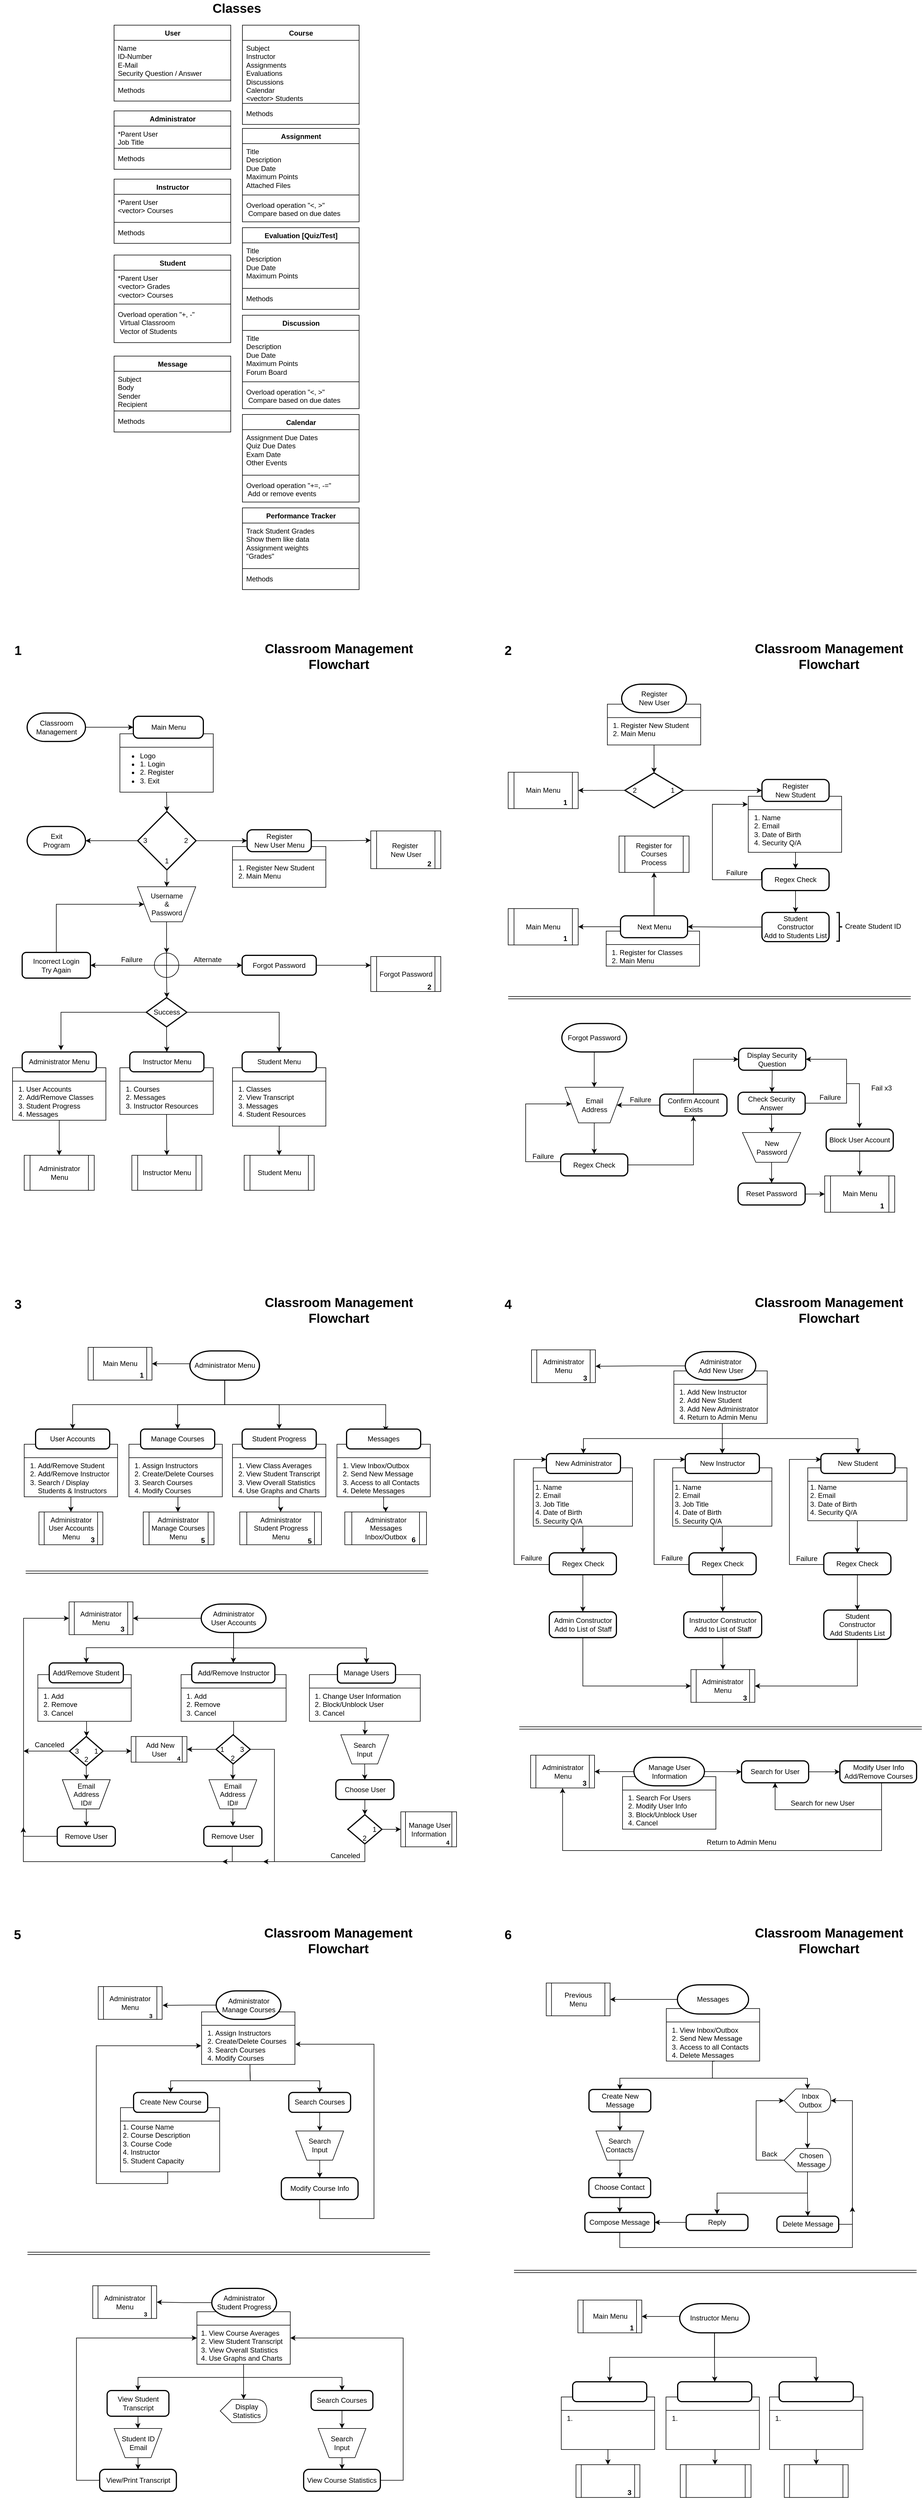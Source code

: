 <mxfile version="21.1.4" type="device">
  <diagram name="Page-1" id="ytIRI_bpf31qfXzrR7FH">
    <mxGraphModel dx="1793" dy="2061" grid="1" gridSize="10" guides="1" tooltips="1" connect="1" arrows="1" fold="1" page="1" pageScale="1" pageWidth="850" pageHeight="1100" background="none" math="0" shadow="0">
      <root>
        <mxCell id="0" />
        <mxCell id="1" parent="0" />
        <mxCell id="AHkq0MPzFV5ZwODna9AJ-33" value="" style="swimlane;whiteSpace=wrap;html=1;swimlaneLine=1;dropTarget=1;collapsible=1;" vertex="1" parent="1">
          <mxGeometry x="1181.03" y="2390.67" width="160" height="90" as="geometry">
            <mxRectangle x="393" y="290" width="160" height="30" as="alternateBounds" />
          </mxGeometry>
        </mxCell>
        <mxCell id="AHkq0MPzFV5ZwODna9AJ-34" value="&lt;ol&gt;&lt;li&gt;View Inbox/Outbox&lt;/li&gt;&lt;li&gt;Send New Message&lt;/li&gt;&lt;li&gt;Access to all Contacts&lt;/li&gt;&lt;li&gt;Delete Messages&lt;/li&gt;&lt;/ol&gt;" style="text;strokeColor=none;fillColor=none;html=1;whiteSpace=wrap;verticalAlign=top;overflow=hidden;align=left;horizontal=1;labelPosition=center;verticalLabelPosition=middle;spacingLeft=-25;spacingTop=-15;" vertex="1" parent="AHkq0MPzFV5ZwODna9AJ-33">
          <mxGeometry x="6" y="26" width="154" height="64" as="geometry" />
        </mxCell>
        <mxCell id="KNd7FLPNTK1bpCQPMtUq-44" value="" style="swimlane;whiteSpace=wrap;html=1;swimlaneLine=1;dropTarget=1;collapsible=1;" parent="1" vertex="1">
          <mxGeometry x="245.51" y="2560.41" width="170" height="110" as="geometry">
            <mxRectangle x="912" y="1459.33" width="168" height="30" as="alternateBounds" />
          </mxGeometry>
        </mxCell>
        <mxCell id="KNd7FLPNTK1bpCQPMtUq-45" value="&lt;ol&gt;&lt;li&gt;Course Name&lt;/li&gt;&lt;li&gt;Course Description&lt;/li&gt;&lt;li&gt;Course Code&lt;/li&gt;&lt;li style=&quot;border-color: var(--border-color);&quot;&gt;Instructor&lt;/li&gt;&lt;li&gt;Student Capacity&lt;/li&gt;&lt;/ol&gt;" style="text;strokeColor=none;fillColor=none;html=1;whiteSpace=wrap;verticalAlign=top;overflow=hidden;align=left;horizontal=1;labelPosition=center;verticalLabelPosition=middle;spacingLeft=-25;spacingTop=-15;" parent="KNd7FLPNTK1bpCQPMtUq-44" vertex="1">
          <mxGeometry y="23" width="154" height="87" as="geometry" />
        </mxCell>
        <mxCell id="KNd7FLPNTK1bpCQPMtUq-30" value="" style="swimlane;whiteSpace=wrap;html=1;swimlaneLine=1;dropTarget=1;collapsible=1;" parent="1" vertex="1">
          <mxGeometry x="384.51" y="2396.41" width="160" height="90" as="geometry">
            <mxRectangle x="393" y="290" width="160" height="30" as="alternateBounds" />
          </mxGeometry>
        </mxCell>
        <mxCell id="KNd7FLPNTK1bpCQPMtUq-31" value="&lt;ol&gt;&lt;li&gt;Assign Instructors&lt;/li&gt;&lt;li&gt;&lt;span style=&quot;background-color: initial;&quot;&gt;Create/Delete Courses&lt;/span&gt;&lt;br&gt;&lt;/li&gt;&lt;li&gt;Search Courses&lt;/li&gt;&lt;li&gt;Modify Courses&lt;/li&gt;&lt;/ol&gt;" style="text;strokeColor=none;fillColor=none;html=1;whiteSpace=wrap;verticalAlign=top;overflow=hidden;align=left;horizontal=1;labelPosition=center;verticalLabelPosition=middle;spacingLeft=-25;spacingTop=-15;" parent="KNd7FLPNTK1bpCQPMtUq-30" vertex="1">
          <mxGeometry x="6" y="26" width="154" height="64" as="geometry" />
        </mxCell>
        <mxCell id="xCRmx5UfHdt6KgPNWkzm-40" value="" style="edgeStyle=orthogonalEdgeStyle;rounded=0;orthogonalLoop=1;jettySize=auto;html=1;" parent="1" source="xCRmx5UfHdt6KgPNWkzm-34" target="xCRmx5UfHdt6KgPNWkzm-37" edge="1">
          <mxGeometry relative="1" as="geometry" />
        </mxCell>
        <mxCell id="xCRmx5UfHdt6KgPNWkzm-34" value="" style="swimlane;whiteSpace=wrap;html=1;swimlaneLine=1;dropTarget=1;collapsible=1;" parent="1" vertex="1">
          <mxGeometry x="1423.5" y="1464.33" width="170" height="90.67" as="geometry">
            <mxRectangle x="912" y="1459.33" width="168" height="30" as="alternateBounds" />
          </mxGeometry>
        </mxCell>
        <mxCell id="xCRmx5UfHdt6KgPNWkzm-35" value="&lt;ol&gt;&lt;li&gt;Name&lt;/li&gt;&lt;li&gt;Email&lt;/li&gt;&lt;li&gt;Date of Birth&lt;/li&gt;&lt;li&gt;Security Q/A&lt;/li&gt;&lt;/ol&gt;" style="text;strokeColor=none;fillColor=none;html=1;whiteSpace=wrap;verticalAlign=top;overflow=hidden;align=left;horizontal=1;labelPosition=center;verticalLabelPosition=middle;spacingLeft=-25;spacingTop=-15;" parent="xCRmx5UfHdt6KgPNWkzm-34" vertex="1">
          <mxGeometry y="23" width="154" height="67" as="geometry" />
        </mxCell>
        <mxCell id="xCRmx5UfHdt6KgPNWkzm-48" value="" style="edgeStyle=orthogonalEdgeStyle;rounded=0;orthogonalLoop=1;jettySize=auto;html=1;entryX=0.495;entryY=-0.03;entryDx=0;entryDy=0;entryPerimeter=0;" parent="1" source="xCRmx5UfHdt6KgPNWkzm-32" target="xCRmx5UfHdt6KgPNWkzm-36" edge="1">
          <mxGeometry relative="1" as="geometry" />
        </mxCell>
        <mxCell id="xCRmx5UfHdt6KgPNWkzm-32" value="" style="swimlane;whiteSpace=wrap;html=1;swimlaneLine=1;dropTarget=1;collapsible=1;" parent="1" vertex="1">
          <mxGeometry x="1192" y="1464.33" width="170" height="100" as="geometry">
            <mxRectangle x="912" y="1459.33" width="168" height="30" as="alternateBounds" />
          </mxGeometry>
        </mxCell>
        <mxCell id="xCRmx5UfHdt6KgPNWkzm-33" value="&lt;ol&gt;&lt;li&gt;Name&lt;/li&gt;&lt;li&gt;Email&lt;/li&gt;&lt;li style=&quot;border-color: var(--border-color);&quot;&gt;Job Title&lt;/li&gt;&lt;li&gt;Date of Birth&lt;/li&gt;&lt;li&gt;Security Q/A&lt;/li&gt;&lt;/ol&gt;" style="text;strokeColor=none;fillColor=none;html=1;whiteSpace=wrap;verticalAlign=top;overflow=hidden;align=left;horizontal=1;labelPosition=center;verticalLabelPosition=middle;spacingLeft=-25;spacingTop=-15;" parent="xCRmx5UfHdt6KgPNWkzm-32" vertex="1">
          <mxGeometry y="23" width="154" height="74" as="geometry" />
        </mxCell>
        <mxCell id="xCRmx5UfHdt6KgPNWkzm-38" value="" style="edgeStyle=orthogonalEdgeStyle;rounded=0;orthogonalLoop=1;jettySize=auto;html=1;" parent="1" source="xCRmx5UfHdt6KgPNWkzm-30" target="xCRmx5UfHdt6KgPNWkzm-29" edge="1">
          <mxGeometry relative="1" as="geometry" />
        </mxCell>
        <mxCell id="xCRmx5UfHdt6KgPNWkzm-30" value="" style="swimlane;whiteSpace=wrap;html=1;swimlaneLine=1;dropTarget=1;collapsible=1;" parent="1" vertex="1">
          <mxGeometry x="953" y="1464.33" width="170" height="100" as="geometry">
            <mxRectangle x="912" y="1459.33" width="168" height="30" as="alternateBounds" />
          </mxGeometry>
        </mxCell>
        <mxCell id="xCRmx5UfHdt6KgPNWkzm-31" value="&lt;ol&gt;&lt;li&gt;Name&lt;/li&gt;&lt;li&gt;Email&lt;/li&gt;&lt;li style=&quot;border-color: var(--border-color);&quot;&gt;Job Title&lt;/li&gt;&lt;li&gt;Date of Birth&lt;/li&gt;&lt;li&gt;Security Q/A&lt;/li&gt;&lt;/ol&gt;" style="text;strokeColor=none;fillColor=none;html=1;whiteSpace=wrap;verticalAlign=top;overflow=hidden;align=left;horizontal=1;labelPosition=center;verticalLabelPosition=middle;spacingLeft=-25;spacingTop=-15;" parent="xCRmx5UfHdt6KgPNWkzm-30" vertex="1">
          <mxGeometry y="23" width="154" height="74" as="geometry" />
        </mxCell>
        <mxCell id="xCRmx5UfHdt6KgPNWkzm-2" value="" style="swimlane;whiteSpace=wrap;html=1;swimlaneLine=1;dropTarget=1;collapsible=1;" parent="1" vertex="1">
          <mxGeometry x="1194" y="1298.4" width="160" height="90" as="geometry">
            <mxRectangle x="393" y="290" width="160" height="30" as="alternateBounds" />
          </mxGeometry>
        </mxCell>
        <mxCell id="xCRmx5UfHdt6KgPNWkzm-3" value="&lt;ol&gt;&lt;li&gt;Add New Instructor&lt;/li&gt;&lt;li&gt;Add New Student&lt;/li&gt;&lt;li&gt;Add New Administrator&lt;/li&gt;&lt;li&gt;Return to Admin Menu&lt;/li&gt;&lt;/ol&gt;" style="text;strokeColor=none;fillColor=none;html=1;whiteSpace=wrap;verticalAlign=top;overflow=hidden;align=left;horizontal=1;labelPosition=center;verticalLabelPosition=middle;spacingLeft=-25;spacingTop=-15;" parent="xCRmx5UfHdt6KgPNWkzm-2" vertex="1">
          <mxGeometry x="6" y="26" width="154" height="64" as="geometry" />
        </mxCell>
        <mxCell id="6Rt76ZgGS8mn4p0-sc7o-412" value="" style="edgeStyle=orthogonalEdgeStyle;rounded=0;orthogonalLoop=1;jettySize=auto;html=1;" parent="1" source="6Rt76ZgGS8mn4p0-sc7o-409" target="6Rt76ZgGS8mn4p0-sc7o-411" edge="1">
          <mxGeometry relative="1" as="geometry" />
        </mxCell>
        <mxCell id="6Rt76ZgGS8mn4p0-sc7o-409" value="" style="swimlane;whiteSpace=wrap;html=1;swimlaneLine=1;dropTarget=1;collapsible=1;" parent="1" vertex="1">
          <mxGeometry x="569.37" y="1818.62" width="190" height="80" as="geometry">
            <mxRectangle x="393" y="290" width="160" height="30" as="alternateBounds" />
          </mxGeometry>
        </mxCell>
        <mxCell id="6Rt76ZgGS8mn4p0-sc7o-410" value="&lt;ol&gt;&lt;li&gt;&lt;span style=&quot;background-color: initial;&quot;&gt;Change User Information&lt;/span&gt;&lt;br&gt;&lt;/li&gt;&lt;li&gt;Block/Unblock User&lt;/li&gt;&lt;li&gt;Cancel&lt;/li&gt;&lt;/ol&gt;" style="text;strokeColor=none;fillColor=none;html=1;whiteSpace=wrap;verticalAlign=top;overflow=hidden;align=left;horizontal=1;labelPosition=center;verticalLabelPosition=middle;spacingLeft=-25;spacingTop=-15;pointerEvents=1;arcSize=12;" parent="6Rt76ZgGS8mn4p0-sc7o-409" vertex="1">
          <mxGeometry x="6" y="26" width="154" height="54" as="geometry" />
        </mxCell>
        <mxCell id="6Rt76ZgGS8mn4p0-sc7o-392" value="" style="edgeStyle=orthogonalEdgeStyle;rounded=0;orthogonalLoop=1;jettySize=auto;html=1;" parent="1" source="6Rt76ZgGS8mn4p0-sc7o-382" target="6Rt76ZgGS8mn4p0-sc7o-389" edge="1">
          <mxGeometry relative="1" as="geometry" />
        </mxCell>
        <mxCell id="6Rt76ZgGS8mn4p0-sc7o-382" value="" style="swimlane;whiteSpace=wrap;html=1;swimlaneLine=1;dropTarget=1;collapsible=1;" parent="1" vertex="1">
          <mxGeometry x="349.37" y="1818.62" width="180" height="80" as="geometry">
            <mxRectangle x="380" y="1800" width="180" height="30" as="alternateBounds" />
          </mxGeometry>
        </mxCell>
        <mxCell id="6Rt76ZgGS8mn4p0-sc7o-383" value="&lt;ol&gt;&lt;li&gt;Add&lt;/li&gt;&lt;li&gt;Remove&lt;/li&gt;&lt;li&gt;Cancel&lt;/li&gt;&lt;/ol&gt;" style="text;strokeColor=none;fillColor=none;html=1;whiteSpace=wrap;verticalAlign=top;overflow=hidden;align=left;horizontal=1;labelPosition=center;verticalLabelPosition=middle;spacingLeft=-25;spacingTop=-15;" parent="6Rt76ZgGS8mn4p0-sc7o-382" vertex="1">
          <mxGeometry x="6" y="26" width="154" height="54" as="geometry" />
        </mxCell>
        <mxCell id="6Rt76ZgGS8mn4p0-sc7o-359" value="" style="edgeStyle=orthogonalEdgeStyle;rounded=0;orthogonalLoop=1;jettySize=auto;html=1;" parent="1" source="6Rt76ZgGS8mn4p0-sc7o-356" target="6Rt76ZgGS8mn4p0-sc7o-351" edge="1">
          <mxGeometry relative="1" as="geometry">
            <Array as="points">
              <mxPoint x="187.37" y="1918.62" />
              <mxPoint x="187.37" y="1918.62" />
            </Array>
          </mxGeometry>
        </mxCell>
        <mxCell id="6Rt76ZgGS8mn4p0-sc7o-356" value="" style="swimlane;whiteSpace=wrap;html=1;swimlaneLine=1;dropTarget=1;collapsible=1;" parent="1" vertex="1">
          <mxGeometry x="103.87" y="1818.62" width="160" height="80" as="geometry">
            <mxRectangle x="393" y="290" width="160" height="30" as="alternateBounds" />
          </mxGeometry>
        </mxCell>
        <mxCell id="6Rt76ZgGS8mn4p0-sc7o-357" value="&lt;ol&gt;&lt;li&gt;Add&lt;/li&gt;&lt;li&gt;Remove&lt;/li&gt;&lt;li&gt;Cancel&lt;/li&gt;&lt;/ol&gt;" style="text;strokeColor=none;fillColor=none;html=1;whiteSpace=wrap;verticalAlign=top;overflow=hidden;align=left;horizontal=1;labelPosition=center;verticalLabelPosition=middle;spacingLeft=-25;spacingTop=-15;" parent="6Rt76ZgGS8mn4p0-sc7o-356" vertex="1">
          <mxGeometry x="6" y="26" width="154" height="54" as="geometry" />
        </mxCell>
        <mxCell id="6Rt76ZgGS8mn4p0-sc7o-338" value="" style="edgeStyle=orthogonalEdgeStyle;rounded=0;orthogonalLoop=1;jettySize=auto;html=1;" parent="1" source="6Rt76ZgGS8mn4p0-sc7o-327" target="6Rt76ZgGS8mn4p0-sc7o-334" edge="1">
          <mxGeometry relative="1" as="geometry" />
        </mxCell>
        <mxCell id="6Rt76ZgGS8mn4p0-sc7o-327" value="" style="swimlane;whiteSpace=wrap;html=1;swimlaneLine=1;dropTarget=1;collapsible=1;" parent="1" vertex="1">
          <mxGeometry x="616.5" y="1424" width="160" height="90" as="geometry">
            <mxRectangle x="393" y="290" width="160" height="30" as="alternateBounds" />
          </mxGeometry>
        </mxCell>
        <mxCell id="6Rt76ZgGS8mn4p0-sc7o-328" value="&lt;ol&gt;&lt;li&gt;View Inbox/Outbox&lt;/li&gt;&lt;li&gt;Send New Message&lt;/li&gt;&lt;li&gt;Access to all Contacts&lt;/li&gt;&lt;li&gt;Delete Messages&lt;/li&gt;&lt;/ol&gt;" style="text;strokeColor=none;fillColor=none;html=1;whiteSpace=wrap;verticalAlign=top;overflow=hidden;align=left;horizontal=1;labelPosition=center;verticalLabelPosition=middle;spacingLeft=-25;spacingTop=-15;" parent="6Rt76ZgGS8mn4p0-sc7o-327" vertex="1">
          <mxGeometry x="6" y="26" width="154" height="64" as="geometry" />
        </mxCell>
        <mxCell id="6Rt76ZgGS8mn4p0-sc7o-337" value="" style="edgeStyle=orthogonalEdgeStyle;rounded=0;orthogonalLoop=1;jettySize=auto;html=1;" parent="1" source="6Rt76ZgGS8mn4p0-sc7o-325" target="6Rt76ZgGS8mn4p0-sc7o-333" edge="1">
          <mxGeometry relative="1" as="geometry" />
        </mxCell>
        <mxCell id="6Rt76ZgGS8mn4p0-sc7o-325" value="" style="swimlane;whiteSpace=wrap;html=1;swimlaneLine=1;dropTarget=1;collapsible=1;" parent="1" vertex="1">
          <mxGeometry x="437.5" y="1424" width="160" height="90" as="geometry">
            <mxRectangle x="393" y="290" width="160" height="30" as="alternateBounds" />
          </mxGeometry>
        </mxCell>
        <mxCell id="6Rt76ZgGS8mn4p0-sc7o-326" value="&lt;ol&gt;&lt;li&gt;View Class Averages&lt;/li&gt;&lt;li&gt;View Student Transcript&lt;/li&gt;&lt;li&gt;View Overall Statistics&lt;/li&gt;&lt;li&gt;Use Graphs and Charts&lt;/li&gt;&lt;/ol&gt;" style="text;strokeColor=none;fillColor=none;html=1;whiteSpace=wrap;verticalAlign=top;overflow=hidden;align=left;horizontal=1;labelPosition=center;verticalLabelPosition=middle;spacingLeft=-25;spacingTop=-15;" parent="6Rt76ZgGS8mn4p0-sc7o-325" vertex="1">
          <mxGeometry x="6" y="26" width="154" height="64" as="geometry" />
        </mxCell>
        <mxCell id="6Rt76ZgGS8mn4p0-sc7o-339" value="" style="shape=link;html=1;rounded=0;" parent="6Rt76ZgGS8mn4p0-sc7o-325" edge="1">
          <mxGeometry width="100" relative="1" as="geometry">
            <mxPoint x="-354.5" y="219.17" as="sourcePoint" />
            <mxPoint x="335.5" y="219.17" as="targetPoint" />
          </mxGeometry>
        </mxCell>
        <mxCell id="6Rt76ZgGS8mn4p0-sc7o-336" value="" style="edgeStyle=orthogonalEdgeStyle;rounded=0;orthogonalLoop=1;jettySize=auto;html=1;" parent="1" source="6Rt76ZgGS8mn4p0-sc7o-323" target="6Rt76ZgGS8mn4p0-sc7o-332" edge="1">
          <mxGeometry relative="1" as="geometry">
            <Array as="points">
              <mxPoint x="344" y="1520" />
              <mxPoint x="344" y="1520" />
            </Array>
          </mxGeometry>
        </mxCell>
        <mxCell id="6Rt76ZgGS8mn4p0-sc7o-323" value="" style="swimlane;whiteSpace=wrap;html=1;swimlaneLine=1;dropTarget=1;collapsible=1;" parent="1" vertex="1">
          <mxGeometry x="260" y="1424" width="160" height="90" as="geometry">
            <mxRectangle x="393" y="290" width="160" height="30" as="alternateBounds" />
          </mxGeometry>
        </mxCell>
        <mxCell id="6Rt76ZgGS8mn4p0-sc7o-324" value="&lt;ol&gt;&lt;li&gt;Assign Instructors&lt;/li&gt;&lt;li&gt;&lt;span style=&quot;background-color: initial;&quot;&gt;Create/Delete Courses&lt;/span&gt;&lt;br&gt;&lt;/li&gt;&lt;li&gt;Search Courses&lt;/li&gt;&lt;li&gt;Modify Courses&lt;/li&gt;&lt;/ol&gt;" style="text;strokeColor=none;fillColor=none;html=1;whiteSpace=wrap;verticalAlign=top;overflow=hidden;align=left;horizontal=1;labelPosition=center;verticalLabelPosition=middle;spacingLeft=-25;spacingTop=-15;" parent="6Rt76ZgGS8mn4p0-sc7o-323" vertex="1">
          <mxGeometry x="6" y="26" width="154" height="64" as="geometry" />
        </mxCell>
        <mxCell id="6Rt76ZgGS8mn4p0-sc7o-331" value="" style="edgeStyle=orthogonalEdgeStyle;rounded=0;orthogonalLoop=1;jettySize=auto;html=1;" parent="1" source="6Rt76ZgGS8mn4p0-sc7o-321" target="6Rt76ZgGS8mn4p0-sc7o-330" edge="1">
          <mxGeometry relative="1" as="geometry" />
        </mxCell>
        <mxCell id="6Rt76ZgGS8mn4p0-sc7o-321" value="" style="swimlane;whiteSpace=wrap;html=1;swimlaneLine=1;dropTarget=1;collapsible=1;" parent="1" vertex="1">
          <mxGeometry x="80.5" y="1424" width="160" height="90" as="geometry">
            <mxRectangle x="393" y="290" width="160" height="30" as="alternateBounds" />
          </mxGeometry>
        </mxCell>
        <mxCell id="6Rt76ZgGS8mn4p0-sc7o-322" value="&lt;ol&gt;&lt;li&gt;Add/Remove Student&lt;/li&gt;&lt;li&gt;Add/Remove Instructor&lt;/li&gt;&lt;li&gt;Search / Display Students &amp;amp; Instructors&lt;/li&gt;&lt;/ol&gt;" style="text;strokeColor=none;fillColor=none;html=1;whiteSpace=wrap;verticalAlign=top;overflow=hidden;align=left;horizontal=1;labelPosition=center;verticalLabelPosition=middle;spacingLeft=-25;spacingTop=-15;" parent="6Rt76ZgGS8mn4p0-sc7o-321" vertex="1">
          <mxGeometry x="6" y="26" width="154" height="64" as="geometry" />
        </mxCell>
        <mxCell id="6Rt76ZgGS8mn4p0-sc7o-232" value="" style="swimlane;whiteSpace=wrap;html=1;swimlaneLine=1;dropTarget=1;collapsible=1;" parent="1" vertex="1">
          <mxGeometry x="1078" y="545" width="160" height="60" as="geometry">
            <mxRectangle x="1322.5" y="307" width="160" height="30" as="alternateBounds" />
          </mxGeometry>
        </mxCell>
        <mxCell id="6Rt76ZgGS8mn4p0-sc7o-233" value="&lt;ol&gt;&lt;li&gt;Register for Classes&lt;/li&gt;&lt;li&gt;Main Menu&lt;/li&gt;&lt;/ol&gt;" style="text;strokeColor=none;fillColor=none;html=1;whiteSpace=wrap;verticalAlign=top;overflow=hidden;align=left;horizontal=1;labelPosition=center;verticalLabelPosition=middle;spacingLeft=-25;spacingTop=-15;" parent="6Rt76ZgGS8mn4p0-sc7o-232" vertex="1">
          <mxGeometry x="6" y="26" width="144" height="34" as="geometry" />
        </mxCell>
        <mxCell id="6Rt76ZgGS8mn4p0-sc7o-226" style="edgeStyle=orthogonalEdgeStyle;rounded=0;orthogonalLoop=1;jettySize=auto;html=1;exitX=0.5;exitY=1;exitDx=0;exitDy=0;entryX=0.5;entryY=0;entryDx=0;entryDy=0;entryPerimeter=0;" parent="1" source="6Rt76ZgGS8mn4p0-sc7o-219" target="6Rt76ZgGS8mn4p0-sc7o-170" edge="1">
          <mxGeometry relative="1" as="geometry" />
        </mxCell>
        <mxCell id="6Rt76ZgGS8mn4p0-sc7o-219" value="" style="swimlane;whiteSpace=wrap;html=1;swimlaneLine=1;dropTarget=1;collapsible=1;" parent="1" vertex="1">
          <mxGeometry x="1080" y="156.23" width="160" height="69.87" as="geometry">
            <mxRectangle x="393" y="290" width="160" height="30" as="alternateBounds" />
          </mxGeometry>
        </mxCell>
        <mxCell id="6Rt76ZgGS8mn4p0-sc7o-220" value="&lt;ol&gt;&lt;li&gt;Register New Student&lt;/li&gt;&lt;li&gt;Main Menu&lt;/li&gt;&lt;/ol&gt;" style="text;strokeColor=none;fillColor=none;html=1;whiteSpace=wrap;verticalAlign=top;overflow=hidden;align=left;horizontal=1;labelPosition=center;verticalLabelPosition=middle;spacingLeft=-25;spacingTop=-15;" parent="6Rt76ZgGS8mn4p0-sc7o-219" vertex="1">
          <mxGeometry x="6" y="26" width="144" height="34" as="geometry" />
        </mxCell>
        <mxCell id="6Rt76ZgGS8mn4p0-sc7o-202" style="edgeStyle=orthogonalEdgeStyle;rounded=0;orthogonalLoop=1;jettySize=auto;html=1;exitX=0.5;exitY=1;exitDx=0;exitDy=0;entryX=0.5;entryY=0;entryDx=0;entryDy=0;" parent="1" source="6Rt76ZgGS8mn4p0-sc7o-198" target="6Rt76ZgGS8mn4p0-sc7o-196" edge="1">
          <mxGeometry relative="1" as="geometry" />
        </mxCell>
        <mxCell id="6Rt76ZgGS8mn4p0-sc7o-198" value="" style="swimlane;whiteSpace=wrap;html=1;swimlaneLine=1;dropTarget=1;collapsible=1;" parent="1" vertex="1">
          <mxGeometry x="1321.5" y="314" width="160" height="96" as="geometry">
            <mxRectangle x="1321.5" y="314" width="160" height="30" as="alternateBounds" />
          </mxGeometry>
        </mxCell>
        <mxCell id="6Rt76ZgGS8mn4p0-sc7o-199" value="&lt;ol&gt;&lt;li&gt;Name&lt;/li&gt;&lt;li&gt;Email&lt;/li&gt;&lt;li&gt;Date of Birth&lt;/li&gt;&lt;li&gt;Security Q/A&lt;/li&gt;&lt;/ol&gt;" style="text;strokeColor=none;fillColor=none;html=1;whiteSpace=wrap;verticalAlign=top;overflow=hidden;align=left;horizontal=1;labelPosition=center;verticalLabelPosition=middle;spacingLeft=-25;spacingTop=-15;" parent="6Rt76ZgGS8mn4p0-sc7o-198" vertex="1">
          <mxGeometry x="6" y="26" width="144" height="64" as="geometry" />
        </mxCell>
        <mxCell id="6Rt76ZgGS8mn4p0-sc7o-97" style="edgeStyle=orthogonalEdgeStyle;rounded=0;orthogonalLoop=1;jettySize=auto;html=1;exitX=0.5;exitY=1;exitDx=0;exitDy=0;entryX=0.5;entryY=0;entryDx=0;entryDy=0;" parent="1" source="6Rt76ZgGS8mn4p0-sc7o-83" target="6Rt76ZgGS8mn4p0-sc7o-93" edge="1">
          <mxGeometry relative="1" as="geometry" />
        </mxCell>
        <mxCell id="6Rt76ZgGS8mn4p0-sc7o-83" value="" style="swimlane;whiteSpace=wrap;html=1;swimlaneLine=1;dropTarget=1;collapsible=1;" parent="1" vertex="1">
          <mxGeometry x="60.5" y="779" width="160" height="90" as="geometry">
            <mxRectangle x="393" y="290" width="160" height="30" as="alternateBounds" />
          </mxGeometry>
        </mxCell>
        <mxCell id="6Rt76ZgGS8mn4p0-sc7o-84" value="&lt;ol&gt;&lt;li&gt;User Accounts&lt;/li&gt;&lt;li&gt;Add/Remove Classes&lt;/li&gt;&lt;li&gt;Student Progress&lt;/li&gt;&lt;li&gt;Messages&lt;/li&gt;&lt;/ol&gt;" style="text;strokeColor=none;fillColor=none;html=1;whiteSpace=wrap;verticalAlign=top;overflow=hidden;align=left;horizontal=1;labelPosition=center;verticalLabelPosition=middle;spacingLeft=-25;spacingTop=-15;" parent="6Rt76ZgGS8mn4p0-sc7o-83" vertex="1">
          <mxGeometry x="6" y="26" width="154" height="64" as="geometry" />
        </mxCell>
        <mxCell id="6Rt76ZgGS8mn4p0-sc7o-103" style="edgeStyle=orthogonalEdgeStyle;rounded=0;orthogonalLoop=1;jettySize=auto;html=1;exitX=0.5;exitY=1;exitDx=0;exitDy=0;entryX=0.5;entryY=0;entryDx=0;entryDy=0;" parent="1" source="6Rt76ZgGS8mn4p0-sc7o-78" target="6Rt76ZgGS8mn4p0-sc7o-92" edge="1">
          <mxGeometry relative="1" as="geometry" />
        </mxCell>
        <mxCell id="6Rt76ZgGS8mn4p0-sc7o-78" value="" style="swimlane;whiteSpace=wrap;html=1;swimlaneLine=1;dropTarget=1;collapsible=1;" parent="1" vertex="1">
          <mxGeometry x="244.5" y="779" width="160" height="80" as="geometry">
            <mxRectangle x="393" y="290" width="160" height="30" as="alternateBounds" />
          </mxGeometry>
        </mxCell>
        <mxCell id="6Rt76ZgGS8mn4p0-sc7o-79" value="&lt;ol&gt;&lt;li&gt;Courses&lt;/li&gt;&lt;li&gt;&lt;span style=&quot;background-color: initial;&quot;&gt;Messages&lt;/span&gt;&lt;br&gt;&lt;/li&gt;&lt;li&gt;Instructor Resources&lt;/li&gt;&lt;/ol&gt;" style="text;strokeColor=none;fillColor=none;html=1;whiteSpace=wrap;verticalAlign=top;overflow=hidden;align=left;horizontal=1;labelPosition=center;verticalLabelPosition=middle;spacingLeft=-25;spacingTop=-15;" parent="6Rt76ZgGS8mn4p0-sc7o-78" vertex="1">
          <mxGeometry x="6" y="26" width="144" height="44" as="geometry" />
        </mxCell>
        <mxCell id="6Rt76ZgGS8mn4p0-sc7o-80" value="" style="swimlane;whiteSpace=wrap;html=1;swimlaneLine=1;dropTarget=1;collapsible=1;" parent="1" vertex="1">
          <mxGeometry x="437.5" y="400.13" width="160" height="69.87" as="geometry">
            <mxRectangle x="393" y="290" width="160" height="30" as="alternateBounds" />
          </mxGeometry>
        </mxCell>
        <mxCell id="6Rt76ZgGS8mn4p0-sc7o-81" value="&lt;ol&gt;&lt;li&gt;Register New Student&lt;/li&gt;&lt;li&gt;Main Menu&lt;/li&gt;&lt;/ol&gt;" style="text;strokeColor=none;fillColor=none;html=1;whiteSpace=wrap;verticalAlign=top;overflow=hidden;align=left;horizontal=1;labelPosition=center;verticalLabelPosition=middle;spacingLeft=-25;spacingTop=-15;" parent="6Rt76ZgGS8mn4p0-sc7o-80" vertex="1">
          <mxGeometry x="6" y="26" width="144" height="34" as="geometry" />
        </mxCell>
        <mxCell id="6Rt76ZgGS8mn4p0-sc7o-91" style="edgeStyle=orthogonalEdgeStyle;rounded=0;orthogonalLoop=1;jettySize=auto;html=1;exitX=0.5;exitY=1;exitDx=0;exitDy=0;entryX=0.5;entryY=0;entryDx=0;entryDy=0;" parent="1" source="6Rt76ZgGS8mn4p0-sc7o-74" target="6Rt76ZgGS8mn4p0-sc7o-85" edge="1">
          <mxGeometry relative="1" as="geometry" />
        </mxCell>
        <mxCell id="6Rt76ZgGS8mn4p0-sc7o-74" value="" style="swimlane;whiteSpace=wrap;html=1;swimlaneLine=1;dropTarget=1;collapsible=1;" parent="1" vertex="1">
          <mxGeometry x="437.5" y="779" width="160" height="100" as="geometry">
            <mxRectangle x="393" y="290" width="160" height="30" as="alternateBounds" />
          </mxGeometry>
        </mxCell>
        <mxCell id="6Rt76ZgGS8mn4p0-sc7o-77" value="&lt;ol&gt;&lt;li&gt;Classes&lt;/li&gt;&lt;li&gt;View Transcript&lt;/li&gt;&lt;li&gt;Messages&lt;/li&gt;&lt;li&gt;Student Resources&lt;/li&gt;&lt;/ol&gt;" style="text;strokeColor=none;fillColor=none;html=1;whiteSpace=wrap;verticalAlign=top;overflow=hidden;align=left;horizontal=1;labelPosition=center;verticalLabelPosition=middle;spacingLeft=-25;spacingTop=-15;" parent="6Rt76ZgGS8mn4p0-sc7o-74" vertex="1">
          <mxGeometry x="6" y="26" width="144" height="64" as="geometry" />
        </mxCell>
        <mxCell id="6Rt76ZgGS8mn4p0-sc7o-23" style="edgeStyle=orthogonalEdgeStyle;rounded=0;orthogonalLoop=1;jettySize=auto;html=1;exitX=0.5;exitY=1;exitDx=0;exitDy=0;entryX=0.5;entryY=0;entryDx=0;entryDy=0;entryPerimeter=0;" parent="1" source="zeQAFEuLlaWNm11d6QBY-9" target="6Rt76ZgGS8mn4p0-sc7o-1" edge="1">
          <mxGeometry relative="1" as="geometry" />
        </mxCell>
        <mxCell id="zeQAFEuLlaWNm11d6QBY-9" value="" style="swimlane;whiteSpace=wrap;html=1;swimlaneLine=1;dropTarget=1;collapsible=1;" parent="1" vertex="1">
          <mxGeometry x="244.5" y="207" width="160" height="100" as="geometry">
            <mxRectangle x="200" y="98" width="159.25" height="30" as="alternateBounds" />
          </mxGeometry>
        </mxCell>
        <mxCell id="zeQAFEuLlaWNm11d6QBY-44" value="&lt;ul&gt;&lt;li&gt;Logo&lt;/li&gt;&lt;li&gt;1. Login&lt;/li&gt;&lt;li&gt;2. Register&lt;/li&gt;&lt;li&gt;3. Exit&lt;/li&gt;&lt;/ul&gt;" style="text;strokeColor=none;fillColor=none;html=1;whiteSpace=wrap;verticalAlign=middle;overflow=hidden;fontSize=12;fontFamily=Helvetica;fontColor=default;" parent="zeQAFEuLlaWNm11d6QBY-9" vertex="1">
          <mxGeometry x="-7.5" y="16.13" width="110" height="70" as="geometry" />
        </mxCell>
        <mxCell id="zeQAFEuLlaWNm11d6QBY-4" style="edgeStyle=orthogonalEdgeStyle;rounded=0;orthogonalLoop=1;jettySize=auto;html=1;exitX=1;exitY=0.5;exitDx=0;exitDy=0;exitPerimeter=0;entryX=0;entryY=0.5;entryDx=0;entryDy=0;" parent="1" source="zeQAFEuLlaWNm11d6QBY-1" target="zeQAFEuLlaWNm11d6QBY-2" edge="1">
          <mxGeometry relative="1" as="geometry">
            <mxPoint x="197.5" y="195.755" as="sourcePoint" />
          </mxGeometry>
        </mxCell>
        <mxCell id="zeQAFEuLlaWNm11d6QBY-1" value="Classroom Management" style="strokeWidth=2;html=1;shape=mxgraph.flowchart.terminator;whiteSpace=wrap;" parent="1" vertex="1">
          <mxGeometry x="85.5" y="171.38" width="100" height="48.75" as="geometry" />
        </mxCell>
        <mxCell id="zeQAFEuLlaWNm11d6QBY-17" value="&lt;b&gt;&lt;font style=&quot;font-size: 22px;&quot;&gt;Classes&lt;/font&gt;&lt;/b&gt;" style="text;html=1;strokeColor=none;fillColor=none;align=center;verticalAlign=middle;whiteSpace=wrap;rounded=0;fontSize=12;fontFamily=Helvetica;fontColor=default;" parent="1" vertex="1">
          <mxGeometry x="414.5" y="-1050" width="60" height="30" as="geometry" />
        </mxCell>
        <mxCell id="zeQAFEuLlaWNm11d6QBY-54" value="Student" style="swimlane;fontStyle=1;align=center;verticalAlign=top;childLayout=stackLayout;horizontal=1;startSize=26;horizontalStack=0;resizeParent=1;resizeParentMax=0;resizeLast=0;collapsible=1;marginBottom=0;whiteSpace=wrap;html=1;strokeColor=default;fontFamily=Helvetica;fontSize=12;fontColor=default;fillColor=default;" parent="1" vertex="1">
          <mxGeometry x="234.5" y="-613.13" width="200" height="150" as="geometry">
            <mxRectangle x="600" y="80" width="200" height="30" as="alternateBounds" />
          </mxGeometry>
        </mxCell>
        <mxCell id="zeQAFEuLlaWNm11d6QBY-55" value="*Parent User&lt;br&gt;&amp;lt;vector&amp;gt; Grades&lt;br&gt;&amp;lt;vector&amp;gt; Courses" style="text;strokeColor=none;fillColor=none;align=left;verticalAlign=top;spacingLeft=4;spacingRight=4;overflow=hidden;rotatable=0;points=[[0,0.5],[1,0.5]];portConstraint=eastwest;whiteSpace=wrap;html=1;fontSize=12;fontFamily=Helvetica;fontColor=default;" parent="zeQAFEuLlaWNm11d6QBY-54" vertex="1">
          <mxGeometry y="26" width="200" height="54" as="geometry" />
        </mxCell>
        <mxCell id="zeQAFEuLlaWNm11d6QBY-56" value="" style="line;strokeWidth=1;fillColor=none;align=left;verticalAlign=middle;spacingTop=-1;spacingLeft=3;spacingRight=3;rotatable=0;labelPosition=right;points=[];portConstraint=eastwest;strokeColor=inherit;fontFamily=Helvetica;fontSize=12;fontColor=default;startSize=23;html=1;" parent="zeQAFEuLlaWNm11d6QBY-54" vertex="1">
          <mxGeometry y="80" width="200" height="8" as="geometry" />
        </mxCell>
        <mxCell id="zeQAFEuLlaWNm11d6QBY-57" value="Overload operation &quot;+, -&quot;&lt;br&gt;&lt;span style=&quot;white-space: pre;&quot;&gt; &lt;/span&gt;Virtual Classroom&lt;br&gt;&lt;span style=&quot;white-space: pre;&quot;&gt; &lt;/span&gt;Vector of Students" style="text;strokeColor=none;fillColor=none;align=left;verticalAlign=top;spacingLeft=4;spacingRight=4;overflow=hidden;rotatable=0;points=[[0,0.5],[1,0.5]];portConstraint=eastwest;whiteSpace=wrap;html=1;fontSize=12;fontFamily=Helvetica;fontColor=default;" parent="zeQAFEuLlaWNm11d6QBY-54" vertex="1">
          <mxGeometry y="88" width="200" height="62" as="geometry" />
        </mxCell>
        <mxCell id="zeQAFEuLlaWNm11d6QBY-58" value="Assignment" style="swimlane;fontStyle=1;align=center;verticalAlign=top;childLayout=stackLayout;horizontal=1;startSize=26;horizontalStack=0;resizeParent=1;resizeParentMax=0;resizeLast=0;collapsible=1;marginBottom=0;whiteSpace=wrap;html=1;strokeColor=default;fontFamily=Helvetica;fontSize=12;fontColor=default;fillColor=default;" parent="1" vertex="1">
          <mxGeometry x="454.5" y="-830" width="200" height="160" as="geometry">
            <mxRectangle x="600" y="280" width="200" height="30" as="alternateBounds" />
          </mxGeometry>
        </mxCell>
        <mxCell id="zeQAFEuLlaWNm11d6QBY-59" value="Title&lt;br&gt;Description&lt;br&gt;Due Date&lt;br&gt;Maximum Points&lt;br&gt;Attached Files" style="text;strokeColor=none;fillColor=none;align=left;verticalAlign=top;spacingLeft=4;spacingRight=4;overflow=hidden;rotatable=0;points=[[0,0.5],[1,0.5]];portConstraint=eastwest;whiteSpace=wrap;html=1;fontSize=12;fontFamily=Helvetica;fontColor=default;" parent="zeQAFEuLlaWNm11d6QBY-58" vertex="1">
          <mxGeometry y="26" width="200" height="84" as="geometry" />
        </mxCell>
        <mxCell id="zeQAFEuLlaWNm11d6QBY-60" value="" style="line;strokeWidth=1;fillColor=none;align=left;verticalAlign=middle;spacingTop=-1;spacingLeft=3;spacingRight=3;rotatable=0;labelPosition=right;points=[];portConstraint=eastwest;strokeColor=inherit;fontFamily=Helvetica;fontSize=12;fontColor=default;startSize=23;html=1;" parent="zeQAFEuLlaWNm11d6QBY-58" vertex="1">
          <mxGeometry y="110" width="200" height="8" as="geometry" />
        </mxCell>
        <mxCell id="zeQAFEuLlaWNm11d6QBY-61" value="Overload operation &quot;&amp;lt;, &amp;gt;&quot;&lt;br&gt;&lt;span style=&quot;white-space: pre;&quot;&gt; &lt;/span&gt;Compare based on due dates" style="text;strokeColor=none;fillColor=none;align=left;verticalAlign=top;spacingLeft=4;spacingRight=4;overflow=hidden;rotatable=0;points=[[0,0.5],[1,0.5]];portConstraint=eastwest;whiteSpace=wrap;html=1;fontSize=12;fontFamily=Helvetica;fontColor=default;" parent="zeQAFEuLlaWNm11d6QBY-58" vertex="1">
          <mxGeometry y="118" width="200" height="42" as="geometry" />
        </mxCell>
        <mxCell id="zeQAFEuLlaWNm11d6QBY-62" value="Evaluation [Quiz/Test]" style="swimlane;fontStyle=1;align=center;verticalAlign=top;childLayout=stackLayout;horizontal=1;startSize=26;horizontalStack=0;resizeParent=1;resizeParentMax=0;resizeLast=0;collapsible=1;marginBottom=0;whiteSpace=wrap;html=1;strokeColor=default;fontFamily=Helvetica;fontSize=12;fontColor=default;fillColor=default;" parent="1" vertex="1">
          <mxGeometry x="454.5" y="-660" width="200" height="140" as="geometry">
            <mxRectangle x="600" y="320" width="200" height="30" as="alternateBounds" />
          </mxGeometry>
        </mxCell>
        <mxCell id="zeQAFEuLlaWNm11d6QBY-63" value="Title&lt;br&gt;Description&lt;br&gt;Due Date&lt;br&gt;Maximum Points&lt;br&gt;" style="text;strokeColor=none;fillColor=none;align=left;verticalAlign=top;spacingLeft=4;spacingRight=4;overflow=hidden;rotatable=0;points=[[0,0.5],[1,0.5]];portConstraint=eastwest;whiteSpace=wrap;html=1;fontSize=12;fontFamily=Helvetica;fontColor=default;" parent="zeQAFEuLlaWNm11d6QBY-62" vertex="1">
          <mxGeometry y="26" width="200" height="74" as="geometry" />
        </mxCell>
        <mxCell id="zeQAFEuLlaWNm11d6QBY-64" value="" style="line;strokeWidth=1;fillColor=none;align=left;verticalAlign=middle;spacingTop=-1;spacingLeft=3;spacingRight=3;rotatable=0;labelPosition=right;points=[];portConstraint=eastwest;strokeColor=inherit;fontFamily=Helvetica;fontSize=12;fontColor=default;startSize=23;html=1;" parent="zeQAFEuLlaWNm11d6QBY-62" vertex="1">
          <mxGeometry y="100" width="200" height="8" as="geometry" />
        </mxCell>
        <mxCell id="zeQAFEuLlaWNm11d6QBY-65" value="Methods&lt;br&gt;" style="text;strokeColor=none;fillColor=none;align=left;verticalAlign=top;spacingLeft=4;spacingRight=4;overflow=hidden;rotatable=0;points=[[0,0.5],[1,0.5]];portConstraint=eastwest;whiteSpace=wrap;html=1;fontSize=12;fontFamily=Helvetica;fontColor=default;" parent="zeQAFEuLlaWNm11d6QBY-62" vertex="1">
          <mxGeometry y="108" width="200" height="32" as="geometry" />
        </mxCell>
        <mxCell id="zeQAFEuLlaWNm11d6QBY-66" value="Discussion" style="swimlane;fontStyle=1;align=center;verticalAlign=top;childLayout=stackLayout;horizontal=1;startSize=26;horizontalStack=0;resizeParent=1;resizeParentMax=0;resizeLast=0;collapsible=1;marginBottom=0;whiteSpace=wrap;html=1;strokeColor=default;fontFamily=Helvetica;fontSize=12;fontColor=default;fillColor=default;" parent="1" vertex="1">
          <mxGeometry x="454.5" y="-510" width="200" height="160" as="geometry">
            <mxRectangle x="600" y="280" width="200" height="30" as="alternateBounds" />
          </mxGeometry>
        </mxCell>
        <mxCell id="zeQAFEuLlaWNm11d6QBY-67" value="Title&lt;br&gt;Description&lt;br&gt;Due Date&lt;br&gt;Maximum Points&lt;br&gt;Forum Board" style="text;strokeColor=none;fillColor=none;align=left;verticalAlign=top;spacingLeft=4;spacingRight=4;overflow=hidden;rotatable=0;points=[[0,0.5],[1,0.5]];portConstraint=eastwest;whiteSpace=wrap;html=1;fontSize=12;fontFamily=Helvetica;fontColor=default;" parent="zeQAFEuLlaWNm11d6QBY-66" vertex="1">
          <mxGeometry y="26" width="200" height="84" as="geometry" />
        </mxCell>
        <mxCell id="zeQAFEuLlaWNm11d6QBY-68" value="" style="line;strokeWidth=1;fillColor=none;align=left;verticalAlign=middle;spacingTop=-1;spacingLeft=3;spacingRight=3;rotatable=0;labelPosition=right;points=[];portConstraint=eastwest;strokeColor=inherit;fontFamily=Helvetica;fontSize=12;fontColor=default;startSize=23;html=1;" parent="zeQAFEuLlaWNm11d6QBY-66" vertex="1">
          <mxGeometry y="110" width="200" height="8" as="geometry" />
        </mxCell>
        <mxCell id="zeQAFEuLlaWNm11d6QBY-69" value="Overload operation &quot;&amp;lt;, &amp;gt;&quot;&lt;br&gt;&lt;span style=&quot;white-space: pre;&quot;&gt; &lt;/span&gt;Compare based on due dates" style="text;strokeColor=none;fillColor=none;align=left;verticalAlign=top;spacingLeft=4;spacingRight=4;overflow=hidden;rotatable=0;points=[[0,0.5],[1,0.5]];portConstraint=eastwest;whiteSpace=wrap;html=1;fontSize=12;fontFamily=Helvetica;fontColor=default;" parent="zeQAFEuLlaWNm11d6QBY-66" vertex="1">
          <mxGeometry y="118" width="200" height="42" as="geometry" />
        </mxCell>
        <mxCell id="zeQAFEuLlaWNm11d6QBY-70" value="Calendar" style="swimlane;fontStyle=1;align=center;verticalAlign=top;childLayout=stackLayout;horizontal=1;startSize=26;horizontalStack=0;resizeParent=1;resizeParentMax=0;resizeLast=0;collapsible=1;marginBottom=0;whiteSpace=wrap;html=1;strokeColor=default;fontFamily=Helvetica;fontSize=12;fontColor=default;fillColor=default;" parent="1" vertex="1">
          <mxGeometry x="454.5" y="-340" width="200" height="150" as="geometry">
            <mxRectangle x="600" y="280" width="200" height="30" as="alternateBounds" />
          </mxGeometry>
        </mxCell>
        <mxCell id="zeQAFEuLlaWNm11d6QBY-71" value="Assignment Due Dates&lt;br&gt;Quiz Due Dates&lt;br&gt;Exam Date&lt;br&gt;Other Events" style="text;strokeColor=none;fillColor=none;align=left;verticalAlign=top;spacingLeft=4;spacingRight=4;overflow=hidden;rotatable=0;points=[[0,0.5],[1,0.5]];portConstraint=eastwest;whiteSpace=wrap;html=1;fontSize=12;fontFamily=Helvetica;fontColor=default;" parent="zeQAFEuLlaWNm11d6QBY-70" vertex="1">
          <mxGeometry y="26" width="200" height="74" as="geometry" />
        </mxCell>
        <mxCell id="zeQAFEuLlaWNm11d6QBY-72" value="" style="line;strokeWidth=1;fillColor=none;align=left;verticalAlign=middle;spacingTop=-1;spacingLeft=3;spacingRight=3;rotatable=0;labelPosition=right;points=[];portConstraint=eastwest;strokeColor=inherit;fontFamily=Helvetica;fontSize=12;fontColor=default;startSize=23;html=1;" parent="zeQAFEuLlaWNm11d6QBY-70" vertex="1">
          <mxGeometry y="100" width="200" height="8" as="geometry" />
        </mxCell>
        <mxCell id="zeQAFEuLlaWNm11d6QBY-73" value="Overload operation &quot;+=, -=&quot;&lt;br&gt;&lt;span style=&quot;white-space: pre;&quot;&gt; &lt;/span&gt;Add or remove events" style="text;strokeColor=none;fillColor=none;align=left;verticalAlign=top;spacingLeft=4;spacingRight=4;overflow=hidden;rotatable=0;points=[[0,0.5],[1,0.5]];portConstraint=eastwest;whiteSpace=wrap;html=1;fontSize=12;fontFamily=Helvetica;fontColor=default;" parent="zeQAFEuLlaWNm11d6QBY-70" vertex="1">
          <mxGeometry y="108" width="200" height="42" as="geometry" />
        </mxCell>
        <mxCell id="zeQAFEuLlaWNm11d6QBY-74" value="Course" style="swimlane;fontStyle=1;align=center;verticalAlign=top;childLayout=stackLayout;horizontal=1;startSize=26;horizontalStack=0;resizeParent=1;resizeParentMax=0;resizeLast=0;collapsible=1;marginBottom=0;whiteSpace=wrap;html=1;strokeColor=default;fontFamily=Helvetica;fontSize=12;fontColor=default;fillColor=default;" parent="1" vertex="1">
          <mxGeometry x="454.5" y="-1006.87" width="200" height="170" as="geometry">
            <mxRectangle x="600" y="280" width="200" height="30" as="alternateBounds" />
          </mxGeometry>
        </mxCell>
        <mxCell id="zeQAFEuLlaWNm11d6QBY-75" value="Subject&lt;br&gt;Instructor&lt;br&gt;Assignments&lt;br&gt;Evaluations&lt;br&gt;Discussions&lt;br&gt;Calendar&lt;br&gt;&amp;lt;vector&amp;gt; Students" style="text;strokeColor=none;fillColor=none;align=left;verticalAlign=top;spacingLeft=4;spacingRight=4;overflow=hidden;rotatable=0;points=[[0,0.5],[1,0.5]];portConstraint=eastwest;whiteSpace=wrap;html=1;fontSize=12;fontFamily=Helvetica;fontColor=default;" parent="zeQAFEuLlaWNm11d6QBY-74" vertex="1">
          <mxGeometry y="26" width="200" height="104" as="geometry" />
        </mxCell>
        <mxCell id="zeQAFEuLlaWNm11d6QBY-76" value="" style="line;strokeWidth=1;fillColor=none;align=left;verticalAlign=middle;spacingTop=-1;spacingLeft=3;spacingRight=3;rotatable=0;labelPosition=right;points=[];portConstraint=eastwest;strokeColor=inherit;fontFamily=Helvetica;fontSize=12;fontColor=default;startSize=23;html=1;" parent="zeQAFEuLlaWNm11d6QBY-74" vertex="1">
          <mxGeometry y="130" width="200" height="8" as="geometry" />
        </mxCell>
        <mxCell id="zeQAFEuLlaWNm11d6QBY-77" value="Methods" style="text;strokeColor=none;fillColor=none;align=left;verticalAlign=top;spacingLeft=4;spacingRight=4;overflow=hidden;rotatable=0;points=[[0,0.5],[1,0.5]];portConstraint=eastwest;whiteSpace=wrap;html=1;fontSize=12;fontFamily=Helvetica;fontColor=default;" parent="zeQAFEuLlaWNm11d6QBY-74" vertex="1">
          <mxGeometry y="138" width="200" height="32" as="geometry" />
        </mxCell>
        <mxCell id="zeQAFEuLlaWNm11d6QBY-2" value="Main Menu" style="rounded=1;whiteSpace=wrap;html=1;absoluteArcSize=1;arcSize=18;strokeWidth=2;" parent="1" vertex="1">
          <mxGeometry x="267.5" y="177" width="120" height="37.5" as="geometry" />
        </mxCell>
        <mxCell id="zeQAFEuLlaWNm11d6QBY-78" value="Instructor" style="swimlane;fontStyle=1;align=center;verticalAlign=top;childLayout=stackLayout;horizontal=1;startSize=26;horizontalStack=0;resizeParent=1;resizeParentMax=0;resizeLast=0;collapsible=1;marginBottom=0;whiteSpace=wrap;html=1;strokeColor=default;fontFamily=Helvetica;fontSize=12;fontColor=default;fillColor=default;" parent="1" vertex="1">
          <mxGeometry x="234.5" y="-743.13" width="200" height="110" as="geometry">
            <mxRectangle x="600" y="80" width="200" height="30" as="alternateBounds" />
          </mxGeometry>
        </mxCell>
        <mxCell id="zeQAFEuLlaWNm11d6QBY-79" value="*Parent User&lt;br&gt;&amp;lt;vector&amp;gt; Courses" style="text;strokeColor=none;fillColor=none;align=left;verticalAlign=top;spacingLeft=4;spacingRight=4;overflow=hidden;rotatable=0;points=[[0,0.5],[1,0.5]];portConstraint=eastwest;whiteSpace=wrap;html=1;fontSize=12;fontFamily=Helvetica;fontColor=default;" parent="zeQAFEuLlaWNm11d6QBY-78" vertex="1">
          <mxGeometry y="26" width="200" height="44" as="geometry" />
        </mxCell>
        <mxCell id="zeQAFEuLlaWNm11d6QBY-80" value="" style="line;strokeWidth=1;fillColor=none;align=left;verticalAlign=middle;spacingTop=-1;spacingLeft=3;spacingRight=3;rotatable=0;labelPosition=right;points=[];portConstraint=eastwest;strokeColor=inherit;fontFamily=Helvetica;fontSize=12;fontColor=default;startSize=23;html=1;" parent="zeQAFEuLlaWNm11d6QBY-78" vertex="1">
          <mxGeometry y="70" width="200" height="8" as="geometry" />
        </mxCell>
        <mxCell id="zeQAFEuLlaWNm11d6QBY-81" value="Methods" style="text;strokeColor=none;fillColor=none;align=left;verticalAlign=top;spacingLeft=4;spacingRight=4;overflow=hidden;rotatable=0;points=[[0,0.5],[1,0.5]];portConstraint=eastwest;whiteSpace=wrap;html=1;fontSize=12;fontFamily=Helvetica;fontColor=default;" parent="zeQAFEuLlaWNm11d6QBY-78" vertex="1">
          <mxGeometry y="78" width="200" height="32" as="geometry" />
        </mxCell>
        <mxCell id="zeQAFEuLlaWNm11d6QBY-82" value="User" style="swimlane;fontStyle=1;align=center;verticalAlign=top;childLayout=stackLayout;horizontal=1;startSize=26;horizontalStack=0;resizeParent=1;resizeParentMax=0;resizeLast=0;collapsible=1;marginBottom=0;whiteSpace=wrap;html=1;strokeColor=default;fontFamily=Helvetica;fontSize=12;fontColor=default;fillColor=default;" parent="1" vertex="1">
          <mxGeometry x="234.5" y="-1006.87" width="200" height="130" as="geometry">
            <mxRectangle x="600" y="80" width="200" height="30" as="alternateBounds" />
          </mxGeometry>
        </mxCell>
        <mxCell id="zeQAFEuLlaWNm11d6QBY-83" value="Name&lt;br&gt;ID-Number&lt;br&gt;E-Mail&amp;nbsp;&lt;br&gt;Security Question / Answer" style="text;strokeColor=none;fillColor=none;align=left;verticalAlign=top;spacingLeft=4;spacingRight=4;overflow=hidden;rotatable=0;points=[[0,0.5],[1,0.5]];portConstraint=eastwest;whiteSpace=wrap;html=1;fontSize=12;fontFamily=Helvetica;fontColor=default;" parent="zeQAFEuLlaWNm11d6QBY-82" vertex="1">
          <mxGeometry y="26" width="200" height="64" as="geometry" />
        </mxCell>
        <mxCell id="zeQAFEuLlaWNm11d6QBY-84" value="" style="line;strokeWidth=1;fillColor=none;align=left;verticalAlign=middle;spacingTop=-1;spacingLeft=3;spacingRight=3;rotatable=0;labelPosition=right;points=[];portConstraint=eastwest;strokeColor=inherit;fontFamily=Helvetica;fontSize=12;fontColor=default;startSize=23;html=1;" parent="zeQAFEuLlaWNm11d6QBY-82" vertex="1">
          <mxGeometry y="90" width="200" height="8" as="geometry" />
        </mxCell>
        <mxCell id="zeQAFEuLlaWNm11d6QBY-85" value="Methods" style="text;strokeColor=none;fillColor=none;align=left;verticalAlign=top;spacingLeft=4;spacingRight=4;overflow=hidden;rotatable=0;points=[[0,0.5],[1,0.5]];portConstraint=eastwest;whiteSpace=wrap;html=1;fontSize=12;fontFamily=Helvetica;fontColor=default;" parent="zeQAFEuLlaWNm11d6QBY-82" vertex="1">
          <mxGeometry y="98" width="200" height="32" as="geometry" />
        </mxCell>
        <mxCell id="zeQAFEuLlaWNm11d6QBY-86" value="Administrator" style="swimlane;fontStyle=1;align=center;verticalAlign=top;childLayout=stackLayout;horizontal=1;startSize=26;horizontalStack=0;resizeParent=1;resizeParentMax=0;resizeLast=0;collapsible=1;marginBottom=0;whiteSpace=wrap;html=1;strokeColor=default;fontFamily=Helvetica;fontSize=12;fontColor=default;fillColor=default;" parent="1" vertex="1">
          <mxGeometry x="234.5" y="-860" width="200" height="100" as="geometry">
            <mxRectangle x="600" y="80" width="200" height="30" as="alternateBounds" />
          </mxGeometry>
        </mxCell>
        <mxCell id="zeQAFEuLlaWNm11d6QBY-87" value="*Parent User&lt;br&gt;Job Title" style="text;strokeColor=none;fillColor=none;align=left;verticalAlign=top;spacingLeft=4;spacingRight=4;overflow=hidden;rotatable=0;points=[[0,0.5],[1,0.5]];portConstraint=eastwest;whiteSpace=wrap;html=1;fontSize=12;fontFamily=Helvetica;fontColor=default;" parent="zeQAFEuLlaWNm11d6QBY-86" vertex="1">
          <mxGeometry y="26" width="200" height="34" as="geometry" />
        </mxCell>
        <mxCell id="zeQAFEuLlaWNm11d6QBY-88" value="" style="line;strokeWidth=1;fillColor=none;align=left;verticalAlign=middle;spacingTop=-1;spacingLeft=3;spacingRight=3;rotatable=0;labelPosition=right;points=[];portConstraint=eastwest;strokeColor=inherit;fontFamily=Helvetica;fontSize=12;fontColor=default;startSize=23;html=1;" parent="zeQAFEuLlaWNm11d6QBY-86" vertex="1">
          <mxGeometry y="60" width="200" height="8" as="geometry" />
        </mxCell>
        <mxCell id="zeQAFEuLlaWNm11d6QBY-89" value="Methods&lt;br&gt;" style="text;strokeColor=none;fillColor=none;align=left;verticalAlign=top;spacingLeft=4;spacingRight=4;overflow=hidden;rotatable=0;points=[[0,0.5],[1,0.5]];portConstraint=eastwest;whiteSpace=wrap;html=1;fontSize=12;fontFamily=Helvetica;fontColor=default;" parent="zeQAFEuLlaWNm11d6QBY-86" vertex="1">
          <mxGeometry y="68" width="200" height="32" as="geometry" />
        </mxCell>
        <mxCell id="zeQAFEuLlaWNm11d6QBY-94" value="Performance Tracker" style="swimlane;fontStyle=1;align=center;verticalAlign=top;childLayout=stackLayout;horizontal=1;startSize=26;horizontalStack=0;resizeParent=1;resizeParentMax=0;resizeLast=0;collapsible=1;marginBottom=0;whiteSpace=wrap;html=1;strokeColor=default;fontFamily=Helvetica;fontSize=12;fontColor=default;fillColor=default;" parent="1" vertex="1">
          <mxGeometry x="454.5" y="-180" width="200" height="140" as="geometry">
            <mxRectangle x="600" y="280" width="200" height="30" as="alternateBounds" />
          </mxGeometry>
        </mxCell>
        <mxCell id="zeQAFEuLlaWNm11d6QBY-95" value="Track Student Grades&lt;br&gt;Show them like data&lt;br&gt;Assignment weights&lt;br&gt;&quot;Grades&quot;" style="text;strokeColor=none;fillColor=none;align=left;verticalAlign=top;spacingLeft=4;spacingRight=4;overflow=hidden;rotatable=0;points=[[0,0.5],[1,0.5]];portConstraint=eastwest;whiteSpace=wrap;html=1;fontSize=12;fontFamily=Helvetica;fontColor=default;" parent="zeQAFEuLlaWNm11d6QBY-94" vertex="1">
          <mxGeometry y="26" width="200" height="74" as="geometry" />
        </mxCell>
        <mxCell id="zeQAFEuLlaWNm11d6QBY-96" value="" style="line;strokeWidth=1;fillColor=none;align=left;verticalAlign=middle;spacingTop=-1;spacingLeft=3;spacingRight=3;rotatable=0;labelPosition=right;points=[];portConstraint=eastwest;strokeColor=inherit;fontFamily=Helvetica;fontSize=12;fontColor=default;startSize=23;html=1;" parent="zeQAFEuLlaWNm11d6QBY-94" vertex="1">
          <mxGeometry y="100" width="200" height="8" as="geometry" />
        </mxCell>
        <mxCell id="zeQAFEuLlaWNm11d6QBY-97" value="Methods" style="text;strokeColor=none;fillColor=none;align=left;verticalAlign=top;spacingLeft=4;spacingRight=4;overflow=hidden;rotatable=0;points=[[0,0.5],[1,0.5]];portConstraint=eastwest;whiteSpace=wrap;html=1;fontSize=12;fontFamily=Helvetica;fontColor=default;" parent="zeQAFEuLlaWNm11d6QBY-94" vertex="1">
          <mxGeometry y="108" width="200" height="32" as="geometry" />
        </mxCell>
        <mxCell id="6Rt76ZgGS8mn4p0-sc7o-6" style="edgeStyle=orthogonalEdgeStyle;rounded=0;orthogonalLoop=1;jettySize=auto;html=1;exitX=0;exitY=0.5;exitDx=0;exitDy=0;exitPerimeter=0;entryX=1;entryY=0.5;entryDx=0;entryDy=0;entryPerimeter=0;" parent="1" source="6Rt76ZgGS8mn4p0-sc7o-1" target="6Rt76ZgGS8mn4p0-sc7o-4" edge="1">
          <mxGeometry relative="1" as="geometry" />
        </mxCell>
        <mxCell id="6Rt76ZgGS8mn4p0-sc7o-24" style="edgeStyle=orthogonalEdgeStyle;rounded=0;orthogonalLoop=1;jettySize=auto;html=1;exitX=1;exitY=0.5;exitDx=0;exitDy=0;exitPerimeter=0;entryX=0;entryY=0.5;entryDx=0;entryDy=0;" parent="1" source="6Rt76ZgGS8mn4p0-sc7o-1" target="6Rt76ZgGS8mn4p0-sc7o-16" edge="1">
          <mxGeometry relative="1" as="geometry" />
        </mxCell>
        <mxCell id="6Rt76ZgGS8mn4p0-sc7o-32" style="edgeStyle=orthogonalEdgeStyle;rounded=0;orthogonalLoop=1;jettySize=auto;html=1;exitX=0.5;exitY=1;exitDx=0;exitDy=0;exitPerimeter=0;" parent="1" source="6Rt76ZgGS8mn4p0-sc7o-1" target="6Rt76ZgGS8mn4p0-sc7o-27" edge="1">
          <mxGeometry relative="1" as="geometry" />
        </mxCell>
        <mxCell id="6Rt76ZgGS8mn4p0-sc7o-1" value="" style="strokeWidth=2;html=1;shape=mxgraph.flowchart.decision;whiteSpace=wrap;" parent="1" vertex="1">
          <mxGeometry x="275" y="340.13" width="100" height="100" as="geometry" />
        </mxCell>
        <mxCell id="6Rt76ZgGS8mn4p0-sc7o-4" value="Exit&lt;br&gt;Program" style="strokeWidth=2;html=1;shape=mxgraph.flowchart.terminator;whiteSpace=wrap;" parent="1" vertex="1">
          <mxGeometry x="85.5" y="365.76" width="100" height="48.75" as="geometry" />
        </mxCell>
        <mxCell id="6Rt76ZgGS8mn4p0-sc7o-7" value="3" style="text;html=1;strokeColor=none;fillColor=none;align=center;verticalAlign=middle;whiteSpace=wrap;rounded=0;" parent="1" vertex="1">
          <mxGeometry x="277.5" y="380.13" width="20" height="20" as="geometry" />
        </mxCell>
        <mxCell id="6Rt76ZgGS8mn4p0-sc7o-8" value="2" style="text;html=1;strokeColor=none;fillColor=none;align=center;verticalAlign=middle;whiteSpace=wrap;rounded=0;" parent="1" vertex="1">
          <mxGeometry x="347.5" y="380.13" width="20" height="20" as="geometry" />
        </mxCell>
        <mxCell id="6Rt76ZgGS8mn4p0-sc7o-9" value="1" style="text;html=1;strokeColor=none;fillColor=none;align=center;verticalAlign=middle;whiteSpace=wrap;rounded=0;" parent="1" vertex="1">
          <mxGeometry x="314.5" y="414.51" width="20" height="20" as="geometry" />
        </mxCell>
        <mxCell id="6Rt76ZgGS8mn4p0-sc7o-26" style="edgeStyle=orthogonalEdgeStyle;rounded=0;orthogonalLoop=1;jettySize=auto;html=1;exitX=1;exitY=0.5;exitDx=0;exitDy=0;entryX=0;entryY=0.25;entryDx=0;entryDy=0;" parent="1" source="6Rt76ZgGS8mn4p0-sc7o-16" target="6Rt76ZgGS8mn4p0-sc7o-25" edge="1">
          <mxGeometry relative="1" as="geometry" />
        </mxCell>
        <mxCell id="6Rt76ZgGS8mn4p0-sc7o-16" value="Register &lt;br&gt;New User Menu" style="rounded=1;whiteSpace=wrap;html=1;absoluteArcSize=1;arcSize=18;strokeWidth=2;" parent="1" vertex="1">
          <mxGeometry x="462.5" y="371.38" width="110" height="37.5" as="geometry" />
        </mxCell>
        <mxCell id="6Rt76ZgGS8mn4p0-sc7o-25" value="Register&amp;nbsp;&lt;br&gt;New User" style="shape=process;whiteSpace=wrap;html=1;backgroundOutline=1;size=0.083;" parent="1" vertex="1">
          <mxGeometry x="674.5" y="373.38" width="120" height="64.62" as="geometry" />
        </mxCell>
        <mxCell id="6Rt76ZgGS8mn4p0-sc7o-36" style="edgeStyle=orthogonalEdgeStyle;rounded=0;orthogonalLoop=1;jettySize=auto;html=1;exitX=0.5;exitY=1;exitDx=0;exitDy=0;entryX=0.5;entryY=0;entryDx=0;entryDy=0;entryPerimeter=0;" parent="1" source="6Rt76ZgGS8mn4p0-sc7o-27" target="6Rt76ZgGS8mn4p0-sc7o-35" edge="1">
          <mxGeometry relative="1" as="geometry" />
        </mxCell>
        <mxCell id="6Rt76ZgGS8mn4p0-sc7o-27" value="Username&lt;br&gt;&amp;amp;&lt;br&gt;Password" style="verticalLabelPosition=middle;verticalAlign=middle;html=1;shape=trapezoid;perimeter=trapezoidPerimeter;whiteSpace=wrap;size=0.23;arcSize=10;flipV=1;labelPosition=center;align=center;" parent="1" vertex="1">
          <mxGeometry x="274.5" y="469" width="100" height="60" as="geometry" />
        </mxCell>
        <mxCell id="6Rt76ZgGS8mn4p0-sc7o-38" style="edgeStyle=orthogonalEdgeStyle;rounded=0;orthogonalLoop=1;jettySize=auto;html=1;exitX=0;exitY=0.5;exitDx=0;exitDy=0;exitPerimeter=0;entryX=1;entryY=0.5;entryDx=0;entryDy=0;" parent="1" source="6Rt76ZgGS8mn4p0-sc7o-35" target="6Rt76ZgGS8mn4p0-sc7o-37" edge="1">
          <mxGeometry relative="1" as="geometry" />
        </mxCell>
        <mxCell id="6Rt76ZgGS8mn4p0-sc7o-45" style="edgeStyle=orthogonalEdgeStyle;rounded=0;orthogonalLoop=1;jettySize=auto;html=1;exitX=1;exitY=0.5;exitDx=0;exitDy=0;exitPerimeter=0;entryX=0;entryY=0.5;entryDx=0;entryDy=0;" parent="1" source="6Rt76ZgGS8mn4p0-sc7o-35" target="6Rt76ZgGS8mn4p0-sc7o-42" edge="1">
          <mxGeometry relative="1" as="geometry">
            <mxPoint x="434.5" y="604" as="targetPoint" />
          </mxGeometry>
        </mxCell>
        <mxCell id="6Rt76ZgGS8mn4p0-sc7o-51" style="edgeStyle=orthogonalEdgeStyle;rounded=0;orthogonalLoop=1;jettySize=auto;html=1;exitX=0.5;exitY=1;exitDx=0;exitDy=0;exitPerimeter=0;entryX=0.5;entryY=0;entryDx=0;entryDy=0;" parent="1" source="6Rt76ZgGS8mn4p0-sc7o-35" edge="1">
          <mxGeometry relative="1" as="geometry">
            <mxPoint x="325" y="659" as="targetPoint" />
          </mxGeometry>
        </mxCell>
        <mxCell id="6Rt76ZgGS8mn4p0-sc7o-35" value="" style="verticalLabelPosition=bottom;verticalAlign=top;html=1;shape=mxgraph.flowchart.summing_function;" parent="1" vertex="1">
          <mxGeometry x="303.5" y="582.5" width="42" height="42" as="geometry" />
        </mxCell>
        <mxCell id="6Rt76ZgGS8mn4p0-sc7o-39" style="edgeStyle=orthogonalEdgeStyle;rounded=0;orthogonalLoop=1;jettySize=auto;html=1;exitX=0.5;exitY=0;exitDx=0;exitDy=0;" parent="1" source="6Rt76ZgGS8mn4p0-sc7o-37" target="6Rt76ZgGS8mn4p0-sc7o-27" edge="1">
          <mxGeometry relative="1" as="geometry">
            <mxPoint x="164.5" y="489" as="targetPoint" />
            <Array as="points">
              <mxPoint x="135.5" y="499" />
            </Array>
          </mxGeometry>
        </mxCell>
        <mxCell id="6Rt76ZgGS8mn4p0-sc7o-37" value="Incorrect Login&lt;br&gt;Try Again" style="rounded=1;whiteSpace=wrap;html=1;absoluteArcSize=1;arcSize=14;strokeWidth=2;" parent="1" vertex="1">
          <mxGeometry x="77" y="581.5" width="117" height="44" as="geometry" />
        </mxCell>
        <mxCell id="6Rt76ZgGS8mn4p0-sc7o-58" style="edgeStyle=orthogonalEdgeStyle;rounded=0;orthogonalLoop=1;jettySize=auto;html=1;exitX=1;exitY=0.5;exitDx=0;exitDy=0;entryX=0;entryY=0.25;entryDx=0;entryDy=0;" parent="1" source="6Rt76ZgGS8mn4p0-sc7o-42" target="6Rt76ZgGS8mn4p0-sc7o-44" edge="1">
          <mxGeometry relative="1" as="geometry" />
        </mxCell>
        <mxCell id="6Rt76ZgGS8mn4p0-sc7o-42" value="Forgot Password" style="rounded=1;whiteSpace=wrap;html=1;absoluteArcSize=1;arcSize=14;strokeWidth=2;" parent="1" vertex="1">
          <mxGeometry x="454" y="586.5" width="127" height="34" as="geometry" />
        </mxCell>
        <mxCell id="6Rt76ZgGS8mn4p0-sc7o-43" value="Failure" style="text;html=1;strokeColor=none;fillColor=none;align=center;verticalAlign=middle;whiteSpace=wrap;rounded=0;" parent="1" vertex="1">
          <mxGeometry x="234.5" y="579" width="60" height="30" as="geometry" />
        </mxCell>
        <mxCell id="6Rt76ZgGS8mn4p0-sc7o-44" value="Forgot Password" style="shape=process;whiteSpace=wrap;html=1;backgroundOutline=1;size=0.083;" parent="1" vertex="1">
          <mxGeometry x="674.5" y="588.5" width="120" height="60" as="geometry" />
        </mxCell>
        <mxCell id="6Rt76ZgGS8mn4p0-sc7o-47" value="Alternate" style="text;html=1;strokeColor=none;fillColor=none;align=center;verticalAlign=middle;whiteSpace=wrap;rounded=0;" parent="1" vertex="1">
          <mxGeometry x="364.5" y="579" width="60" height="30" as="geometry" />
        </mxCell>
        <mxCell id="6Rt76ZgGS8mn4p0-sc7o-48" value="&lt;b&gt;&lt;font style=&quot;font-size: 22px;&quot;&gt;Classroom Management Flowchart&lt;/font&gt;&lt;/b&gt;" style="text;html=1;strokeColor=none;fillColor=none;align=center;verticalAlign=middle;whiteSpace=wrap;rounded=0;fontSize=12;fontFamily=Helvetica;fontColor=default;" parent="1" vertex="1">
          <mxGeometry x="480" y="60" width="280" height="30" as="geometry" />
        </mxCell>
        <mxCell id="6Rt76ZgGS8mn4p0-sc7o-59" value="&lt;span style=&quot;font-size: 22px;&quot;&gt;&lt;b&gt;1&lt;/b&gt;&lt;/span&gt;" style="text;html=1;strokeColor=none;fillColor=none;align=center;verticalAlign=middle;whiteSpace=wrap;rounded=0;fontSize=12;fontFamily=Helvetica;fontColor=default;" parent="1" vertex="1">
          <mxGeometry x="40" y="50" width="60" height="30" as="geometry" />
        </mxCell>
        <mxCell id="6Rt76ZgGS8mn4p0-sc7o-60" value="Administrator Menu" style="rounded=1;whiteSpace=wrap;html=1;absoluteArcSize=1;arcSize=14;strokeWidth=2;" parent="1" vertex="1">
          <mxGeometry x="77" y="752" width="127" height="34" as="geometry" />
        </mxCell>
        <mxCell id="6Rt76ZgGS8mn4p0-sc7o-62" value="Instructor Menu" style="rounded=1;whiteSpace=wrap;html=1;absoluteArcSize=1;arcSize=14;strokeWidth=2;" parent="1" vertex="1">
          <mxGeometry x="261.5" y="752" width="127" height="34" as="geometry" />
        </mxCell>
        <mxCell id="6Rt76ZgGS8mn4p0-sc7o-63" value="Student Menu" style="rounded=1;whiteSpace=wrap;html=1;absoluteArcSize=1;arcSize=14;strokeWidth=2;" parent="1" vertex="1">
          <mxGeometry x="454" y="752" width="127" height="34" as="geometry" />
        </mxCell>
        <mxCell id="6Rt76ZgGS8mn4p0-sc7o-70" style="edgeStyle=orthogonalEdgeStyle;rounded=0;orthogonalLoop=1;jettySize=auto;html=1;exitX=0.5;exitY=1;exitDx=0;exitDy=0;exitPerimeter=0;entryX=0.5;entryY=0;entryDx=0;entryDy=0;" parent="1" source="6Rt76ZgGS8mn4p0-sc7o-68" target="6Rt76ZgGS8mn4p0-sc7o-62" edge="1">
          <mxGeometry relative="1" as="geometry" />
        </mxCell>
        <mxCell id="6Rt76ZgGS8mn4p0-sc7o-71" style="edgeStyle=orthogonalEdgeStyle;rounded=0;orthogonalLoop=1;jettySize=auto;html=1;exitX=0;exitY=0.5;exitDx=0;exitDy=0;exitPerimeter=0;" parent="1" source="6Rt76ZgGS8mn4p0-sc7o-68" edge="1">
          <mxGeometry relative="1" as="geometry">
            <mxPoint x="143.5" y="749" as="targetPoint" />
            <Array as="points">
              <mxPoint x="143.5" y="684" />
            </Array>
          </mxGeometry>
        </mxCell>
        <mxCell id="6Rt76ZgGS8mn4p0-sc7o-72" style="edgeStyle=orthogonalEdgeStyle;rounded=0;orthogonalLoop=1;jettySize=auto;html=1;exitX=1;exitY=0.5;exitDx=0;exitDy=0;exitPerimeter=0;entryX=0.5;entryY=0;entryDx=0;entryDy=0;" parent="1" source="6Rt76ZgGS8mn4p0-sc7o-68" target="6Rt76ZgGS8mn4p0-sc7o-63" edge="1">
          <mxGeometry relative="1" as="geometry">
            <mxPoint x="523.5" y="684" as="targetPoint" />
          </mxGeometry>
        </mxCell>
        <mxCell id="6Rt76ZgGS8mn4p0-sc7o-68" value="&lt;font style=&quot;font-size: 12px;&quot;&gt;Success&lt;/font&gt;" style="strokeWidth=2;html=1;shape=mxgraph.flowchart.decision;whiteSpace=wrap;" parent="1" vertex="1">
          <mxGeometry x="289.75" y="659" width="69.5" height="50" as="geometry" />
        </mxCell>
        <mxCell id="6Rt76ZgGS8mn4p0-sc7o-85" value="Student Menu&lt;br&gt;" style="shape=process;whiteSpace=wrap;html=1;backgroundOutline=1;size=0.083;" parent="1" vertex="1">
          <mxGeometry x="457.5" y="929" width="120" height="60" as="geometry" />
        </mxCell>
        <mxCell id="6Rt76ZgGS8mn4p0-sc7o-92" value="Instructor Menu&lt;br&gt;" style="shape=process;whiteSpace=wrap;html=1;backgroundOutline=1;size=0.083;" parent="1" vertex="1">
          <mxGeometry x="265" y="929" width="120" height="60" as="geometry" />
        </mxCell>
        <mxCell id="6Rt76ZgGS8mn4p0-sc7o-93" value="Administrator Menu" style="shape=process;whiteSpace=wrap;html=1;backgroundOutline=1;size=0.083;" parent="1" vertex="1">
          <mxGeometry x="80.5" y="929" width="120" height="60" as="geometry" />
        </mxCell>
        <mxCell id="6Rt76ZgGS8mn4p0-sc7o-164" value="&lt;span style=&quot;font-size: 22px;&quot;&gt;&lt;b&gt;2&lt;/b&gt;&lt;/span&gt;" style="text;html=1;strokeColor=none;fillColor=none;align=center;verticalAlign=middle;whiteSpace=wrap;rounded=0;fontSize=12;fontFamily=Helvetica;fontColor=default;" parent="1" vertex="1">
          <mxGeometry x="880" y="50" width="60" height="30" as="geometry" />
        </mxCell>
        <mxCell id="6Rt76ZgGS8mn4p0-sc7o-165" value="&lt;b&gt;&lt;font style=&quot;font-size: 22px;&quot;&gt;Classroom Management Flowchart&lt;/font&gt;&lt;/b&gt;" style="text;html=1;strokeColor=none;fillColor=none;align=center;verticalAlign=middle;whiteSpace=wrap;rounded=0;fontSize=12;fontFamily=Helvetica;fontColor=default;" parent="1" vertex="1">
          <mxGeometry x="1320" y="60.0" width="280" height="30" as="geometry" />
        </mxCell>
        <mxCell id="6Rt76ZgGS8mn4p0-sc7o-166" value="&lt;span style=&quot;font-size: 12px;&quot;&gt;&lt;b style=&quot;font-size: 12px;&quot;&gt;2&lt;/b&gt;&lt;/span&gt;" style="text;html=1;strokeColor=none;fillColor=none;align=center;verticalAlign=middle;whiteSpace=wrap;rounded=0;fontSize=12;fontFamily=Helvetica;fontColor=default;" parent="1" vertex="1">
          <mxGeometry x="749.5" y="416.49" width="50" height="27.51" as="geometry" />
        </mxCell>
        <mxCell id="6Rt76ZgGS8mn4p0-sc7o-167" value="&lt;span style=&quot;font-size: 12px;&quot;&gt;&lt;b style=&quot;font-size: 12px;&quot;&gt;2&lt;/b&gt;&lt;/span&gt;" style="text;html=1;strokeColor=none;fillColor=none;align=center;verticalAlign=middle;whiteSpace=wrap;rounded=0;fontSize=12;fontFamily=Helvetica;fontColor=default;" parent="1" vertex="1">
          <mxGeometry x="749.5" y="626.99" width="50" height="27.51" as="geometry" />
        </mxCell>
        <mxCell id="6Rt76ZgGS8mn4p0-sc7o-168" value="Register&lt;br&gt;New User" style="strokeWidth=2;html=1;shape=mxgraph.flowchart.terminator;whiteSpace=wrap;" parent="1" vertex="1">
          <mxGeometry x="1104.5" y="122" width="111" height="48.75" as="geometry" />
        </mxCell>
        <mxCell id="6Rt76ZgGS8mn4p0-sc7o-241" value="" style="edgeStyle=orthogonalEdgeStyle;rounded=0;orthogonalLoop=1;jettySize=auto;html=1;" parent="1" source="6Rt76ZgGS8mn4p0-sc7o-169" target="6Rt76ZgGS8mn4p0-sc7o-240" edge="1">
          <mxGeometry relative="1" as="geometry" />
        </mxCell>
        <mxCell id="6Rt76ZgGS8mn4p0-sc7o-169" value="Forgot Password" style="strokeWidth=2;html=1;shape=mxgraph.flowchart.terminator;whiteSpace=wrap;" parent="1" vertex="1">
          <mxGeometry x="1002" y="703.25" width="111" height="48.75" as="geometry" />
        </mxCell>
        <mxCell id="6Rt76ZgGS8mn4p0-sc7o-175" style="edgeStyle=orthogonalEdgeStyle;rounded=0;orthogonalLoop=1;jettySize=auto;html=1;exitX=0;exitY=0.5;exitDx=0;exitDy=0;exitPerimeter=0;entryX=1;entryY=0.5;entryDx=0;entryDy=0;" parent="1" source="6Rt76ZgGS8mn4p0-sc7o-170" target="6Rt76ZgGS8mn4p0-sc7o-173" edge="1">
          <mxGeometry relative="1" as="geometry" />
        </mxCell>
        <mxCell id="6Rt76ZgGS8mn4p0-sc7o-185" style="edgeStyle=orthogonalEdgeStyle;rounded=0;orthogonalLoop=1;jettySize=auto;html=1;exitX=1;exitY=0.5;exitDx=0;exitDy=0;exitPerimeter=0;entryX=0;entryY=0.5;entryDx=0;entryDy=0;" parent="1" source="6Rt76ZgGS8mn4p0-sc7o-170" target="6Rt76ZgGS8mn4p0-sc7o-178" edge="1">
          <mxGeometry relative="1" as="geometry" />
        </mxCell>
        <mxCell id="6Rt76ZgGS8mn4p0-sc7o-170" value="" style="strokeWidth=2;html=1;shape=mxgraph.flowchart.decision;whiteSpace=wrap;" parent="1" vertex="1">
          <mxGeometry x="1110" y="273.85" width="100" height="60" as="geometry" />
        </mxCell>
        <mxCell id="6Rt76ZgGS8mn4p0-sc7o-173" value="Main Menu&lt;br&gt;" style="shape=process;whiteSpace=wrap;html=1;backgroundOutline=1;size=0.083;" parent="1" vertex="1">
          <mxGeometry x="910" y="272.85" width="120" height="62.31" as="geometry" />
        </mxCell>
        <mxCell id="6Rt76ZgGS8mn4p0-sc7o-176" value="&lt;span style=&quot;font-size: 12px;&quot;&gt;&lt;b style=&quot;font-size: 12px;&quot;&gt;1&lt;/b&gt;&lt;/span&gt;" style="text;html=1;strokeColor=none;fillColor=none;align=center;verticalAlign=middle;whiteSpace=wrap;rounded=0;fontSize=12;fontFamily=Helvetica;fontColor=default;" parent="1" vertex="1">
          <mxGeometry x="983" y="311" width="50" height="27.51" as="geometry" />
        </mxCell>
        <mxCell id="6Rt76ZgGS8mn4p0-sc7o-178" value="Register &lt;br&gt;New Student" style="rounded=1;whiteSpace=wrap;html=1;absoluteArcSize=1;arcSize=18;strokeWidth=2;" parent="1" vertex="1">
          <mxGeometry x="1345" y="285.26" width="115" height="37.5" as="geometry" />
        </mxCell>
        <mxCell id="6Rt76ZgGS8mn4p0-sc7o-180" value="1" style="text;html=1;strokeColor=none;fillColor=none;align=center;verticalAlign=middle;whiteSpace=wrap;rounded=0;" parent="1" vertex="1">
          <mxGeometry x="1182" y="294.01" width="20" height="20" as="geometry" />
        </mxCell>
        <mxCell id="6Rt76ZgGS8mn4p0-sc7o-183" value="2" style="text;html=1;strokeColor=none;fillColor=none;align=center;verticalAlign=middle;whiteSpace=wrap;rounded=0;" parent="1" vertex="1">
          <mxGeometry x="1117" y="294" width="20" height="20" as="geometry" />
        </mxCell>
        <mxCell id="6Rt76ZgGS8mn4p0-sc7o-213" style="edgeStyle=orthogonalEdgeStyle;rounded=0;orthogonalLoop=1;jettySize=auto;html=1;exitX=0;exitY=0.5;exitDx=0;exitDy=0;entryX=-0.005;entryY=0.144;entryDx=0;entryDy=0;entryPerimeter=0;" parent="1" source="6Rt76ZgGS8mn4p0-sc7o-196" target="6Rt76ZgGS8mn4p0-sc7o-198" edge="1">
          <mxGeometry relative="1" as="geometry">
            <mxPoint x="1260" y="354" as="targetPoint" />
            <Array as="points">
              <mxPoint x="1345" y="444" />
              <mxPoint x="1344" y="444" />
              <mxPoint x="1344" y="457" />
              <mxPoint x="1260" y="457" />
              <mxPoint x="1260" y="327" />
            </Array>
          </mxGeometry>
        </mxCell>
        <mxCell id="6Rt76ZgGS8mn4p0-sc7o-215" value="" style="edgeStyle=orthogonalEdgeStyle;rounded=0;orthogonalLoop=1;jettySize=auto;html=1;" parent="1" source="6Rt76ZgGS8mn4p0-sc7o-196" target="6Rt76ZgGS8mn4p0-sc7o-210" edge="1">
          <mxGeometry relative="1" as="geometry" />
        </mxCell>
        <mxCell id="6Rt76ZgGS8mn4p0-sc7o-196" value="Regex Check" style="rounded=1;whiteSpace=wrap;html=1;absoluteArcSize=1;arcSize=18;strokeWidth=2;" parent="1" vertex="1">
          <mxGeometry x="1345" y="438" width="115" height="37.5" as="geometry" />
        </mxCell>
        <mxCell id="6Rt76ZgGS8mn4p0-sc7o-230" value="" style="edgeStyle=orthogonalEdgeStyle;rounded=0;orthogonalLoop=1;jettySize=auto;html=1;" parent="1" source="6Rt76ZgGS8mn4p0-sc7o-210" target="6Rt76ZgGS8mn4p0-sc7o-229" edge="1">
          <mxGeometry relative="1" as="geometry" />
        </mxCell>
        <mxCell id="6Rt76ZgGS8mn4p0-sc7o-210" value="Student&lt;br&gt;Constructor&lt;br&gt;Add to Students List" style="rounded=1;whiteSpace=wrap;html=1;absoluteArcSize=1;arcSize=18;strokeWidth=2;" parent="1" vertex="1">
          <mxGeometry x="1345" y="513" width="115" height="50" as="geometry" />
        </mxCell>
        <mxCell id="6Rt76ZgGS8mn4p0-sc7o-211" value="" style="strokeWidth=2;html=1;shape=mxgraph.flowchart.annotation_2;align=left;labelPosition=right;pointerEvents=1;rotation=-180;" parent="1" vertex="1">
          <mxGeometry x="1472.5" y="513.12" width="10" height="49.12" as="geometry" />
        </mxCell>
        <mxCell id="6Rt76ZgGS8mn4p0-sc7o-212" value="Create Student ID" style="text;html=1;strokeColor=none;fillColor=none;align=center;verticalAlign=middle;whiteSpace=wrap;rounded=0;" parent="1" vertex="1">
          <mxGeometry x="1477" y="521.56" width="116.5" height="30" as="geometry" />
        </mxCell>
        <mxCell id="6Rt76ZgGS8mn4p0-sc7o-218" value="Failure" style="text;html=1;strokeColor=none;fillColor=none;align=center;verticalAlign=middle;whiteSpace=wrap;rounded=0;" parent="1" vertex="1">
          <mxGeometry x="1281.5" y="434.51" width="40" height="20" as="geometry" />
        </mxCell>
        <mxCell id="6Rt76ZgGS8mn4p0-sc7o-227" value="Main Menu&lt;br&gt;" style="shape=process;whiteSpace=wrap;html=1;backgroundOutline=1;size=0.083;" parent="1" vertex="1">
          <mxGeometry x="910" y="506.4" width="120" height="62.31" as="geometry" />
        </mxCell>
        <mxCell id="6Rt76ZgGS8mn4p0-sc7o-228" value="&lt;span style=&quot;font-size: 12px;&quot;&gt;&lt;b style=&quot;font-size: 12px;&quot;&gt;1&lt;/b&gt;&lt;/span&gt;" style="text;html=1;strokeColor=none;fillColor=none;align=center;verticalAlign=middle;whiteSpace=wrap;rounded=0;fontSize=12;fontFamily=Helvetica;fontColor=default;" parent="1" vertex="1">
          <mxGeometry x="983" y="544.2" width="50" height="27.51" as="geometry" />
        </mxCell>
        <mxCell id="6Rt76ZgGS8mn4p0-sc7o-236" style="edgeStyle=orthogonalEdgeStyle;rounded=0;orthogonalLoop=1;jettySize=auto;html=1;exitX=0;exitY=0.5;exitDx=0;exitDy=0;entryX=1;entryY=0.5;entryDx=0;entryDy=0;" parent="1" source="6Rt76ZgGS8mn4p0-sc7o-229" target="6Rt76ZgGS8mn4p0-sc7o-227" edge="1">
          <mxGeometry relative="1" as="geometry" />
        </mxCell>
        <mxCell id="xCRmx5UfHdt6KgPNWkzm-49" value="" style="edgeStyle=orthogonalEdgeStyle;rounded=0;orthogonalLoop=1;jettySize=auto;html=1;" parent="1" source="6Rt76ZgGS8mn4p0-sc7o-229" target="6Rt76ZgGS8mn4p0-sc7o-234" edge="1">
          <mxGeometry relative="1" as="geometry" />
        </mxCell>
        <mxCell id="6Rt76ZgGS8mn4p0-sc7o-229" value="Next Menu" style="rounded=1;whiteSpace=wrap;html=1;absoluteArcSize=1;arcSize=18;strokeWidth=2;" parent="1" vertex="1">
          <mxGeometry x="1102.5" y="518.81" width="115" height="37.5" as="geometry" />
        </mxCell>
        <mxCell id="6Rt76ZgGS8mn4p0-sc7o-234" value="Register for Courses&lt;br&gt;Process" style="shape=process;whiteSpace=wrap;html=1;backgroundOutline=1;size=0.083;" parent="1" vertex="1">
          <mxGeometry x="1100" y="382.13" width="120" height="62.31" as="geometry" />
        </mxCell>
        <mxCell id="6Rt76ZgGS8mn4p0-sc7o-237" value="" style="shape=link;html=1;rounded=0;" parent="1" edge="1">
          <mxGeometry width="100" relative="1" as="geometry">
            <mxPoint x="910" y="659" as="sourcePoint" />
            <mxPoint x="1600" y="659" as="targetPoint" />
          </mxGeometry>
        </mxCell>
        <mxCell id="6Rt76ZgGS8mn4p0-sc7o-243" value="" style="edgeStyle=orthogonalEdgeStyle;rounded=0;orthogonalLoop=1;jettySize=auto;html=1;" parent="1" source="6Rt76ZgGS8mn4p0-sc7o-240" target="6Rt76ZgGS8mn4p0-sc7o-242" edge="1">
          <mxGeometry relative="1" as="geometry" />
        </mxCell>
        <mxCell id="6Rt76ZgGS8mn4p0-sc7o-240" value="Email&lt;br&gt;Address" style="verticalLabelPosition=middle;verticalAlign=middle;html=1;shape=trapezoid;perimeter=trapezoidPerimeter;whiteSpace=wrap;size=0.23;arcSize=10;flipV=1;labelPosition=center;align=center;" parent="1" vertex="1">
          <mxGeometry x="1007.5" y="812.5" width="100" height="61" as="geometry" />
        </mxCell>
        <mxCell id="6Rt76ZgGS8mn4p0-sc7o-245" style="edgeStyle=orthogonalEdgeStyle;rounded=0;orthogonalLoop=1;jettySize=auto;html=1;exitX=0;exitY=0.5;exitDx=0;exitDy=0;entryX=0.108;entryY=0.53;entryDx=0;entryDy=0;entryPerimeter=0;" parent="1" source="6Rt76ZgGS8mn4p0-sc7o-242" target="6Rt76ZgGS8mn4p0-sc7o-240" edge="1">
          <mxGeometry relative="1" as="geometry">
            <mxPoint x="910" y="814.25" as="targetPoint" />
            <Array as="points">
              <mxPoint x="1000" y="940" />
              <mxPoint x="940" y="940" />
              <mxPoint x="940" y="841" />
              <mxPoint x="1010" y="841" />
            </Array>
          </mxGeometry>
        </mxCell>
        <mxCell id="6Rt76ZgGS8mn4p0-sc7o-251" value="" style="edgeStyle=orthogonalEdgeStyle;rounded=0;orthogonalLoop=1;jettySize=auto;html=1;" parent="1" source="6Rt76ZgGS8mn4p0-sc7o-242" target="6Rt76ZgGS8mn4p0-sc7o-250" edge="1">
          <mxGeometry relative="1" as="geometry" />
        </mxCell>
        <mxCell id="6Rt76ZgGS8mn4p0-sc7o-242" value="Regex Check" style="rounded=1;whiteSpace=wrap;html=1;absoluteArcSize=1;arcSize=18;strokeWidth=2;" parent="1" vertex="1">
          <mxGeometry x="1000" y="926.75" width="115" height="37.5" as="geometry" />
        </mxCell>
        <mxCell id="6Rt76ZgGS8mn4p0-sc7o-247" value="Failure" style="text;html=1;strokeColor=none;fillColor=none;align=center;verticalAlign=middle;whiteSpace=wrap;rounded=0;" parent="1" vertex="1">
          <mxGeometry x="950" y="921" width="40" height="20" as="geometry" />
        </mxCell>
        <mxCell id="6Rt76ZgGS8mn4p0-sc7o-289" value="" style="edgeStyle=orthogonalEdgeStyle;rounded=0;orthogonalLoop=1;jettySize=auto;html=1;" parent="1" source="6Rt76ZgGS8mn4p0-sc7o-250" target="6Rt76ZgGS8mn4p0-sc7o-240" edge="1">
          <mxGeometry relative="1" as="geometry">
            <Array as="points">
              <mxPoint x="1150" y="843" />
              <mxPoint x="1150" y="843" />
            </Array>
          </mxGeometry>
        </mxCell>
        <mxCell id="6Rt76ZgGS8mn4p0-sc7o-291" style="edgeStyle=orthogonalEdgeStyle;rounded=0;orthogonalLoop=1;jettySize=auto;html=1;exitX=0.5;exitY=0;exitDx=0;exitDy=0;entryX=0;entryY=0.5;entryDx=0;entryDy=0;" parent="1" source="6Rt76ZgGS8mn4p0-sc7o-250" target="6Rt76ZgGS8mn4p0-sc7o-253" edge="1">
          <mxGeometry relative="1" as="geometry" />
        </mxCell>
        <mxCell id="6Rt76ZgGS8mn4p0-sc7o-250" value="Confirm Account Exists" style="rounded=1;whiteSpace=wrap;html=1;absoluteArcSize=1;arcSize=18;strokeWidth=2;" parent="1" vertex="1">
          <mxGeometry x="1170" y="824.25" width="115" height="37.5" as="geometry" />
        </mxCell>
        <mxCell id="6Rt76ZgGS8mn4p0-sc7o-258" value="" style="edgeStyle=orthogonalEdgeStyle;rounded=0;orthogonalLoop=1;jettySize=auto;html=1;" parent="1" source="6Rt76ZgGS8mn4p0-sc7o-253" target="6Rt76ZgGS8mn4p0-sc7o-257" edge="1">
          <mxGeometry relative="1" as="geometry">
            <Array as="points">
              <mxPoint x="1362" y="794.25" />
              <mxPoint x="1362" y="794.25" />
            </Array>
          </mxGeometry>
        </mxCell>
        <mxCell id="6Rt76ZgGS8mn4p0-sc7o-253" value="Display Security &lt;br&gt;Question" style="rounded=1;whiteSpace=wrap;html=1;absoluteArcSize=1;arcSize=18;strokeWidth=2;" parent="1" vertex="1">
          <mxGeometry x="1305" y="745.75" width="115" height="37.5" as="geometry" />
        </mxCell>
        <mxCell id="6Rt76ZgGS8mn4p0-sc7o-260" style="edgeStyle=orthogonalEdgeStyle;rounded=0;orthogonalLoop=1;jettySize=auto;html=1;exitX=1;exitY=0.5;exitDx=0;exitDy=0;entryX=1;entryY=0.5;entryDx=0;entryDy=0;" parent="1" source="6Rt76ZgGS8mn4p0-sc7o-257" target="6Rt76ZgGS8mn4p0-sc7o-253" edge="1">
          <mxGeometry relative="1" as="geometry">
            <mxPoint x="1480" y="754.25" as="targetPoint" />
            <Array as="points">
              <mxPoint x="1490" y="840.25" />
              <mxPoint x="1490" y="764.25" />
            </Array>
          </mxGeometry>
        </mxCell>
        <mxCell id="6Rt76ZgGS8mn4p0-sc7o-283" value="" style="edgeStyle=orthogonalEdgeStyle;rounded=0;orthogonalLoop=1;jettySize=auto;html=1;" parent="1" source="6Rt76ZgGS8mn4p0-sc7o-257" target="6Rt76ZgGS8mn4p0-sc7o-282" edge="1">
          <mxGeometry relative="1" as="geometry" />
        </mxCell>
        <mxCell id="6Rt76ZgGS8mn4p0-sc7o-257" value="Check Security Answer" style="rounded=1;whiteSpace=wrap;html=1;absoluteArcSize=1;arcSize=18;strokeWidth=2;" parent="1" vertex="1">
          <mxGeometry x="1304" y="821" width="115" height="37.5" as="geometry" />
        </mxCell>
        <mxCell id="6Rt76ZgGS8mn4p0-sc7o-265" style="edgeStyle=orthogonalEdgeStyle;rounded=0;orthogonalLoop=1;jettySize=auto;html=1;entryX=0.489;entryY=-0.049;entryDx=0;entryDy=0;entryPerimeter=0;" parent="1" target="6Rt76ZgGS8mn4p0-sc7o-262" edge="1">
          <mxGeometry relative="1" as="geometry">
            <mxPoint x="1490" y="806.25" as="sourcePoint" />
            <mxPoint x="1511.5" y="873.25" as="targetPoint" />
            <Array as="points">
              <mxPoint x="1512" y="806.25" />
              <mxPoint x="1512" y="882.25" />
            </Array>
          </mxGeometry>
        </mxCell>
        <mxCell id="6Rt76ZgGS8mn4p0-sc7o-280" style="edgeStyle=orthogonalEdgeStyle;rounded=0;orthogonalLoop=1;jettySize=auto;html=1;exitX=0.5;exitY=1;exitDx=0;exitDy=0;entryX=0.5;entryY=0;entryDx=0;entryDy=0;" parent="1" source="6Rt76ZgGS8mn4p0-sc7o-262" target="6Rt76ZgGS8mn4p0-sc7o-277" edge="1">
          <mxGeometry relative="1" as="geometry" />
        </mxCell>
        <mxCell id="6Rt76ZgGS8mn4p0-sc7o-262" value="Block User Account" style="rounded=1;whiteSpace=wrap;html=1;absoluteArcSize=1;arcSize=18;strokeWidth=2;" parent="1" vertex="1">
          <mxGeometry x="1455" y="884.25" width="115" height="37.5" as="geometry" />
        </mxCell>
        <mxCell id="6Rt76ZgGS8mn4p0-sc7o-270" value="Failure" style="text;html=1;strokeColor=none;fillColor=none;align=center;verticalAlign=middle;whiteSpace=wrap;rounded=0;" parent="1" vertex="1">
          <mxGeometry x="1441.5" y="820.25" width="40" height="20" as="geometry" />
        </mxCell>
        <mxCell id="6Rt76ZgGS8mn4p0-sc7o-271" value="Fail x3" style="text;html=1;strokeColor=none;fillColor=none;align=center;verticalAlign=middle;whiteSpace=wrap;rounded=0;" parent="1" vertex="1">
          <mxGeometry x="1530" y="804.25" width="40" height="20" as="geometry" />
        </mxCell>
        <mxCell id="6Rt76ZgGS8mn4p0-sc7o-277" value="Main Menu&lt;br&gt;" style="shape=process;whiteSpace=wrap;html=1;backgroundOutline=1;size=0.083;" parent="1" vertex="1">
          <mxGeometry x="1452.5" y="964.25" width="120" height="62.31" as="geometry" />
        </mxCell>
        <mxCell id="6Rt76ZgGS8mn4p0-sc7o-278" value="&lt;span style=&quot;font-size: 12px;&quot;&gt;&lt;b style=&quot;font-size: 12px;&quot;&gt;1&lt;/b&gt;&lt;/span&gt;" style="text;html=1;strokeColor=none;fillColor=none;align=center;verticalAlign=middle;whiteSpace=wrap;rounded=0;fontSize=12;fontFamily=Helvetica;fontColor=default;" parent="1" vertex="1">
          <mxGeometry x="1526" y="1002.25" width="50" height="27.51" as="geometry" />
        </mxCell>
        <mxCell id="6Rt76ZgGS8mn4p0-sc7o-285" value="" style="edgeStyle=orthogonalEdgeStyle;rounded=0;orthogonalLoop=1;jettySize=auto;html=1;" parent="1" source="6Rt76ZgGS8mn4p0-sc7o-282" target="6Rt76ZgGS8mn4p0-sc7o-284" edge="1">
          <mxGeometry relative="1" as="geometry" />
        </mxCell>
        <mxCell id="6Rt76ZgGS8mn4p0-sc7o-282" value="New &lt;br&gt;Password" style="verticalLabelPosition=middle;verticalAlign=middle;html=1;shape=trapezoid;perimeter=trapezoidPerimeter;whiteSpace=wrap;size=0.23;arcSize=10;flipV=1;labelPosition=center;align=center;" parent="1" vertex="1">
          <mxGeometry x="1311.5" y="890" width="100" height="51" as="geometry" />
        </mxCell>
        <mxCell id="6Rt76ZgGS8mn4p0-sc7o-287" style="edgeStyle=orthogonalEdgeStyle;rounded=0;orthogonalLoop=1;jettySize=auto;html=1;exitX=1;exitY=0.5;exitDx=0;exitDy=0;entryX=0;entryY=0.5;entryDx=0;entryDy=0;" parent="1" source="6Rt76ZgGS8mn4p0-sc7o-284" target="6Rt76ZgGS8mn4p0-sc7o-277" edge="1">
          <mxGeometry relative="1" as="geometry" />
        </mxCell>
        <mxCell id="6Rt76ZgGS8mn4p0-sc7o-284" value="Reset Password" style="rounded=1;whiteSpace=wrap;html=1;absoluteArcSize=1;arcSize=18;strokeWidth=2;" parent="1" vertex="1">
          <mxGeometry x="1304" y="976.66" width="115" height="37.5" as="geometry" />
        </mxCell>
        <mxCell id="6Rt76ZgGS8mn4p0-sc7o-290" value="Failure" style="text;html=1;strokeColor=none;fillColor=none;align=center;verticalAlign=middle;whiteSpace=wrap;rounded=0;" parent="1" vertex="1">
          <mxGeometry x="1117" y="824.25" width="40" height="20" as="geometry" />
        </mxCell>
        <mxCell id="6Rt76ZgGS8mn4p0-sc7o-292" value="&lt;span style=&quot;font-size: 22px;&quot;&gt;&lt;b&gt;3&lt;/b&gt;&lt;/span&gt;" style="text;html=1;strokeColor=none;fillColor=none;align=center;verticalAlign=middle;whiteSpace=wrap;rounded=0;fontSize=12;fontFamily=Helvetica;fontColor=default;" parent="1" vertex="1">
          <mxGeometry x="40" y="1170" width="60" height="30" as="geometry" />
        </mxCell>
        <mxCell id="6Rt76ZgGS8mn4p0-sc7o-293" value="&lt;b&gt;&lt;font style=&quot;font-size: 22px;&quot;&gt;Classroom Management Flowchart&lt;/font&gt;&lt;/b&gt;" style="text;html=1;strokeColor=none;fillColor=none;align=center;verticalAlign=middle;whiteSpace=wrap;rounded=0;fontSize=12;fontFamily=Helvetica;fontColor=default;" parent="1" vertex="1">
          <mxGeometry x="480" y="1180" width="280" height="30" as="geometry" />
        </mxCell>
        <mxCell id="6Rt76ZgGS8mn4p0-sc7o-310" style="edgeStyle=orthogonalEdgeStyle;rounded=0;orthogonalLoop=1;jettySize=auto;html=1;exitX=0;exitY=0.5;exitDx=0;exitDy=0;exitPerimeter=0;entryX=1;entryY=0.5;entryDx=0;entryDy=0;" parent="1" source="6Rt76ZgGS8mn4p0-sc7o-295" target="6Rt76ZgGS8mn4p0-sc7o-303" edge="1">
          <mxGeometry relative="1" as="geometry">
            <Array as="points">
              <mxPoint x="365" y="1286" />
            </Array>
          </mxGeometry>
        </mxCell>
        <mxCell id="6Rt76ZgGS8mn4p0-sc7o-311" style="edgeStyle=orthogonalEdgeStyle;rounded=0;orthogonalLoop=1;jettySize=auto;html=1;exitX=0.5;exitY=1;exitDx=0;exitDy=0;exitPerimeter=0;entryX=0.5;entryY=0;entryDx=0;entryDy=0;" parent="1" source="6Rt76ZgGS8mn4p0-sc7o-295" target="6Rt76ZgGS8mn4p0-sc7o-300" edge="1">
          <mxGeometry relative="1" as="geometry">
            <mxPoint x="520" y="1368" as="targetPoint" />
          </mxGeometry>
        </mxCell>
        <mxCell id="6Rt76ZgGS8mn4p0-sc7o-312" style="edgeStyle=orthogonalEdgeStyle;rounded=0;orthogonalLoop=1;jettySize=auto;html=1;exitX=0.5;exitY=1;exitDx=0;exitDy=0;exitPerimeter=0;entryX=0.528;entryY=0.113;entryDx=0;entryDy=0;entryPerimeter=0;" parent="1" source="6Rt76ZgGS8mn4p0-sc7o-295" target="6Rt76ZgGS8mn4p0-sc7o-301" edge="1">
          <mxGeometry relative="1" as="geometry">
            <mxPoint x="700.0" y="1368" as="targetPoint" />
          </mxGeometry>
        </mxCell>
        <mxCell id="6Rt76ZgGS8mn4p0-sc7o-314" style="edgeStyle=orthogonalEdgeStyle;rounded=0;orthogonalLoop=1;jettySize=auto;html=1;exitX=0.5;exitY=1;exitDx=0;exitDy=0;exitPerimeter=0;entryX=0.5;entryY=0;entryDx=0;entryDy=0;" parent="1" source="6Rt76ZgGS8mn4p0-sc7o-295" target="6Rt76ZgGS8mn4p0-sc7o-299" edge="1">
          <mxGeometry relative="1" as="geometry" />
        </mxCell>
        <mxCell id="6Rt76ZgGS8mn4p0-sc7o-316" style="edgeStyle=orthogonalEdgeStyle;rounded=0;orthogonalLoop=1;jettySize=auto;html=1;exitX=0.5;exitY=1;exitDx=0;exitDy=0;exitPerimeter=0;entryX=0.5;entryY=0;entryDx=0;entryDy=0;" parent="1" source="6Rt76ZgGS8mn4p0-sc7o-295" target="6Rt76ZgGS8mn4p0-sc7o-298" edge="1">
          <mxGeometry relative="1" as="geometry" />
        </mxCell>
        <mxCell id="6Rt76ZgGS8mn4p0-sc7o-295" value="Administrator Menu" style="strokeWidth=2;html=1;shape=mxgraph.flowchart.terminator;whiteSpace=wrap;" parent="1" vertex="1">
          <mxGeometry x="364.5" y="1264.16" width="119.25" height="50" as="geometry" />
        </mxCell>
        <mxCell id="6Rt76ZgGS8mn4p0-sc7o-298" value="User Accounts" style="rounded=1;whiteSpace=wrap;html=1;absoluteArcSize=1;arcSize=14;strokeWidth=2;" parent="1" vertex="1">
          <mxGeometry x="100" y="1398" width="127" height="34" as="geometry" />
        </mxCell>
        <mxCell id="6Rt76ZgGS8mn4p0-sc7o-299" value="Manage&amp;nbsp;Courses" style="rounded=1;whiteSpace=wrap;html=1;absoluteArcSize=1;arcSize=14;strokeWidth=2;" parent="1" vertex="1">
          <mxGeometry x="280" y="1398" width="127" height="34" as="geometry" />
        </mxCell>
        <mxCell id="6Rt76ZgGS8mn4p0-sc7o-300" value="Student Progress" style="rounded=1;whiteSpace=wrap;html=1;absoluteArcSize=1;arcSize=14;strokeWidth=2;" parent="1" vertex="1">
          <mxGeometry x="454" y="1398" width="127" height="34" as="geometry" />
        </mxCell>
        <mxCell id="6Rt76ZgGS8mn4p0-sc7o-301" value="Messages" style="rounded=1;whiteSpace=wrap;html=1;absoluteArcSize=1;arcSize=14;strokeWidth=2;" parent="1" vertex="1">
          <mxGeometry x="633" y="1398" width="127" height="34" as="geometry" />
        </mxCell>
        <mxCell id="6Rt76ZgGS8mn4p0-sc7o-303" value="Main Menu&lt;br&gt;" style="shape=process;whiteSpace=wrap;html=1;backgroundOutline=1;size=0.083;" parent="1" vertex="1">
          <mxGeometry x="190" y="1258" width="109.5" height="56.16" as="geometry" />
        </mxCell>
        <mxCell id="6Rt76ZgGS8mn4p0-sc7o-306" value="&lt;span style=&quot;font-size: 12px;&quot;&gt;&lt;b style=&quot;font-size: 12px;&quot;&gt;1&lt;/b&gt;&lt;/span&gt;" style="text;html=1;strokeColor=none;fillColor=none;align=center;verticalAlign=middle;whiteSpace=wrap;rounded=0;fontSize=12;fontFamily=Helvetica;fontColor=default;" parent="1" vertex="1">
          <mxGeometry x="260" y="1294.8" width="43.5" height="23.2" as="geometry" />
        </mxCell>
        <mxCell id="6Rt76ZgGS8mn4p0-sc7o-317" value="Message" style="swimlane;fontStyle=1;align=center;verticalAlign=top;childLayout=stackLayout;horizontal=1;startSize=26;horizontalStack=0;resizeParent=1;resizeParentMax=0;resizeLast=0;collapsible=1;marginBottom=0;whiteSpace=wrap;html=1;strokeColor=default;fontFamily=Helvetica;fontSize=12;fontColor=default;fillColor=default;" parent="1" vertex="1">
          <mxGeometry x="234.5" y="-440" width="200" height="130" as="geometry">
            <mxRectangle x="600" y="280" width="200" height="30" as="alternateBounds" />
          </mxGeometry>
        </mxCell>
        <mxCell id="6Rt76ZgGS8mn4p0-sc7o-318" value="Subject&lt;br&gt;Body&lt;br&gt;Sender&lt;br&gt;Recipient" style="text;strokeColor=none;fillColor=none;align=left;verticalAlign=top;spacingLeft=4;spacingRight=4;overflow=hidden;rotatable=0;points=[[0,0.5],[1,0.5]];portConstraint=eastwest;whiteSpace=wrap;html=1;fontSize=12;fontFamily=Helvetica;fontColor=default;" parent="6Rt76ZgGS8mn4p0-sc7o-317" vertex="1">
          <mxGeometry y="26" width="200" height="64" as="geometry" />
        </mxCell>
        <mxCell id="6Rt76ZgGS8mn4p0-sc7o-319" value="" style="line;strokeWidth=1;fillColor=none;align=left;verticalAlign=middle;spacingTop=-1;spacingLeft=3;spacingRight=3;rotatable=0;labelPosition=right;points=[];portConstraint=eastwest;strokeColor=inherit;fontFamily=Helvetica;fontSize=12;fontColor=default;startSize=23;html=1;" parent="6Rt76ZgGS8mn4p0-sc7o-317" vertex="1">
          <mxGeometry y="90" width="200" height="8" as="geometry" />
        </mxCell>
        <mxCell id="6Rt76ZgGS8mn4p0-sc7o-320" value="Methods" style="text;strokeColor=none;fillColor=none;align=left;verticalAlign=top;spacingLeft=4;spacingRight=4;overflow=hidden;rotatable=0;points=[[0,0.5],[1,0.5]];portConstraint=eastwest;whiteSpace=wrap;html=1;fontSize=12;fontFamily=Helvetica;fontColor=default;" parent="6Rt76ZgGS8mn4p0-sc7o-317" vertex="1">
          <mxGeometry y="98" width="200" height="32" as="geometry" />
        </mxCell>
        <mxCell id="6Rt76ZgGS8mn4p0-sc7o-330" value="Administrator&lt;br&gt;User Accounts&lt;br&gt;Menu" style="shape=process;whiteSpace=wrap;html=1;backgroundOutline=1;size=0.083;" parent="1" vertex="1">
          <mxGeometry x="105.75" y="1540" width="109.5" height="56.16" as="geometry" />
        </mxCell>
        <mxCell id="6Rt76ZgGS8mn4p0-sc7o-332" value="Administrator&lt;br&gt;Manage Courses&lt;br&gt;Menu" style="shape=process;whiteSpace=wrap;html=1;backgroundOutline=1;size=0.083;" parent="1" vertex="1">
          <mxGeometry x="284.49" y="1540" width="121.25" height="56.16" as="geometry" />
        </mxCell>
        <mxCell id="6Rt76ZgGS8mn4p0-sc7o-333" value="Administrator&lt;br&gt;Student Progress Menu" style="shape=process;whiteSpace=wrap;html=1;backgroundOutline=1;size=0.083;" parent="1" vertex="1">
          <mxGeometry x="450" y="1540" width="140" height="56.16" as="geometry" />
        </mxCell>
        <mxCell id="6Rt76ZgGS8mn4p0-sc7o-334" value="Administrator&lt;br&gt;Messages&lt;br&gt;Inbox/Outbox" style="shape=process;whiteSpace=wrap;html=1;backgroundOutline=1;size=0.083;" parent="1" vertex="1">
          <mxGeometry x="630" y="1540" width="140" height="56.16" as="geometry" />
        </mxCell>
        <mxCell id="6Rt76ZgGS8mn4p0-sc7o-346" style="edgeStyle=orthogonalEdgeStyle;rounded=0;orthogonalLoop=1;jettySize=auto;html=1;exitX=0;exitY=0.5;exitDx=0;exitDy=0;exitPerimeter=0;entryX=1;entryY=0.5;entryDx=0;entryDy=0;" parent="1" source="6Rt76ZgGS8mn4p0-sc7o-340" target="6Rt76ZgGS8mn4p0-sc7o-344" edge="1">
          <mxGeometry relative="1" as="geometry" />
        </mxCell>
        <mxCell id="6Rt76ZgGS8mn4p0-sc7o-348" value="" style="edgeStyle=orthogonalEdgeStyle;rounded=0;orthogonalLoop=1;jettySize=auto;html=1;" parent="1" source="6Rt76ZgGS8mn4p0-sc7o-340" target="6Rt76ZgGS8mn4p0-sc7o-342" edge="1">
          <mxGeometry relative="1" as="geometry" />
        </mxCell>
        <mxCell id="6Rt76ZgGS8mn4p0-sc7o-349" style="edgeStyle=orthogonalEdgeStyle;rounded=0;orthogonalLoop=1;jettySize=auto;html=1;exitX=0.5;exitY=1;exitDx=0;exitDy=0;exitPerimeter=0;" parent="1" source="6Rt76ZgGS8mn4p0-sc7o-340" target="6Rt76ZgGS8mn4p0-sc7o-341" edge="1">
          <mxGeometry relative="1" as="geometry" />
        </mxCell>
        <mxCell id="6Rt76ZgGS8mn4p0-sc7o-350" style="edgeStyle=orthogonalEdgeStyle;rounded=0;orthogonalLoop=1;jettySize=auto;html=1;exitX=0.5;exitY=1;exitDx=0;exitDy=0;exitPerimeter=0;" parent="1" source="6Rt76ZgGS8mn4p0-sc7o-340" target="6Rt76ZgGS8mn4p0-sc7o-343" edge="1">
          <mxGeometry relative="1" as="geometry" />
        </mxCell>
        <mxCell id="6Rt76ZgGS8mn4p0-sc7o-340" value="Administrator&lt;br&gt;User Accounts" style="strokeWidth=2;html=1;shape=mxgraph.flowchart.terminator;whiteSpace=wrap;" parent="1" vertex="1">
          <mxGeometry x="383.87" y="1697.71" width="111" height="48.75" as="geometry" />
        </mxCell>
        <mxCell id="6Rt76ZgGS8mn4p0-sc7o-341" value="Add/Remove Student" style="rounded=1;whiteSpace=wrap;html=1;absoluteArcSize=1;arcSize=14;strokeWidth=2;" parent="1" vertex="1">
          <mxGeometry x="123.37" y="1798.62" width="127" height="34" as="geometry" />
        </mxCell>
        <mxCell id="6Rt76ZgGS8mn4p0-sc7o-342" value="Add/Remove Instructor" style="rounded=1;whiteSpace=wrap;html=1;absoluteArcSize=1;arcSize=14;strokeWidth=2;" parent="1" vertex="1">
          <mxGeometry x="367.62" y="1798.62" width="142.5" height="34" as="geometry" />
        </mxCell>
        <mxCell id="6Rt76ZgGS8mn4p0-sc7o-343" value="Manage Users" style="rounded=1;whiteSpace=wrap;html=1;absoluteArcSize=1;arcSize=14;strokeWidth=2;" parent="1" vertex="1">
          <mxGeometry x="617.37" y="1799.18" width="99.5" height="34" as="geometry" />
        </mxCell>
        <mxCell id="6Rt76ZgGS8mn4p0-sc7o-344" value="Administrator Menu" style="shape=process;whiteSpace=wrap;html=1;backgroundOutline=1;size=0.083;" parent="1" vertex="1">
          <mxGeometry x="157.37" y="1694" width="109.5" height="56.16" as="geometry" />
        </mxCell>
        <mxCell id="6Rt76ZgGS8mn4p0-sc7o-345" value="&lt;span style=&quot;font-size: 12px;&quot;&gt;&lt;b style=&quot;font-size: 12px;&quot;&gt;3&lt;/b&gt;&lt;/span&gt;" style="text;html=1;strokeColor=none;fillColor=none;align=center;verticalAlign=middle;whiteSpace=wrap;rounded=0;fontSize=12;fontFamily=Helvetica;fontColor=default;" parent="1" vertex="1">
          <mxGeometry x="227.37" y="1729.8" width="43.5" height="23.2" as="geometry" />
        </mxCell>
        <mxCell id="6Rt76ZgGS8mn4p0-sc7o-347" value="&lt;span style=&quot;font-size: 12px;&quot;&gt;&lt;b style=&quot;font-size: 12px;&quot;&gt;3&lt;/b&gt;&lt;/span&gt;" style="text;html=1;strokeColor=none;fillColor=none;align=center;verticalAlign=middle;whiteSpace=wrap;rounded=0;fontSize=12;fontFamily=Helvetica;fontColor=default;" parent="1" vertex="1">
          <mxGeometry x="175.75" y="1575.96" width="43.5" height="23.2" as="geometry" />
        </mxCell>
        <mxCell id="6Rt76ZgGS8mn4p0-sc7o-379" style="edgeStyle=orthogonalEdgeStyle;rounded=0;orthogonalLoop=1;jettySize=auto;html=1;exitX=0;exitY=0.5;exitDx=0;exitDy=0;exitPerimeter=0;" parent="1" source="6Rt76ZgGS8mn4p0-sc7o-351" edge="1">
          <mxGeometry relative="1" as="geometry">
            <mxPoint x="79.37" y="1949.62" as="targetPoint" />
          </mxGeometry>
        </mxCell>
        <mxCell id="6Rt76ZgGS8mn4p0-sc7o-381" style="edgeStyle=orthogonalEdgeStyle;rounded=0;orthogonalLoop=1;jettySize=auto;html=1;exitX=1;exitY=0.5;exitDx=0;exitDy=0;exitPerimeter=0;entryX=0.004;entryY=0.59;entryDx=0;entryDy=0;entryPerimeter=0;" parent="1" source="6Rt76ZgGS8mn4p0-sc7o-351" target="6Rt76ZgGS8mn4p0-sc7o-366" edge="1">
          <mxGeometry relative="1" as="geometry">
            <Array as="points">
              <mxPoint x="264.37" y="1949.62" />
            </Array>
          </mxGeometry>
        </mxCell>
        <mxCell id="6Rt76ZgGS8mn4p0-sc7o-351" value="" style="strokeWidth=2;html=1;shape=mxgraph.flowchart.decision;whiteSpace=wrap;" parent="1" vertex="1">
          <mxGeometry x="158.12" y="1924.62" width="57.5" height="50" as="geometry" />
        </mxCell>
        <mxCell id="6Rt76ZgGS8mn4p0-sc7o-354" value="Canceled" style="text;html=1;strokeColor=none;fillColor=none;align=center;verticalAlign=middle;whiteSpace=wrap;rounded=0;" parent="1" vertex="1">
          <mxGeometry x="103.87" y="1929.42" width="40" height="20" as="geometry" />
        </mxCell>
        <mxCell id="6Rt76ZgGS8mn4p0-sc7o-360" value="1" style="text;html=1;strokeColor=none;fillColor=none;align=center;verticalAlign=middle;whiteSpace=wrap;rounded=0;" parent="1" vertex="1">
          <mxGeometry x="193.87" y="1939.62" width="20" height="20" as="geometry" />
        </mxCell>
        <mxCell id="6Rt76ZgGS8mn4p0-sc7o-361" value="3" style="text;html=1;strokeColor=none;fillColor=none;align=center;verticalAlign=middle;whiteSpace=wrap;rounded=0;" parent="1" vertex="1">
          <mxGeometry x="161.37" y="1939.62" width="20" height="20" as="geometry" />
        </mxCell>
        <mxCell id="6Rt76ZgGS8mn4p0-sc7o-370" value="" style="edgeStyle=orthogonalEdgeStyle;rounded=0;orthogonalLoop=1;jettySize=auto;html=1;" parent="1" source="6Rt76ZgGS8mn4p0-sc7o-362" target="6Rt76ZgGS8mn4p0-sc7o-369" edge="1">
          <mxGeometry relative="1" as="geometry" />
        </mxCell>
        <mxCell id="6Rt76ZgGS8mn4p0-sc7o-362" value="2" style="text;html=1;strokeColor=none;fillColor=none;align=center;verticalAlign=middle;whiteSpace=wrap;rounded=0;" parent="1" vertex="1">
          <mxGeometry x="176.87" y="1953.62" width="20" height="20" as="geometry" />
        </mxCell>
        <mxCell id="6Rt76ZgGS8mn4p0-sc7o-366" value="&amp;nbsp;Add New User" style="shape=process;whiteSpace=wrap;html=1;backgroundOutline=1;size=0.083;" parent="1" vertex="1">
          <mxGeometry x="263.87" y="1924.62" width="95.5" height="44" as="geometry" />
        </mxCell>
        <mxCell id="6Rt76ZgGS8mn4p0-sc7o-367" value="&lt;span style=&quot;font-size: 10px;&quot;&gt;&lt;b style=&quot;font-size: 10px;&quot;&gt;4&lt;/b&gt;&lt;/span&gt;" style="text;html=1;strokeColor=none;fillColor=none;align=center;verticalAlign=middle;whiteSpace=wrap;rounded=0;fontSize=10;fontFamily=Helvetica;fontColor=default;" parent="1" vertex="1">
          <mxGeometry x="322.62" y="1949.42" width="45" height="24.2" as="geometry" />
        </mxCell>
        <mxCell id="6Rt76ZgGS8mn4p0-sc7o-373" value="" style="edgeStyle=orthogonalEdgeStyle;rounded=0;orthogonalLoop=1;jettySize=auto;html=1;" parent="1" source="6Rt76ZgGS8mn4p0-sc7o-369" target="6Rt76ZgGS8mn4p0-sc7o-371" edge="1">
          <mxGeometry relative="1" as="geometry" />
        </mxCell>
        <mxCell id="6Rt76ZgGS8mn4p0-sc7o-369" value="Email&lt;br&gt;Address&lt;br&gt;ID#" style="verticalLabelPosition=middle;verticalAlign=middle;html=1;shape=trapezoid;perimeter=trapezoidPerimeter;whiteSpace=wrap;size=0.23;arcSize=10;flipV=1;labelPosition=center;align=center;" parent="1" vertex="1">
          <mxGeometry x="145.89" y="1998.62" width="81.96" height="50" as="geometry" />
        </mxCell>
        <mxCell id="6Rt76ZgGS8mn4p0-sc7o-375" style="edgeStyle=orthogonalEdgeStyle;rounded=0;orthogonalLoop=1;jettySize=auto;html=1;exitX=0;exitY=0.5;exitDx=0;exitDy=0;entryX=0;entryY=0.5;entryDx=0;entryDy=0;" parent="1" source="6Rt76ZgGS8mn4p0-sc7o-371" target="6Rt76ZgGS8mn4p0-sc7o-344" edge="1">
          <mxGeometry relative="1" as="geometry">
            <Array as="points">
              <mxPoint x="79.37" y="2095.62" />
              <mxPoint x="79.37" y="1722.62" />
            </Array>
          </mxGeometry>
        </mxCell>
        <mxCell id="6Rt76ZgGS8mn4p0-sc7o-371" value="Remove User" style="rounded=1;whiteSpace=wrap;html=1;absoluteArcSize=1;arcSize=14;strokeWidth=2;" parent="1" vertex="1">
          <mxGeometry x="137.12" y="2078.62" width="99.5" height="34" as="geometry" />
        </mxCell>
        <mxCell id="6Rt76ZgGS8mn4p0-sc7o-396" style="edgeStyle=orthogonalEdgeStyle;rounded=0;orthogonalLoop=1;jettySize=auto;html=1;exitX=0;exitY=0.5;exitDx=0;exitDy=0;exitPerimeter=0;entryX=1;entryY=0.5;entryDx=0;entryDy=0;" parent="1" source="6Rt76ZgGS8mn4p0-sc7o-385" target="6Rt76ZgGS8mn4p0-sc7o-366" edge="1">
          <mxGeometry relative="1" as="geometry" />
        </mxCell>
        <mxCell id="6Rt76ZgGS8mn4p0-sc7o-406" style="edgeStyle=orthogonalEdgeStyle;rounded=0;orthogonalLoop=1;jettySize=auto;html=1;exitX=1;exitY=0.5;exitDx=0;exitDy=0;exitPerimeter=0;" parent="1" source="6Rt76ZgGS8mn4p0-sc7o-385" edge="1">
          <mxGeometry relative="1" as="geometry">
            <mxPoint x="420" y="2139" as="targetPoint" />
            <Array as="points">
              <mxPoint x="509.37" y="1946.62" />
              <mxPoint x="509.37" y="2138.62" />
            </Array>
          </mxGeometry>
        </mxCell>
        <mxCell id="6Rt76ZgGS8mn4p0-sc7o-385" value="" style="strokeWidth=2;html=1;shape=mxgraph.flowchart.decision;whiteSpace=wrap;" parent="1" vertex="1">
          <mxGeometry x="409.37" y="1921.62" width="58.5" height="50" as="geometry" />
        </mxCell>
        <mxCell id="6Rt76ZgGS8mn4p0-sc7o-386" value="1" style="text;html=1;strokeColor=none;fillColor=none;align=center;verticalAlign=middle;whiteSpace=wrap;rounded=0;" parent="1" vertex="1">
          <mxGeometry x="410.37" y="1936.62" width="20" height="20" as="geometry" />
        </mxCell>
        <mxCell id="6Rt76ZgGS8mn4p0-sc7o-387" value="3" style="text;html=1;strokeColor=none;fillColor=none;align=center;verticalAlign=middle;whiteSpace=wrap;rounded=0;" parent="1" vertex="1">
          <mxGeometry x="443.87" y="1936.62" width="20" height="20" as="geometry" />
        </mxCell>
        <mxCell id="6Rt76ZgGS8mn4p0-sc7o-402" value="" style="edgeStyle=orthogonalEdgeStyle;rounded=0;orthogonalLoop=1;jettySize=auto;html=1;" parent="1" source="6Rt76ZgGS8mn4p0-sc7o-389" target="6Rt76ZgGS8mn4p0-sc7o-401" edge="1">
          <mxGeometry relative="1" as="geometry" />
        </mxCell>
        <mxCell id="6Rt76ZgGS8mn4p0-sc7o-389" value="2" style="text;html=1;strokeColor=none;fillColor=none;align=center;verticalAlign=middle;whiteSpace=wrap;rounded=0;" parent="1" vertex="1">
          <mxGeometry x="428.12" y="1951.62" width="20" height="20" as="geometry" />
        </mxCell>
        <mxCell id="6Rt76ZgGS8mn4p0-sc7o-400" value="Email&lt;br&gt;Address&lt;br&gt;ID#" style="verticalLabelPosition=middle;verticalAlign=middle;html=1;shape=trapezoid;perimeter=trapezoidPerimeter;whiteSpace=wrap;size=0.23;arcSize=10;flipV=1;labelPosition=center;align=center;" parent="1" vertex="1">
          <mxGeometry x="145.89" y="1998.62" width="81.96" height="50" as="geometry" />
        </mxCell>
        <mxCell id="6Rt76ZgGS8mn4p0-sc7o-404" value="" style="edgeStyle=orthogonalEdgeStyle;rounded=0;orthogonalLoop=1;jettySize=auto;html=1;" parent="1" source="6Rt76ZgGS8mn4p0-sc7o-401" target="6Rt76ZgGS8mn4p0-sc7o-403" edge="1">
          <mxGeometry relative="1" as="geometry" />
        </mxCell>
        <mxCell id="6Rt76ZgGS8mn4p0-sc7o-401" value="Email&lt;br&gt;Address&lt;br&gt;ID#" style="verticalLabelPosition=middle;verticalAlign=middle;html=1;shape=trapezoid;perimeter=trapezoidPerimeter;whiteSpace=wrap;size=0.23;arcSize=10;flipV=1;labelPosition=center;align=center;" parent="1" vertex="1">
          <mxGeometry x="397.14" y="1998.62" width="81.96" height="50" as="geometry" />
        </mxCell>
        <mxCell id="6Rt76ZgGS8mn4p0-sc7o-405" style="edgeStyle=orthogonalEdgeStyle;rounded=0;orthogonalLoop=1;jettySize=auto;html=1;exitX=0.5;exitY=1;exitDx=0;exitDy=0;" parent="1" edge="1">
          <mxGeometry relative="1" as="geometry">
            <mxPoint x="79" y="2080" as="targetPoint" />
            <Array as="points">
              <mxPoint x="437" y="2139" />
              <mxPoint x="79" y="2139" />
            </Array>
            <mxPoint x="437.12" y="2112.62" as="sourcePoint" />
          </mxGeometry>
        </mxCell>
        <mxCell id="6Rt76ZgGS8mn4p0-sc7o-403" value="Remove User" style="rounded=1;whiteSpace=wrap;html=1;absoluteArcSize=1;arcSize=14;strokeWidth=2;" parent="1" vertex="1">
          <mxGeometry x="388.37" y="2078.62" width="99.5" height="34" as="geometry" />
        </mxCell>
        <mxCell id="6Rt76ZgGS8mn4p0-sc7o-407" value="&lt;span style=&quot;font-size: 22px;&quot;&gt;&lt;b&gt;4&lt;/b&gt;&lt;/span&gt;" style="text;html=1;strokeColor=none;fillColor=none;align=center;verticalAlign=middle;whiteSpace=wrap;rounded=0;fontSize=12;fontFamily=Helvetica;fontColor=default;" parent="1" vertex="1">
          <mxGeometry x="880" y="1170" width="60" height="30" as="geometry" />
        </mxCell>
        <mxCell id="6Rt76ZgGS8mn4p0-sc7o-408" value="&lt;b&gt;&lt;font style=&quot;font-size: 22px;&quot;&gt;Classroom Management Flowchart&lt;/font&gt;&lt;/b&gt;" style="text;html=1;strokeColor=none;fillColor=none;align=center;verticalAlign=middle;whiteSpace=wrap;rounded=0;fontSize=12;fontFamily=Helvetica;fontColor=default;" parent="1" vertex="1">
          <mxGeometry x="1320" y="1180" width="280" height="30" as="geometry" />
        </mxCell>
        <mxCell id="6Rt76ZgGS8mn4p0-sc7o-417" value="" style="edgeStyle=orthogonalEdgeStyle;rounded=0;orthogonalLoop=1;jettySize=auto;html=1;" parent="1" source="6Rt76ZgGS8mn4p0-sc7o-411" target="6Rt76ZgGS8mn4p0-sc7o-414" edge="1">
          <mxGeometry relative="1" as="geometry" />
        </mxCell>
        <mxCell id="6Rt76ZgGS8mn4p0-sc7o-411" value="Search&lt;br&gt;Input" style="verticalLabelPosition=middle;verticalAlign=middle;html=1;shape=trapezoid;perimeter=trapezoidPerimeter;whiteSpace=wrap;size=0.23;arcSize=10;flipV=1;labelPosition=center;align=center;" parent="1" vertex="1">
          <mxGeometry x="623.14" y="1921.62" width="81.96" height="50" as="geometry" />
        </mxCell>
        <mxCell id="6Rt76ZgGS8mn4p0-sc7o-419" style="edgeStyle=orthogonalEdgeStyle;rounded=0;orthogonalLoop=1;jettySize=auto;html=1;exitX=0.5;exitY=1;exitDx=0;exitDy=0;exitPerimeter=0;" parent="1" source="6Rt76ZgGS8mn4p0-sc7o-413" edge="1">
          <mxGeometry relative="1" as="geometry">
            <mxPoint x="490" y="2139" as="targetPoint" />
            <Array as="points">
              <mxPoint x="664.37" y="2138.62" />
            </Array>
          </mxGeometry>
        </mxCell>
        <mxCell id="6Rt76ZgGS8mn4p0-sc7o-429" style="edgeStyle=orthogonalEdgeStyle;rounded=0;orthogonalLoop=1;jettySize=auto;html=1;exitX=1;exitY=0.5;exitDx=0;exitDy=0;exitPerimeter=0;entryX=0;entryY=0.5;entryDx=0;entryDy=0;" parent="1" source="6Rt76ZgGS8mn4p0-sc7o-413" target="6Rt76ZgGS8mn4p0-sc7o-428" edge="1">
          <mxGeometry relative="1" as="geometry" />
        </mxCell>
        <mxCell id="6Rt76ZgGS8mn4p0-sc7o-413" value="" style="strokeWidth=2;html=1;shape=mxgraph.flowchart.decision;whiteSpace=wrap;" parent="1" vertex="1">
          <mxGeometry x="635.12" y="2058.62" width="58.5" height="50" as="geometry" />
        </mxCell>
        <mxCell id="6Rt76ZgGS8mn4p0-sc7o-418" value="" style="edgeStyle=orthogonalEdgeStyle;rounded=0;orthogonalLoop=1;jettySize=auto;html=1;" parent="1" source="6Rt76ZgGS8mn4p0-sc7o-414" target="6Rt76ZgGS8mn4p0-sc7o-413" edge="1">
          <mxGeometry relative="1" as="geometry" />
        </mxCell>
        <mxCell id="6Rt76ZgGS8mn4p0-sc7o-414" value="Choose User" style="rounded=1;whiteSpace=wrap;html=1;absoluteArcSize=1;arcSize=14;strokeWidth=2;" parent="1" vertex="1">
          <mxGeometry x="614.62" y="1998.62" width="99.5" height="34" as="geometry" />
        </mxCell>
        <mxCell id="6Rt76ZgGS8mn4p0-sc7o-420" value="Canceled" style="text;html=1;strokeColor=none;fillColor=none;align=center;verticalAlign=middle;whiteSpace=wrap;rounded=0;" parent="1" vertex="1">
          <mxGeometry x="611.12" y="2118.62" width="40" height="20" as="geometry" />
        </mxCell>
        <mxCell id="6Rt76ZgGS8mn4p0-sc7o-421" value="2" style="text;html=1;strokeColor=none;fillColor=none;align=center;verticalAlign=middle;whiteSpace=wrap;rounded=0;" parent="1" vertex="1">
          <mxGeometry x="654.12" y="2088.62" width="20" height="20" as="geometry" />
        </mxCell>
        <mxCell id="6Rt76ZgGS8mn4p0-sc7o-428" value="&amp;nbsp;Manage User Information" style="shape=process;whiteSpace=wrap;html=1;backgroundOutline=1;size=0.083;" parent="1" vertex="1">
          <mxGeometry x="726" y="2053.62" width="95.5" height="60" as="geometry" />
        </mxCell>
        <mxCell id="6Rt76ZgGS8mn4p0-sc7o-430" value="1" style="text;html=1;strokeColor=none;fillColor=none;align=center;verticalAlign=middle;whiteSpace=wrap;rounded=0;" parent="1" vertex="1">
          <mxGeometry x="670.62" y="2073.74" width="20" height="20" as="geometry" />
        </mxCell>
        <mxCell id="6Rt76ZgGS8mn4p0-sc7o-432" value="&lt;span style=&quot;font-size: 10px;&quot;&gt;&lt;b style=&quot;font-size: 10px;&quot;&gt;4&lt;/b&gt;&lt;/span&gt;" style="text;html=1;strokeColor=none;fillColor=none;align=center;verticalAlign=middle;whiteSpace=wrap;rounded=0;fontSize=10;fontFamily=Helvetica;fontColor=default;" parent="1" vertex="1">
          <mxGeometry x="784" y="2093.74" width="45" height="24.2" as="geometry" />
        </mxCell>
        <mxCell id="xCRmx5UfHdt6KgPNWkzm-5" value="" style="edgeStyle=orthogonalEdgeStyle;rounded=0;orthogonalLoop=1;jettySize=auto;html=1;" parent="1" source="xCRmx5UfHdt6KgPNWkzm-1" target="xCRmx5UfHdt6KgPNWkzm-4" edge="1">
          <mxGeometry relative="1" as="geometry" />
        </mxCell>
        <mxCell id="xCRmx5UfHdt6KgPNWkzm-1" value="Administrator&lt;br&gt;Add New User" style="strokeWidth=2;html=1;shape=mxgraph.flowchart.terminator;whiteSpace=wrap;" parent="1" vertex="1">
          <mxGeometry x="1213.56" y="1265.3" width="120.88" height="48.75" as="geometry" />
        </mxCell>
        <mxCell id="xCRmx5UfHdt6KgPNWkzm-4" value="Administrator&lt;br&gt;Menu" style="shape=process;whiteSpace=wrap;html=1;backgroundOutline=1;size=0.083;" parent="1" vertex="1">
          <mxGeometry x="950" y="1262.3" width="109.5" height="56.16" as="geometry" />
        </mxCell>
        <mxCell id="xCRmx5UfHdt6KgPNWkzm-6" value="&lt;span style=&quot;font-size: 12px;&quot;&gt;&lt;b style=&quot;font-size: 12px;&quot;&gt;3&lt;/b&gt;&lt;/span&gt;" style="text;html=1;strokeColor=none;fillColor=none;align=center;verticalAlign=middle;whiteSpace=wrap;rounded=0;fontSize=12;fontFamily=Helvetica;fontColor=default;" parent="1" vertex="1">
          <mxGeometry x="1020" y="1299.1" width="43.5" height="23.2" as="geometry" />
        </mxCell>
        <mxCell id="xCRmx5UfHdt6KgPNWkzm-10" value="New Administrator" style="rounded=1;whiteSpace=wrap;html=1;absoluteArcSize=1;arcSize=14;strokeWidth=2;" parent="1" vertex="1">
          <mxGeometry x="975.5" y="1440" width="127" height="34" as="geometry" />
        </mxCell>
        <mxCell id="xCRmx5UfHdt6KgPNWkzm-12" value="New Instructor" style="rounded=1;whiteSpace=wrap;html=1;absoluteArcSize=1;arcSize=14;strokeWidth=2;" parent="1" vertex="1">
          <mxGeometry x="1213.5" y="1440" width="127" height="34" as="geometry" />
        </mxCell>
        <mxCell id="xCRmx5UfHdt6KgPNWkzm-14" value="New Student" style="rounded=1;whiteSpace=wrap;html=1;absoluteArcSize=1;arcSize=14;strokeWidth=2;" parent="1" vertex="1">
          <mxGeometry x="1446" y="1440" width="127" height="34" as="geometry" />
        </mxCell>
        <mxCell id="xCRmx5UfHdt6KgPNWkzm-19" style="edgeStyle=orthogonalEdgeStyle;rounded=0;orthogonalLoop=1;jettySize=auto;html=1;exitX=0.5;exitY=1;exitDx=0;exitDy=0;entryX=0.5;entryY=0;entryDx=0;entryDy=0;" parent="1" source="xCRmx5UfHdt6KgPNWkzm-3" target="xCRmx5UfHdt6KgPNWkzm-10" edge="1">
          <mxGeometry relative="1" as="geometry" />
        </mxCell>
        <mxCell id="xCRmx5UfHdt6KgPNWkzm-20" style="edgeStyle=orthogonalEdgeStyle;rounded=0;orthogonalLoop=1;jettySize=auto;html=1;exitX=0.5;exitY=1;exitDx=0;exitDy=0;entryX=0.5;entryY=0;entryDx=0;entryDy=0;" parent="1" source="xCRmx5UfHdt6KgPNWkzm-3" target="xCRmx5UfHdt6KgPNWkzm-14" edge="1">
          <mxGeometry relative="1" as="geometry" />
        </mxCell>
        <mxCell id="xCRmx5UfHdt6KgPNWkzm-22" style="edgeStyle=orthogonalEdgeStyle;rounded=0;orthogonalLoop=1;jettySize=auto;html=1;exitX=0.5;exitY=1;exitDx=0;exitDy=0;entryX=0.5;entryY=0;entryDx=0;entryDy=0;" parent="1" source="xCRmx5UfHdt6KgPNWkzm-3" target="xCRmx5UfHdt6KgPNWkzm-12" edge="1">
          <mxGeometry relative="1" as="geometry" />
        </mxCell>
        <mxCell id="xCRmx5UfHdt6KgPNWkzm-41" style="edgeStyle=orthogonalEdgeStyle;rounded=0;orthogonalLoop=1;jettySize=auto;html=1;" parent="1" target="xCRmx5UfHdt6KgPNWkzm-10" edge="1">
          <mxGeometry relative="1" as="geometry">
            <mxPoint x="980" y="1630" as="sourcePoint" />
            <mxPoint x="975.5" y="1452" as="targetPoint" />
            <Array as="points">
              <mxPoint x="980" y="1630" />
              <mxPoint x="920" y="1630" />
              <mxPoint x="920" y="1450" />
            </Array>
          </mxGeometry>
        </mxCell>
        <mxCell id="xCRmx5UfHdt6KgPNWkzm-53" value="" style="edgeStyle=orthogonalEdgeStyle;rounded=0;orthogonalLoop=1;jettySize=auto;html=1;" parent="1" source="xCRmx5UfHdt6KgPNWkzm-29" target="xCRmx5UfHdt6KgPNWkzm-50" edge="1">
          <mxGeometry relative="1" as="geometry" />
        </mxCell>
        <mxCell id="xCRmx5UfHdt6KgPNWkzm-29" value="Regex Check" style="rounded=1;whiteSpace=wrap;html=1;absoluteArcSize=1;arcSize=18;strokeWidth=2;" parent="1" vertex="1">
          <mxGeometry x="980.5" y="1610" width="115" height="37.5" as="geometry" />
        </mxCell>
        <mxCell id="xCRmx5UfHdt6KgPNWkzm-44" style="edgeStyle=orthogonalEdgeStyle;rounded=0;orthogonalLoop=1;jettySize=auto;html=1;exitX=0;exitY=0.5;exitDx=0;exitDy=0;" parent="1" source="xCRmx5UfHdt6KgPNWkzm-36" target="xCRmx5UfHdt6KgPNWkzm-12" edge="1">
          <mxGeometry relative="1" as="geometry">
            <Array as="points">
              <mxPoint x="1220" y="1630" />
              <mxPoint x="1160" y="1630" />
              <mxPoint x="1160" y="1450" />
            </Array>
          </mxGeometry>
        </mxCell>
        <mxCell id="xCRmx5UfHdt6KgPNWkzm-54" value="" style="edgeStyle=orthogonalEdgeStyle;rounded=0;orthogonalLoop=1;jettySize=auto;html=1;" parent="1" source="xCRmx5UfHdt6KgPNWkzm-36" target="xCRmx5UfHdt6KgPNWkzm-52" edge="1">
          <mxGeometry relative="1" as="geometry" />
        </mxCell>
        <mxCell id="xCRmx5UfHdt6KgPNWkzm-36" value="Regex Check" style="rounded=1;whiteSpace=wrap;html=1;absoluteArcSize=1;arcSize=18;strokeWidth=2;" parent="1" vertex="1">
          <mxGeometry x="1220" y="1610" width="115" height="37.5" as="geometry" />
        </mxCell>
        <mxCell id="xCRmx5UfHdt6KgPNWkzm-55" value="" style="edgeStyle=orthogonalEdgeStyle;rounded=0;orthogonalLoop=1;jettySize=auto;html=1;" parent="1" source="xCRmx5UfHdt6KgPNWkzm-37" target="xCRmx5UfHdt6KgPNWkzm-51" edge="1">
          <mxGeometry relative="1" as="geometry" />
        </mxCell>
        <mxCell id="xCRmx5UfHdt6KgPNWkzm-37" value="Regex Check" style="rounded=1;whiteSpace=wrap;html=1;absoluteArcSize=1;arcSize=18;strokeWidth=2;" parent="1" vertex="1">
          <mxGeometry x="1451" y="1610" width="115" height="37.5" as="geometry" />
        </mxCell>
        <mxCell id="xCRmx5UfHdt6KgPNWkzm-42" value="Failure" style="text;html=1;strokeColor=none;fillColor=none;align=center;verticalAlign=middle;whiteSpace=wrap;rounded=0;" parent="1" vertex="1">
          <mxGeometry x="930" y="1609" width="40" height="20" as="geometry" />
        </mxCell>
        <mxCell id="xCRmx5UfHdt6KgPNWkzm-46" style="edgeStyle=orthogonalEdgeStyle;rounded=0;orthogonalLoop=1;jettySize=auto;html=1;" parent="1" edge="1">
          <mxGeometry relative="1" as="geometry">
            <mxPoint x="1450" y="1630" as="sourcePoint" />
            <mxPoint x="1446.5" y="1450" as="targetPoint" />
            <Array as="points">
              <mxPoint x="1450" y="1630" />
              <mxPoint x="1392" y="1630" />
              <mxPoint x="1392" y="1450" />
            </Array>
          </mxGeometry>
        </mxCell>
        <mxCell id="xCRmx5UfHdt6KgPNWkzm-59" style="edgeStyle=orthogonalEdgeStyle;rounded=0;orthogonalLoop=1;jettySize=auto;html=1;exitX=0.5;exitY=1;exitDx=0;exitDy=0;entryX=0;entryY=0.5;entryDx=0;entryDy=0;" parent="1" source="xCRmx5UfHdt6KgPNWkzm-50" target="xCRmx5UfHdt6KgPNWkzm-56" edge="1">
          <mxGeometry relative="1" as="geometry" />
        </mxCell>
        <mxCell id="xCRmx5UfHdt6KgPNWkzm-50" value="Admin Constructor&lt;br&gt;Add to List of Staff" style="rounded=1;whiteSpace=wrap;html=1;absoluteArcSize=1;arcSize=18;strokeWidth=2;" parent="1" vertex="1">
          <mxGeometry x="980.5" y="1711" width="115" height="44.19" as="geometry" />
        </mxCell>
        <mxCell id="xCRmx5UfHdt6KgPNWkzm-58" style="edgeStyle=orthogonalEdgeStyle;rounded=0;orthogonalLoop=1;jettySize=auto;html=1;exitX=0.5;exitY=1;exitDx=0;exitDy=0;entryX=1;entryY=0.5;entryDx=0;entryDy=0;" parent="1" source="xCRmx5UfHdt6KgPNWkzm-51" target="xCRmx5UfHdt6KgPNWkzm-56" edge="1">
          <mxGeometry relative="1" as="geometry" />
        </mxCell>
        <mxCell id="xCRmx5UfHdt6KgPNWkzm-51" value="Student&lt;br&gt;Constructor&lt;br&gt;Add Students List" style="rounded=1;whiteSpace=wrap;html=1;absoluteArcSize=1;arcSize=18;strokeWidth=2;" parent="1" vertex="1">
          <mxGeometry x="1451" y="1708" width="115" height="50.19" as="geometry" />
        </mxCell>
        <mxCell id="xCRmx5UfHdt6KgPNWkzm-57" value="" style="edgeStyle=orthogonalEdgeStyle;rounded=0;orthogonalLoop=1;jettySize=auto;html=1;" parent="1" source="xCRmx5UfHdt6KgPNWkzm-52" target="xCRmx5UfHdt6KgPNWkzm-56" edge="1">
          <mxGeometry relative="1" as="geometry" />
        </mxCell>
        <mxCell id="xCRmx5UfHdt6KgPNWkzm-52" value="Instructor Constructor&lt;br&gt;Add to List of Staff" style="rounded=1;whiteSpace=wrap;html=1;absoluteArcSize=1;arcSize=18;strokeWidth=2;" parent="1" vertex="1">
          <mxGeometry x="1211" y="1711" width="133.5" height="44.19" as="geometry" />
        </mxCell>
        <mxCell id="xCRmx5UfHdt6KgPNWkzm-56" value="Administrator&lt;br&gt;Menu" style="shape=process;whiteSpace=wrap;html=1;backgroundOutline=1;size=0.083;" parent="1" vertex="1">
          <mxGeometry x="1223.25" y="1810" width="109.5" height="56.16" as="geometry" />
        </mxCell>
        <mxCell id="xCRmx5UfHdt6KgPNWkzm-60" value="&lt;span style=&quot;font-size: 12px;&quot;&gt;&lt;b style=&quot;font-size: 12px;&quot;&gt;3&lt;/b&gt;&lt;/span&gt;" style="text;html=1;strokeColor=none;fillColor=none;align=center;verticalAlign=middle;whiteSpace=wrap;rounded=0;fontSize=12;fontFamily=Helvetica;fontColor=default;" parent="1" vertex="1">
          <mxGeometry x="1293.94" y="1846.98" width="43.5" height="23.2" as="geometry" />
        </mxCell>
        <mxCell id="KNd7FLPNTK1bpCQPMtUq-1" value="" style="shape=link;html=1;rounded=0;" parent="1" edge="1">
          <mxGeometry width="100" relative="1" as="geometry">
            <mxPoint x="929" y="1910.0" as="sourcePoint" />
            <mxPoint x="1619" y="1910.0" as="targetPoint" />
          </mxGeometry>
        </mxCell>
        <mxCell id="KNd7FLPNTK1bpCQPMtUq-2" value="" style="swimlane;whiteSpace=wrap;html=1;swimlaneLine=1;dropTarget=1;collapsible=1;" parent="1" vertex="1">
          <mxGeometry x="1106" y="1993.42" width="160" height="90" as="geometry">
            <mxRectangle x="393" y="290" width="160" height="30" as="alternateBounds" />
          </mxGeometry>
        </mxCell>
        <mxCell id="KNd7FLPNTK1bpCQPMtUq-3" value="&lt;ol&gt;&lt;li&gt;Search For Users&lt;/li&gt;&lt;li&gt;Modify User Info&lt;/li&gt;&lt;li&gt;Block/Unblock User&lt;/li&gt;&lt;li&gt;Cancel&lt;/li&gt;&lt;/ol&gt;" style="text;strokeColor=none;fillColor=none;html=1;whiteSpace=wrap;verticalAlign=top;overflow=hidden;align=left;horizontal=1;labelPosition=center;verticalLabelPosition=middle;spacingLeft=-25;spacingTop=-15;" parent="KNd7FLPNTK1bpCQPMtUq-2" vertex="1">
          <mxGeometry x="6" y="26" width="154" height="64" as="geometry" />
        </mxCell>
        <mxCell id="KNd7FLPNTK1bpCQPMtUq-4" value="" style="edgeStyle=orthogonalEdgeStyle;rounded=0;orthogonalLoop=1;jettySize=auto;html=1;" parent="1" source="KNd7FLPNTK1bpCQPMtUq-5" target="KNd7FLPNTK1bpCQPMtUq-6" edge="1">
          <mxGeometry relative="1" as="geometry" />
        </mxCell>
        <mxCell id="KNd7FLPNTK1bpCQPMtUq-9" value="" style="edgeStyle=orthogonalEdgeStyle;rounded=0;orthogonalLoop=1;jettySize=auto;html=1;" parent="1" source="KNd7FLPNTK1bpCQPMtUq-5" target="KNd7FLPNTK1bpCQPMtUq-8" edge="1">
          <mxGeometry relative="1" as="geometry" />
        </mxCell>
        <mxCell id="KNd7FLPNTK1bpCQPMtUq-5" value="Manage User&lt;br&gt;Information" style="strokeWidth=2;html=1;shape=mxgraph.flowchart.terminator;whiteSpace=wrap;" parent="1" vertex="1">
          <mxGeometry x="1125.56" y="1960.32" width="120.88" height="48.75" as="geometry" />
        </mxCell>
        <mxCell id="KNd7FLPNTK1bpCQPMtUq-6" value="Administrator&lt;br&gt;Menu" style="shape=process;whiteSpace=wrap;html=1;backgroundOutline=1;size=0.083;" parent="1" vertex="1">
          <mxGeometry x="948.5" y="1956.62" width="109.5" height="56.16" as="geometry" />
        </mxCell>
        <mxCell id="KNd7FLPNTK1bpCQPMtUq-7" value="&lt;span style=&quot;font-size: 12px;&quot;&gt;&lt;b style=&quot;font-size: 12px;&quot;&gt;3&lt;/b&gt;&lt;/span&gt;" style="text;html=1;strokeColor=none;fillColor=none;align=center;verticalAlign=middle;whiteSpace=wrap;rounded=0;fontSize=12;fontFamily=Helvetica;fontColor=default;" parent="1" vertex="1">
          <mxGeometry x="1018.5" y="1993.42" width="43.5" height="23.2" as="geometry" />
        </mxCell>
        <mxCell id="KNd7FLPNTK1bpCQPMtUq-11" value="" style="edgeStyle=orthogonalEdgeStyle;rounded=0;orthogonalLoop=1;jettySize=auto;html=1;" parent="1" source="KNd7FLPNTK1bpCQPMtUq-8" target="KNd7FLPNTK1bpCQPMtUq-10" edge="1">
          <mxGeometry relative="1" as="geometry" />
        </mxCell>
        <mxCell id="KNd7FLPNTK1bpCQPMtUq-8" value="Search for User" style="rounded=1;whiteSpace=wrap;html=1;absoluteArcSize=1;arcSize=18;strokeWidth=2;" parent="1" vertex="1">
          <mxGeometry x="1310" y="1966.37" width="115" height="37.5" as="geometry" />
        </mxCell>
        <mxCell id="KNd7FLPNTK1bpCQPMtUq-15" style="edgeStyle=orthogonalEdgeStyle;rounded=0;orthogonalLoop=1;jettySize=auto;html=1;exitX=0.5;exitY=1;exitDx=0;exitDy=0;entryX=0.5;entryY=1;entryDx=0;entryDy=0;" parent="1" source="KNd7FLPNTK1bpCQPMtUq-10" target="KNd7FLPNTK1bpCQPMtUq-8" edge="1">
          <mxGeometry relative="1" as="geometry">
            <Array as="points">
              <mxPoint x="1550" y="2004" />
              <mxPoint x="1550" y="2050" />
              <mxPoint x="1368" y="2050" />
            </Array>
          </mxGeometry>
        </mxCell>
        <mxCell id="KNd7FLPNTK1bpCQPMtUq-16" style="edgeStyle=orthogonalEdgeStyle;rounded=0;orthogonalLoop=1;jettySize=auto;html=1;exitX=0.5;exitY=1;exitDx=0;exitDy=0;entryX=0.5;entryY=1;entryDx=0;entryDy=0;" parent="1" source="KNd7FLPNTK1bpCQPMtUq-10" target="KNd7FLPNTK1bpCQPMtUq-6" edge="1">
          <mxGeometry relative="1" as="geometry">
            <Array as="points">
              <mxPoint x="1550" y="2004" />
              <mxPoint x="1550" y="2120" />
              <mxPoint x="1003" y="2120" />
            </Array>
          </mxGeometry>
        </mxCell>
        <mxCell id="KNd7FLPNTK1bpCQPMtUq-10" value="Modify User Info&lt;br&gt;Add/Remove Courses" style="rounded=1;whiteSpace=wrap;html=1;absoluteArcSize=1;arcSize=18;strokeWidth=2;" parent="1" vertex="1">
          <mxGeometry x="1478.5" y="1966.37" width="131.5" height="37.5" as="geometry" />
        </mxCell>
        <mxCell id="KNd7FLPNTK1bpCQPMtUq-18" value="Search for new User" style="text;html=1;strokeColor=none;fillColor=none;align=center;verticalAlign=middle;whiteSpace=wrap;rounded=0;" parent="1" vertex="1">
          <mxGeometry x="1378.5" y="2029.42" width="140" height="20" as="geometry" />
        </mxCell>
        <mxCell id="KNd7FLPNTK1bpCQPMtUq-20" value="Return to Admin Menu" style="text;html=1;strokeColor=none;fillColor=none;align=center;verticalAlign=middle;whiteSpace=wrap;rounded=0;" parent="1" vertex="1">
          <mxGeometry x="1240" y="2095.84" width="140" height="20" as="geometry" />
        </mxCell>
        <mxCell id="KNd7FLPNTK1bpCQPMtUq-23" value="Failure" style="text;html=1;strokeColor=none;fillColor=none;align=center;verticalAlign=middle;whiteSpace=wrap;rounded=0;" parent="1" vertex="1">
          <mxGeometry x="1170.56" y="1609" width="40" height="20" as="geometry" />
        </mxCell>
        <mxCell id="KNd7FLPNTK1bpCQPMtUq-24" value="Failure" style="text;html=1;strokeColor=none;fillColor=none;align=center;verticalAlign=middle;whiteSpace=wrap;rounded=0;" parent="1" vertex="1">
          <mxGeometry x="1401.5" y="1610" width="40" height="20" as="geometry" />
        </mxCell>
        <mxCell id="KNd7FLPNTK1bpCQPMtUq-25" value="&lt;span style=&quot;font-size: 22px;&quot;&gt;&lt;b&gt;5&lt;/b&gt;&lt;/span&gt;" style="text;html=1;strokeColor=none;fillColor=none;align=center;verticalAlign=middle;whiteSpace=wrap;rounded=0;fontSize=12;fontFamily=Helvetica;fontColor=default;" parent="1" vertex="1">
          <mxGeometry x="39.37" y="2250" width="60" height="30" as="geometry" />
        </mxCell>
        <mxCell id="KNd7FLPNTK1bpCQPMtUq-26" value="&lt;b&gt;&lt;font style=&quot;font-size: 22px;&quot;&gt;Classroom Management Flowchart&lt;/font&gt;&lt;/b&gt;" style="text;html=1;strokeColor=none;fillColor=none;align=center;verticalAlign=middle;whiteSpace=wrap;rounded=0;fontSize=12;fontFamily=Helvetica;fontColor=default;" parent="1" vertex="1">
          <mxGeometry x="479.37" y="2260" width="280" height="30" as="geometry" />
        </mxCell>
        <mxCell id="KNd7FLPNTK1bpCQPMtUq-27" value="&lt;span style=&quot;font-size: 22px;&quot;&gt;&lt;b&gt;6&lt;/b&gt;&lt;/span&gt;" style="text;html=1;strokeColor=none;fillColor=none;align=center;verticalAlign=middle;whiteSpace=wrap;rounded=0;fontSize=12;fontFamily=Helvetica;fontColor=default;" parent="1" vertex="1">
          <mxGeometry x="880" y="2250" width="60" height="30" as="geometry" />
        </mxCell>
        <mxCell id="KNd7FLPNTK1bpCQPMtUq-28" value="&lt;b&gt;&lt;font style=&quot;font-size: 22px;&quot;&gt;Classroom Management Flowchart&lt;/font&gt;&lt;/b&gt;" style="text;html=1;strokeColor=none;fillColor=none;align=center;verticalAlign=middle;whiteSpace=wrap;rounded=0;fontSize=12;fontFamily=Helvetica;fontColor=default;" parent="1" vertex="1">
          <mxGeometry x="1320" y="2260" width="280" height="30" as="geometry" />
        </mxCell>
        <mxCell id="KNd7FLPNTK1bpCQPMtUq-61" style="edgeStyle=orthogonalEdgeStyle;rounded=0;orthogonalLoop=1;jettySize=auto;html=1;exitX=0;exitY=0.5;exitDx=0;exitDy=0;exitPerimeter=0;entryX=1.007;entryY=0.572;entryDx=0;entryDy=0;entryPerimeter=0;" parent="1" source="KNd7FLPNTK1bpCQPMtUq-29" target="KNd7FLPNTK1bpCQPMtUq-55" edge="1">
          <mxGeometry relative="1" as="geometry" />
        </mxCell>
        <mxCell id="KNd7FLPNTK1bpCQPMtUq-29" value="Administrator&lt;br&gt;Manage Courses" style="strokeWidth=2;html=1;shape=mxgraph.flowchart.terminator;whiteSpace=wrap;" parent="1" vertex="1">
          <mxGeometry x="409.51" y="2360.41" width="111" height="48.75" as="geometry" />
        </mxCell>
        <mxCell id="KNd7FLPNTK1bpCQPMtUq-32" value="Create New Course" style="rounded=1;whiteSpace=wrap;html=1;absoluteArcSize=1;arcSize=14;strokeWidth=2;" parent="1" vertex="1">
          <mxGeometry x="267.95" y="2534.41" width="127" height="34" as="geometry" />
        </mxCell>
        <mxCell id="KNd7FLPNTK1bpCQPMtUq-49" value="" style="edgeStyle=orthogonalEdgeStyle;rounded=0;orthogonalLoop=1;jettySize=auto;html=1;" parent="1" source="KNd7FLPNTK1bpCQPMtUq-35" target="KNd7FLPNTK1bpCQPMtUq-48" edge="1">
          <mxGeometry relative="1" as="geometry" />
        </mxCell>
        <mxCell id="KNd7FLPNTK1bpCQPMtUq-35" value="Search&amp;nbsp;Courses" style="rounded=1;whiteSpace=wrap;html=1;absoluteArcSize=1;arcSize=14;strokeWidth=2;" parent="1" vertex="1">
          <mxGeometry x="534.01" y="2534.41" width="105.88" height="34" as="geometry" />
        </mxCell>
        <mxCell id="KNd7FLPNTK1bpCQPMtUq-40" style="edgeStyle=orthogonalEdgeStyle;rounded=0;orthogonalLoop=1;jettySize=auto;html=1;exitX=0.5;exitY=1;exitDx=0;exitDy=0;entryX=0.5;entryY=0;entryDx=0;entryDy=0;" parent="1" source="KNd7FLPNTK1bpCQPMtUq-31" target="KNd7FLPNTK1bpCQPMtUq-32" edge="1">
          <mxGeometry relative="1" as="geometry">
            <Array as="points">
              <mxPoint x="468.01" y="2496.41" />
              <mxPoint x="468.01" y="2514.41" />
              <mxPoint x="331.01" y="2514.41" />
            </Array>
          </mxGeometry>
        </mxCell>
        <mxCell id="KNd7FLPNTK1bpCQPMtUq-41" style="edgeStyle=orthogonalEdgeStyle;rounded=0;orthogonalLoop=1;jettySize=auto;html=1;exitX=0.5;exitY=1;exitDx=0;exitDy=0;entryX=0.5;entryY=0;entryDx=0;entryDy=0;" parent="1" source="KNd7FLPNTK1bpCQPMtUq-31" target="KNd7FLPNTK1bpCQPMtUq-35" edge="1">
          <mxGeometry relative="1" as="geometry">
            <Array as="points">
              <mxPoint x="468.01" y="2496.41" />
              <mxPoint x="468.01" y="2514.41" />
              <mxPoint x="638.01" y="2514.41" />
            </Array>
          </mxGeometry>
        </mxCell>
        <mxCell id="KNd7FLPNTK1bpCQPMtUq-68" value="" style="edgeStyle=orthogonalEdgeStyle;rounded=0;orthogonalLoop=1;jettySize=auto;html=1;" parent="1" source="KNd7FLPNTK1bpCQPMtUq-48" target="KNd7FLPNTK1bpCQPMtUq-67" edge="1">
          <mxGeometry relative="1" as="geometry" />
        </mxCell>
        <mxCell id="KNd7FLPNTK1bpCQPMtUq-48" value="Search&lt;br&gt;Input" style="verticalLabelPosition=middle;verticalAlign=middle;html=1;shape=trapezoid;perimeter=trapezoidPerimeter;whiteSpace=wrap;size=0.23;arcSize=10;flipV=1;labelPosition=center;align=center;" parent="1" vertex="1">
          <mxGeometry x="545.97" y="2600.41" width="81.96" height="50" as="geometry" />
        </mxCell>
        <mxCell id="KNd7FLPNTK1bpCQPMtUq-55" value="Administrator&lt;br&gt;Menu" style="shape=process;whiteSpace=wrap;html=1;backgroundOutline=1;size=0.083;" parent="1" vertex="1">
          <mxGeometry x="207.38" y="2353.0" width="109.5" height="56.16" as="geometry" />
        </mxCell>
        <mxCell id="KNd7FLPNTK1bpCQPMtUq-57" value="&lt;span style=&quot;font-size: 10px;&quot;&gt;&lt;b style=&quot;font-size: 10px;&quot;&gt;3&lt;/b&gt;&lt;/span&gt;" style="text;html=1;strokeColor=none;fillColor=none;align=center;verticalAlign=middle;whiteSpace=wrap;rounded=0;fontSize=10;fontFamily=Helvetica;fontColor=default;" parent="1" vertex="1">
          <mxGeometry x="275.39" y="2390.67" width="45" height="24.2" as="geometry" />
        </mxCell>
        <mxCell id="KNd7FLPNTK1bpCQPMtUq-62" style="edgeStyle=orthogonalEdgeStyle;rounded=0;orthogonalLoop=1;jettySize=auto;html=1;exitX=0.5;exitY=1;exitDx=0;exitDy=0;" parent="1" edge="1">
          <mxGeometry relative="1" as="geometry">
            <mxPoint x="326.51" y="2670.41" as="sourcePoint" />
            <mxPoint x="384.01" y="2454.41" as="targetPoint" />
            <Array as="points">
              <mxPoint x="327.01" y="2690.41" />
              <mxPoint x="204.01" y="2690.41" />
              <mxPoint x="204.01" y="2454.41" />
            </Array>
          </mxGeometry>
        </mxCell>
        <mxCell id="KNd7FLPNTK1bpCQPMtUq-79" style="edgeStyle=orthogonalEdgeStyle;rounded=0;orthogonalLoop=1;jettySize=auto;html=1;exitX=0.5;exitY=1;exitDx=0;exitDy=0;entryX=1.003;entryY=0.459;entryDx=0;entryDy=0;entryPerimeter=0;" parent="1" source="KNd7FLPNTK1bpCQPMtUq-67" target="KNd7FLPNTK1bpCQPMtUq-31" edge="1">
          <mxGeometry relative="1" as="geometry">
            <Array as="points">
              <mxPoint x="587.01" y="2750.41" />
              <mxPoint x="680.01" y="2750.41" />
              <mxPoint x="680.01" y="2451.41" />
            </Array>
          </mxGeometry>
        </mxCell>
        <mxCell id="KNd7FLPNTK1bpCQPMtUq-67" value="Modify Course Info" style="rounded=1;whiteSpace=wrap;html=1;absoluteArcSize=1;arcSize=18;strokeWidth=2;" parent="1" vertex="1">
          <mxGeometry x="521.2" y="2680.41" width="131.5" height="37.5" as="geometry" />
        </mxCell>
        <mxCell id="KNd7FLPNTK1bpCQPMtUq-80" value="" style="shape=link;html=1;rounded=0;" parent="1" edge="1">
          <mxGeometry width="100" relative="1" as="geometry">
            <mxPoint x="86.12" y="2810" as="sourcePoint" />
            <mxPoint x="776.12" y="2810" as="targetPoint" />
          </mxGeometry>
        </mxCell>
        <mxCell id="AHkq0MPzFV5ZwODna9AJ-1" value="" style="swimlane;whiteSpace=wrap;html=1;swimlaneLine=1;dropTarget=1;collapsible=1;" vertex="1" parent="1">
          <mxGeometry x="376.51" y="2910" width="160" height="90" as="geometry">
            <mxRectangle x="376.51" y="2910" width="160" height="30" as="alternateBounds" />
          </mxGeometry>
        </mxCell>
        <mxCell id="AHkq0MPzFV5ZwODna9AJ-2" value="&lt;ol&gt;&lt;li style=&quot;border-color: var(--border-color);&quot;&gt;View Course Averages&lt;/li&gt;&lt;li style=&quot;border-color: var(--border-color);&quot;&gt;View Student Transcript&lt;/li&gt;&lt;li style=&quot;border-color: var(--border-color);&quot;&gt;View Overall Statistics&lt;/li&gt;&lt;li style=&quot;border-color: var(--border-color);&quot;&gt;Use Graphs and Charts&lt;/li&gt;&lt;/ol&gt;" style="text;strokeColor=none;fillColor=none;html=1;whiteSpace=wrap;verticalAlign=top;overflow=hidden;align=left;horizontal=1;labelPosition=center;verticalLabelPosition=middle;spacingLeft=-25;spacingTop=-15;" vertex="1" parent="AHkq0MPzFV5ZwODna9AJ-1">
          <mxGeometry x="2.99" y="26" width="154" height="64" as="geometry" />
        </mxCell>
        <mxCell id="AHkq0MPzFV5ZwODna9AJ-7" style="edgeStyle=orthogonalEdgeStyle;rounded=0;orthogonalLoop=1;jettySize=auto;html=1;exitX=0;exitY=0.5;exitDx=0;exitDy=0;exitPerimeter=0;entryX=1;entryY=0.5;entryDx=0;entryDy=0;" edge="1" parent="1" source="AHkq0MPzFV5ZwODna9AJ-3" target="AHkq0MPzFV5ZwODna9AJ-4">
          <mxGeometry relative="1" as="geometry" />
        </mxCell>
        <mxCell id="AHkq0MPzFV5ZwODna9AJ-3" value="Administrator&lt;br&gt;Student Progress" style="strokeWidth=2;html=1;shape=mxgraph.flowchart.terminator;whiteSpace=wrap;" vertex="1" parent="1">
          <mxGeometry x="402.01" y="2870" width="111" height="48.75" as="geometry" />
        </mxCell>
        <mxCell id="AHkq0MPzFV5ZwODna9AJ-4" value="Administrator&lt;br&gt;Menu" style="shape=process;whiteSpace=wrap;html=1;backgroundOutline=1;size=0.083;" vertex="1" parent="1">
          <mxGeometry x="197.99" y="2865.44" width="109.5" height="56.16" as="geometry" />
        </mxCell>
        <mxCell id="AHkq0MPzFV5ZwODna9AJ-5" value="&lt;span style=&quot;font-size: 10px;&quot;&gt;&lt;b style=&quot;font-size: 10px;&quot;&gt;3&lt;/b&gt;&lt;/span&gt;" style="text;html=1;strokeColor=none;fillColor=none;align=center;verticalAlign=middle;whiteSpace=wrap;rounded=0;fontSize=10;fontFamily=Helvetica;fontColor=default;" vertex="1" parent="1">
          <mxGeometry x="266" y="2902.11" width="45" height="24.2" as="geometry" />
        </mxCell>
        <mxCell id="AHkq0MPzFV5ZwODna9AJ-26" value="" style="edgeStyle=orthogonalEdgeStyle;rounded=0;orthogonalLoop=1;jettySize=auto;html=1;" edge="1" parent="1" source="AHkq0MPzFV5ZwODna9AJ-8" target="AHkq0MPzFV5ZwODna9AJ-23">
          <mxGeometry relative="1" as="geometry" />
        </mxCell>
        <mxCell id="AHkq0MPzFV5ZwODna9AJ-8" value="Search&amp;nbsp;Courses" style="rounded=1;whiteSpace=wrap;html=1;absoluteArcSize=1;arcSize=14;strokeWidth=2;" vertex="1" parent="1">
          <mxGeometry x="572.24" y="3045" width="105.88" height="34" as="geometry" />
        </mxCell>
        <mxCell id="AHkq0MPzFV5ZwODna9AJ-18" value="" style="edgeStyle=orthogonalEdgeStyle;rounded=0;orthogonalLoop=1;jettySize=auto;html=1;" edge="1" parent="1" source="AHkq0MPzFV5ZwODna9AJ-9" target="AHkq0MPzFV5ZwODna9AJ-16">
          <mxGeometry relative="1" as="geometry" />
        </mxCell>
        <mxCell id="AHkq0MPzFV5ZwODna9AJ-9" value="View Student Transcript" style="rounded=1;whiteSpace=wrap;html=1;absoluteArcSize=1;arcSize=14;strokeWidth=2;" vertex="1" parent="1">
          <mxGeometry x="222.62" y="3045" width="105.88" height="44" as="geometry" />
        </mxCell>
        <mxCell id="AHkq0MPzFV5ZwODna9AJ-13" style="edgeStyle=orthogonalEdgeStyle;rounded=0;orthogonalLoop=1;jettySize=auto;html=1;exitX=0.5;exitY=1;exitDx=0;exitDy=0;" edge="1" parent="1" source="AHkq0MPzFV5ZwODna9AJ-2" target="AHkq0MPzFV5ZwODna9AJ-9">
          <mxGeometry relative="1" as="geometry" />
        </mxCell>
        <mxCell id="AHkq0MPzFV5ZwODna9AJ-14" style="edgeStyle=orthogonalEdgeStyle;rounded=0;orthogonalLoop=1;jettySize=auto;html=1;exitX=0.5;exitY=1;exitDx=0;exitDy=0;entryX=0.5;entryY=0;entryDx=0;entryDy=0;" edge="1" parent="1" source="AHkq0MPzFV5ZwODna9AJ-2" target="AHkq0MPzFV5ZwODna9AJ-8">
          <mxGeometry relative="1" as="geometry" />
        </mxCell>
        <mxCell id="AHkq0MPzFV5ZwODna9AJ-19" value="" style="edgeStyle=orthogonalEdgeStyle;rounded=0;orthogonalLoop=1;jettySize=auto;html=1;" edge="1" parent="1" source="AHkq0MPzFV5ZwODna9AJ-16" target="AHkq0MPzFV5ZwODna9AJ-17">
          <mxGeometry relative="1" as="geometry" />
        </mxCell>
        <mxCell id="AHkq0MPzFV5ZwODna9AJ-16" value="Student ID&lt;br&gt;Email" style="verticalLabelPosition=middle;verticalAlign=middle;html=1;shape=trapezoid;perimeter=trapezoidPerimeter;whiteSpace=wrap;size=0.23;arcSize=10;flipV=1;labelPosition=center;align=center;" vertex="1" parent="1">
          <mxGeometry x="234.58" y="3110.0" width="81.96" height="50" as="geometry" />
        </mxCell>
        <mxCell id="AHkq0MPzFV5ZwODna9AJ-22" style="edgeStyle=orthogonalEdgeStyle;rounded=0;orthogonalLoop=1;jettySize=auto;html=1;exitX=0;exitY=0.5;exitDx=0;exitDy=0;entryX=0;entryY=0.5;entryDx=0;entryDy=0;" edge="1" parent="1" source="AHkq0MPzFV5ZwODna9AJ-17" target="AHkq0MPzFV5ZwODna9AJ-1">
          <mxGeometry relative="1" as="geometry">
            <Array as="points">
              <mxPoint x="170" y="3199" />
              <mxPoint x="170" y="2955" />
            </Array>
          </mxGeometry>
        </mxCell>
        <mxCell id="AHkq0MPzFV5ZwODna9AJ-17" value="View/Print Transcript" style="rounded=1;whiteSpace=wrap;html=1;absoluteArcSize=1;arcSize=18;strokeWidth=2;" vertex="1" parent="1">
          <mxGeometry x="209.81" y="3180" width="131.5" height="37.5" as="geometry" />
        </mxCell>
        <mxCell id="AHkq0MPzFV5ZwODna9AJ-27" value="" style="edgeStyle=orthogonalEdgeStyle;rounded=0;orthogonalLoop=1;jettySize=auto;html=1;" edge="1" parent="1" source="AHkq0MPzFV5ZwODna9AJ-23" target="AHkq0MPzFV5ZwODna9AJ-24">
          <mxGeometry relative="1" as="geometry" />
        </mxCell>
        <mxCell id="AHkq0MPzFV5ZwODna9AJ-23" value="Search&lt;br&gt;Input" style="verticalLabelPosition=middle;verticalAlign=middle;html=1;shape=trapezoid;perimeter=trapezoidPerimeter;whiteSpace=wrap;size=0.23;arcSize=10;flipV=1;labelPosition=center;align=center;" vertex="1" parent="1">
          <mxGeometry x="584.2" y="3110.0" width="81.96" height="50" as="geometry" />
        </mxCell>
        <mxCell id="AHkq0MPzFV5ZwODna9AJ-28" style="edgeStyle=orthogonalEdgeStyle;rounded=0;orthogonalLoop=1;jettySize=auto;html=1;exitX=1;exitY=0.5;exitDx=0;exitDy=0;entryX=1;entryY=0.5;entryDx=0;entryDy=0;" edge="1" parent="1" source="AHkq0MPzFV5ZwODna9AJ-24" target="AHkq0MPzFV5ZwODna9AJ-1">
          <mxGeometry relative="1" as="geometry">
            <Array as="points">
              <mxPoint x="730" y="3199" />
              <mxPoint x="730" y="2955" />
            </Array>
          </mxGeometry>
        </mxCell>
        <mxCell id="AHkq0MPzFV5ZwODna9AJ-24" value="View Course Statistics" style="rounded=1;whiteSpace=wrap;html=1;absoluteArcSize=1;arcSize=18;strokeWidth=2;" vertex="1" parent="1">
          <mxGeometry x="559.43" y="3180" width="131.5" height="37.5" as="geometry" />
        </mxCell>
        <mxCell id="AHkq0MPzFV5ZwODna9AJ-29" value="&amp;nbsp; &amp;nbsp;Display&lt;br&gt;&amp;nbsp; &amp;nbsp;Statistics" style="shape=display;whiteSpace=wrap;html=1;" vertex="1" parent="1">
          <mxGeometry x="416.51" y="3060" width="80" height="40" as="geometry" />
        </mxCell>
        <mxCell id="AHkq0MPzFV5ZwODna9AJ-30" style="edgeStyle=orthogonalEdgeStyle;rounded=0;orthogonalLoop=1;jettySize=auto;html=1;exitX=0.5;exitY=1;exitDx=0;exitDy=0;entryX=0;entryY=0;entryDx=40;entryDy=0;entryPerimeter=0;" edge="1" parent="1" source="AHkq0MPzFV5ZwODna9AJ-2" target="AHkq0MPzFV5ZwODna9AJ-29">
          <mxGeometry relative="1" as="geometry" />
        </mxCell>
        <mxCell id="AHkq0MPzFV5ZwODna9AJ-40" style="edgeStyle=orthogonalEdgeStyle;rounded=0;orthogonalLoop=1;jettySize=auto;html=1;exitX=0;exitY=0.5;exitDx=0;exitDy=0;exitPerimeter=0;entryX=1;entryY=0.5;entryDx=0;entryDy=0;" edge="1" parent="1" source="AHkq0MPzFV5ZwODna9AJ-31" target="AHkq0MPzFV5ZwODna9AJ-38">
          <mxGeometry relative="1" as="geometry" />
        </mxCell>
        <mxCell id="AHkq0MPzFV5ZwODna9AJ-31" value="Messages" style="strokeWidth=2;html=1;shape=mxgraph.flowchart.terminator;whiteSpace=wrap;" vertex="1" parent="1">
          <mxGeometry x="1200.06" y="2350" width="121.94" height="50" as="geometry" />
        </mxCell>
        <mxCell id="AHkq0MPzFV5ZwODna9AJ-59" value="" style="edgeStyle=orthogonalEdgeStyle;rounded=0;orthogonalLoop=1;jettySize=auto;html=1;" edge="1" parent="1" source="AHkq0MPzFV5ZwODna9AJ-32" target="AHkq0MPzFV5ZwODna9AJ-48">
          <mxGeometry relative="1" as="geometry" />
        </mxCell>
        <mxCell id="AHkq0MPzFV5ZwODna9AJ-32" value="&amp;nbsp; &amp;nbsp;Inbox&lt;br&gt;&amp;nbsp; &amp;nbsp;Outbox" style="shape=display;whiteSpace=wrap;html=1;" vertex="1" parent="1">
          <mxGeometry x="1383" y="2528.41" width="80" height="40" as="geometry" />
        </mxCell>
        <mxCell id="AHkq0MPzFV5ZwODna9AJ-44" value="" style="edgeStyle=orthogonalEdgeStyle;rounded=0;orthogonalLoop=1;jettySize=auto;html=1;" edge="1" parent="1" source="AHkq0MPzFV5ZwODna9AJ-36" target="AHkq0MPzFV5ZwODna9AJ-43">
          <mxGeometry relative="1" as="geometry" />
        </mxCell>
        <mxCell id="AHkq0MPzFV5ZwODna9AJ-36" value="Create New Message" style="rounded=1;whiteSpace=wrap;html=1;absoluteArcSize=1;arcSize=14;strokeWidth=2;" vertex="1" parent="1">
          <mxGeometry x="1048.5" y="2529.21" width="105.88" height="38.41" as="geometry" />
        </mxCell>
        <mxCell id="AHkq0MPzFV5ZwODna9AJ-66" style="edgeStyle=orthogonalEdgeStyle;rounded=0;orthogonalLoop=1;jettySize=auto;html=1;exitX=1;exitY=0.5;exitDx=0;exitDy=0;entryX=1;entryY=0.5;entryDx=0;entryDy=0;entryPerimeter=0;" edge="1" parent="1" source="AHkq0MPzFV5ZwODna9AJ-37" target="AHkq0MPzFV5ZwODna9AJ-32">
          <mxGeometry relative="1" as="geometry">
            <Array as="points">
              <mxPoint x="1500" y="2760" />
              <mxPoint x="1500" y="2548" />
            </Array>
          </mxGeometry>
        </mxCell>
        <mxCell id="AHkq0MPzFV5ZwODna9AJ-37" value="Delete Message" style="rounded=1;whiteSpace=wrap;html=1;absoluteArcSize=1;arcSize=14;strokeWidth=2;" vertex="1" parent="1">
          <mxGeometry x="1370.62" y="2746.38" width="105.88" height="27.62" as="geometry" />
        </mxCell>
        <mxCell id="AHkq0MPzFV5ZwODna9AJ-38" value="Previous&lt;br&gt;Menu" style="shape=process;whiteSpace=wrap;html=1;backgroundOutline=1;size=0.083;" vertex="1" parent="1">
          <mxGeometry x="975.25" y="2346.92" width="109.5" height="56.16" as="geometry" />
        </mxCell>
        <mxCell id="AHkq0MPzFV5ZwODna9AJ-46" value="" style="edgeStyle=orthogonalEdgeStyle;rounded=0;orthogonalLoop=1;jettySize=auto;html=1;" edge="1" parent="1" source="AHkq0MPzFV5ZwODna9AJ-43" target="AHkq0MPzFV5ZwODna9AJ-45">
          <mxGeometry relative="1" as="geometry" />
        </mxCell>
        <mxCell id="AHkq0MPzFV5ZwODna9AJ-43" value="Search Contacts" style="verticalLabelPosition=middle;verticalAlign=middle;html=1;shape=trapezoid;perimeter=trapezoidPerimeter;whiteSpace=wrap;size=0.23;arcSize=10;flipV=1;labelPosition=center;align=center;" vertex="1" parent="1">
          <mxGeometry x="1060.46" y="2600.41" width="81.96" height="50" as="geometry" />
        </mxCell>
        <mxCell id="AHkq0MPzFV5ZwODna9AJ-55" value="" style="edgeStyle=orthogonalEdgeStyle;rounded=0;orthogonalLoop=1;jettySize=auto;html=1;" edge="1" parent="1" source="AHkq0MPzFV5ZwODna9AJ-45" target="AHkq0MPzFV5ZwODna9AJ-54">
          <mxGeometry relative="1" as="geometry" />
        </mxCell>
        <mxCell id="AHkq0MPzFV5ZwODna9AJ-45" value="Choose Contact" style="rounded=1;whiteSpace=wrap;html=1;absoluteArcSize=1;arcSize=14;strokeWidth=2;" vertex="1" parent="1">
          <mxGeometry x="1048.31" y="2680.41" width="105.88" height="34" as="geometry" />
        </mxCell>
        <mxCell id="AHkq0MPzFV5ZwODna9AJ-60" style="edgeStyle=orthogonalEdgeStyle;rounded=0;orthogonalLoop=1;jettySize=auto;html=1;exitX=0;exitY=0.5;exitDx=0;exitDy=0;exitPerimeter=0;entryX=0;entryY=0.5;entryDx=0;entryDy=0;entryPerimeter=0;" edge="1" parent="1" source="AHkq0MPzFV5ZwODna9AJ-48" target="AHkq0MPzFV5ZwODna9AJ-32">
          <mxGeometry relative="1" as="geometry">
            <Array as="points">
              <mxPoint x="1335" y="2650" />
              <mxPoint x="1335" y="2548" />
            </Array>
          </mxGeometry>
        </mxCell>
        <mxCell id="AHkq0MPzFV5ZwODna9AJ-63" value="" style="edgeStyle=orthogonalEdgeStyle;rounded=0;orthogonalLoop=1;jettySize=auto;html=1;" edge="1" parent="1" source="AHkq0MPzFV5ZwODna9AJ-48" target="AHkq0MPzFV5ZwODna9AJ-37">
          <mxGeometry relative="1" as="geometry" />
        </mxCell>
        <mxCell id="AHkq0MPzFV5ZwODna9AJ-64" style="edgeStyle=orthogonalEdgeStyle;rounded=0;orthogonalLoop=1;jettySize=auto;html=1;exitX=0;exitY=0;exitDx=40;exitDy=40;exitPerimeter=0;entryX=0.5;entryY=0;entryDx=0;entryDy=0;" edge="1" parent="1" source="AHkq0MPzFV5ZwODna9AJ-48" target="AHkq0MPzFV5ZwODna9AJ-53">
          <mxGeometry relative="1" as="geometry" />
        </mxCell>
        <mxCell id="AHkq0MPzFV5ZwODna9AJ-48" value="&amp;nbsp; &amp;nbsp; Chosen&lt;br&gt;&amp;nbsp; &amp;nbsp; Message" style="shape=display;whiteSpace=wrap;html=1;" vertex="1" parent="1">
          <mxGeometry x="1383" y="2630.41" width="80" height="40" as="geometry" />
        </mxCell>
        <mxCell id="AHkq0MPzFV5ZwODna9AJ-57" value="" style="edgeStyle=orthogonalEdgeStyle;rounded=0;orthogonalLoop=1;jettySize=auto;html=1;" edge="1" parent="1" source="AHkq0MPzFV5ZwODna9AJ-53" target="AHkq0MPzFV5ZwODna9AJ-54">
          <mxGeometry relative="1" as="geometry" />
        </mxCell>
        <mxCell id="AHkq0MPzFV5ZwODna9AJ-53" value="Reply" style="rounded=1;whiteSpace=wrap;html=1;absoluteArcSize=1;arcSize=14;strokeWidth=2;" vertex="1" parent="1">
          <mxGeometry x="1215.06" y="2743.19" width="105.88" height="27.62" as="geometry" />
        </mxCell>
        <mxCell id="AHkq0MPzFV5ZwODna9AJ-67" style="edgeStyle=orthogonalEdgeStyle;rounded=0;orthogonalLoop=1;jettySize=auto;html=1;exitX=0.5;exitY=1;exitDx=0;exitDy=0;" edge="1" parent="1" source="AHkq0MPzFV5ZwODna9AJ-54">
          <mxGeometry relative="1" as="geometry">
            <mxPoint x="1500" y="2730" as="targetPoint" />
            <Array as="points">
              <mxPoint x="1101" y="2800" />
              <mxPoint x="1500" y="2800" />
            </Array>
          </mxGeometry>
        </mxCell>
        <mxCell id="AHkq0MPzFV5ZwODna9AJ-54" value="Compose Message" style="rounded=1;whiteSpace=wrap;html=1;absoluteArcSize=1;arcSize=14;strokeWidth=2;" vertex="1" parent="1">
          <mxGeometry x="1041.48" y="2740" width="119.54" height="34" as="geometry" />
        </mxCell>
        <mxCell id="AHkq0MPzFV5ZwODna9AJ-61" value="Back" style="text;html=1;strokeColor=none;fillColor=none;align=center;verticalAlign=middle;whiteSpace=wrap;rounded=0;" vertex="1" parent="1">
          <mxGeometry x="1338" y="2630.41" width="40" height="20" as="geometry" />
        </mxCell>
        <mxCell id="AHkq0MPzFV5ZwODna9AJ-62" style="edgeStyle=orthogonalEdgeStyle;rounded=0;orthogonalLoop=1;jettySize=auto;html=1;exitX=0.5;exitY=1;exitDx=0;exitDy=0;entryX=0;entryY=0;entryDx=40;entryDy=0;entryPerimeter=0;" edge="1" parent="1" source="AHkq0MPzFV5ZwODna9AJ-34" target="AHkq0MPzFV5ZwODna9AJ-32">
          <mxGeometry relative="1" as="geometry">
            <Array as="points">
              <mxPoint x="1260" y="2481" />
              <mxPoint x="1260" y="2510" />
              <mxPoint x="1423" y="2510" />
            </Array>
          </mxGeometry>
        </mxCell>
        <mxCell id="AHkq0MPzFV5ZwODna9AJ-65" style="edgeStyle=orthogonalEdgeStyle;rounded=0;orthogonalLoop=1;jettySize=auto;html=1;exitX=0.5;exitY=1;exitDx=0;exitDy=0;entryX=0.5;entryY=0;entryDx=0;entryDy=0;" edge="1" parent="1" source="AHkq0MPzFV5ZwODna9AJ-34" target="AHkq0MPzFV5ZwODna9AJ-36">
          <mxGeometry relative="1" as="geometry">
            <Array as="points">
              <mxPoint x="1260" y="2481" />
              <mxPoint x="1260" y="2510" />
              <mxPoint x="1101" y="2510" />
            </Array>
          </mxGeometry>
        </mxCell>
        <mxCell id="AHkq0MPzFV5ZwODna9AJ-68" value="" style="shape=link;html=1;rounded=0;" edge="1" parent="1">
          <mxGeometry width="100" relative="1" as="geometry">
            <mxPoint x="920" y="2841" as="sourcePoint" />
            <mxPoint x="1610" y="2841" as="targetPoint" />
          </mxGeometry>
        </mxCell>
        <mxCell id="AHkq0MPzFV5ZwODna9AJ-72" value="" style="edgeStyle=orthogonalEdgeStyle;rounded=0;orthogonalLoop=1;jettySize=auto;html=1;" edge="1" parent="1" source="AHkq0MPzFV5ZwODna9AJ-73" target="AHkq0MPzFV5ZwODna9AJ-96">
          <mxGeometry relative="1" as="geometry" />
        </mxCell>
        <mxCell id="AHkq0MPzFV5ZwODna9AJ-73" value="" style="swimlane;whiteSpace=wrap;html=1;swimlaneLine=1;dropTarget=1;collapsible=1;" vertex="1" parent="1">
          <mxGeometry x="1358" y="3056" width="160" height="90" as="geometry">
            <mxRectangle x="393" y="290" width="160" height="30" as="alternateBounds" />
          </mxGeometry>
        </mxCell>
        <mxCell id="AHkq0MPzFV5ZwODna9AJ-74" value="&lt;ol&gt;&lt;li&gt;&lt;br&gt;&lt;/li&gt;&lt;/ol&gt;" style="text;strokeColor=none;fillColor=none;html=1;whiteSpace=wrap;verticalAlign=top;overflow=hidden;align=left;horizontal=1;labelPosition=center;verticalLabelPosition=middle;spacingLeft=-25;spacingTop=-15;" vertex="1" parent="AHkq0MPzFV5ZwODna9AJ-73">
          <mxGeometry x="6" y="26" width="154" height="64" as="geometry" />
        </mxCell>
        <mxCell id="AHkq0MPzFV5ZwODna9AJ-76" value="" style="edgeStyle=orthogonalEdgeStyle;rounded=0;orthogonalLoop=1;jettySize=auto;html=1;" edge="1" parent="1" source="AHkq0MPzFV5ZwODna9AJ-77" target="AHkq0MPzFV5ZwODna9AJ-95">
          <mxGeometry relative="1" as="geometry">
            <Array as="points">
              <mxPoint x="1264.5" y="3152" />
              <mxPoint x="1264.5" y="3152" />
            </Array>
          </mxGeometry>
        </mxCell>
        <mxCell id="AHkq0MPzFV5ZwODna9AJ-77" value="" style="swimlane;whiteSpace=wrap;html=1;swimlaneLine=1;dropTarget=1;collapsible=1;" vertex="1" parent="1">
          <mxGeometry x="1180.5" y="3056" width="160" height="90" as="geometry">
            <mxRectangle x="393" y="290" width="160" height="30" as="alternateBounds" />
          </mxGeometry>
        </mxCell>
        <mxCell id="AHkq0MPzFV5ZwODna9AJ-78" value="&lt;ol&gt;&lt;li&gt;&lt;br&gt;&lt;/li&gt;&lt;/ol&gt;" style="text;strokeColor=none;fillColor=none;html=1;whiteSpace=wrap;verticalAlign=top;overflow=hidden;align=left;horizontal=1;labelPosition=center;verticalLabelPosition=middle;spacingLeft=-25;spacingTop=-15;" vertex="1" parent="AHkq0MPzFV5ZwODna9AJ-77">
          <mxGeometry x="6" y="26" width="154" height="64" as="geometry" />
        </mxCell>
        <mxCell id="AHkq0MPzFV5ZwODna9AJ-79" value="" style="edgeStyle=orthogonalEdgeStyle;rounded=0;orthogonalLoop=1;jettySize=auto;html=1;" edge="1" parent="1" source="AHkq0MPzFV5ZwODna9AJ-80" target="AHkq0MPzFV5ZwODna9AJ-94">
          <mxGeometry relative="1" as="geometry" />
        </mxCell>
        <mxCell id="AHkq0MPzFV5ZwODna9AJ-80" value="" style="swimlane;whiteSpace=wrap;html=1;swimlaneLine=1;dropTarget=1;collapsible=1;" vertex="1" parent="1">
          <mxGeometry x="1001" y="3056" width="160" height="90" as="geometry">
            <mxRectangle x="393" y="290" width="160" height="30" as="alternateBounds" />
          </mxGeometry>
        </mxCell>
        <mxCell id="AHkq0MPzFV5ZwODna9AJ-81" value="&lt;ol&gt;&lt;li&gt;&lt;br&gt;&lt;/li&gt;&lt;/ol&gt;" style="text;strokeColor=none;fillColor=none;html=1;whiteSpace=wrap;verticalAlign=top;overflow=hidden;align=left;horizontal=1;labelPosition=center;verticalLabelPosition=middle;spacingLeft=-25;spacingTop=-15;" vertex="1" parent="AHkq0MPzFV5ZwODna9AJ-80">
          <mxGeometry x="6" y="26" width="154" height="64" as="geometry" />
        </mxCell>
        <mxCell id="AHkq0MPzFV5ZwODna9AJ-82" style="edgeStyle=orthogonalEdgeStyle;rounded=0;orthogonalLoop=1;jettySize=auto;html=1;exitX=0;exitY=0.5;exitDx=0;exitDy=0;exitPerimeter=0;entryX=1;entryY=0.5;entryDx=0;entryDy=0;" edge="1" parent="1" source="AHkq0MPzFV5ZwODna9AJ-87" target="AHkq0MPzFV5ZwODna9AJ-92">
          <mxGeometry relative="1" as="geometry">
            <Array as="points">
              <mxPoint x="1204.5" y="2918" />
            </Array>
          </mxGeometry>
        </mxCell>
        <mxCell id="AHkq0MPzFV5ZwODna9AJ-83" style="edgeStyle=orthogonalEdgeStyle;rounded=0;orthogonalLoop=1;jettySize=auto;html=1;exitX=0.5;exitY=1;exitDx=0;exitDy=0;exitPerimeter=0;entryX=0.5;entryY=0;entryDx=0;entryDy=0;" edge="1" parent="1" source="AHkq0MPzFV5ZwODna9AJ-87" target="AHkq0MPzFV5ZwODna9AJ-90">
          <mxGeometry relative="1" as="geometry">
            <mxPoint x="1359.5" y="3000" as="targetPoint" />
          </mxGeometry>
        </mxCell>
        <mxCell id="AHkq0MPzFV5ZwODna9AJ-85" style="edgeStyle=orthogonalEdgeStyle;rounded=0;orthogonalLoop=1;jettySize=auto;html=1;exitX=0.5;exitY=1;exitDx=0;exitDy=0;exitPerimeter=0;entryX=0.5;entryY=0;entryDx=0;entryDy=0;" edge="1" parent="1" source="AHkq0MPzFV5ZwODna9AJ-87" target="AHkq0MPzFV5ZwODna9AJ-89">
          <mxGeometry relative="1" as="geometry" />
        </mxCell>
        <mxCell id="AHkq0MPzFV5ZwODna9AJ-86" style="edgeStyle=orthogonalEdgeStyle;rounded=0;orthogonalLoop=1;jettySize=auto;html=1;exitX=0.5;exitY=1;exitDx=0;exitDy=0;exitPerimeter=0;entryX=0.5;entryY=0;entryDx=0;entryDy=0;" edge="1" parent="1" source="AHkq0MPzFV5ZwODna9AJ-87" target="AHkq0MPzFV5ZwODna9AJ-88">
          <mxGeometry relative="1" as="geometry" />
        </mxCell>
        <mxCell id="AHkq0MPzFV5ZwODna9AJ-87" value="Instructor Menu" style="strokeWidth=2;html=1;shape=mxgraph.flowchart.terminator;whiteSpace=wrap;" vertex="1" parent="1">
          <mxGeometry x="1204" y="2896.16" width="119.25" height="50" as="geometry" />
        </mxCell>
        <mxCell id="AHkq0MPzFV5ZwODna9AJ-88" value="" style="rounded=1;whiteSpace=wrap;html=1;absoluteArcSize=1;arcSize=14;strokeWidth=2;" vertex="1" parent="1">
          <mxGeometry x="1020.5" y="3030" width="127" height="34" as="geometry" />
        </mxCell>
        <mxCell id="AHkq0MPzFV5ZwODna9AJ-89" value="" style="rounded=1;whiteSpace=wrap;html=1;absoluteArcSize=1;arcSize=14;strokeWidth=2;" vertex="1" parent="1">
          <mxGeometry x="1200.5" y="3030" width="127" height="34" as="geometry" />
        </mxCell>
        <mxCell id="AHkq0MPzFV5ZwODna9AJ-90" value="" style="rounded=1;whiteSpace=wrap;html=1;absoluteArcSize=1;arcSize=14;strokeWidth=2;" vertex="1" parent="1">
          <mxGeometry x="1374.5" y="3030" width="127" height="34" as="geometry" />
        </mxCell>
        <mxCell id="AHkq0MPzFV5ZwODna9AJ-92" value="Main Menu&lt;br&gt;" style="shape=process;whiteSpace=wrap;html=1;backgroundOutline=1;size=0.083;" vertex="1" parent="1">
          <mxGeometry x="1029.5" y="2890" width="109.5" height="56.16" as="geometry" />
        </mxCell>
        <mxCell id="AHkq0MPzFV5ZwODna9AJ-93" value="&lt;span style=&quot;font-size: 12px;&quot;&gt;&lt;b style=&quot;font-size: 12px;&quot;&gt;1&lt;/b&gt;&lt;/span&gt;" style="text;html=1;strokeColor=none;fillColor=none;align=center;verticalAlign=middle;whiteSpace=wrap;rounded=0;fontSize=12;fontFamily=Helvetica;fontColor=default;" vertex="1" parent="1">
          <mxGeometry x="1099.5" y="2926.8" width="43.5" height="23.2" as="geometry" />
        </mxCell>
        <mxCell id="AHkq0MPzFV5ZwODna9AJ-94" value="" style="shape=process;whiteSpace=wrap;html=1;backgroundOutline=1;size=0.083;" vertex="1" parent="1">
          <mxGeometry x="1026.25" y="3172" width="109.5" height="56.16" as="geometry" />
        </mxCell>
        <mxCell id="AHkq0MPzFV5ZwODna9AJ-95" value="" style="shape=process;whiteSpace=wrap;html=1;backgroundOutline=1;size=0.083;" vertex="1" parent="1">
          <mxGeometry x="1204.99" y="3172" width="121.25" height="56.16" as="geometry" />
        </mxCell>
        <mxCell id="AHkq0MPzFV5ZwODna9AJ-96" value="" style="shape=process;whiteSpace=wrap;html=1;backgroundOutline=1;size=0.083;" vertex="1" parent="1">
          <mxGeometry x="1383.25" y="3172" width="109.5" height="56.16" as="geometry" />
        </mxCell>
        <mxCell id="AHkq0MPzFV5ZwODna9AJ-98" value="&lt;span style=&quot;font-size: 12px;&quot;&gt;&lt;b style=&quot;font-size: 12px;&quot;&gt;3&lt;/b&gt;&lt;/span&gt;" style="text;html=1;strokeColor=none;fillColor=none;align=center;verticalAlign=middle;whiteSpace=wrap;rounded=0;fontSize=12;fontFamily=Helvetica;fontColor=default;" vertex="1" parent="1">
          <mxGeometry x="1096.25" y="3207.96" width="43.5" height="23.2" as="geometry" />
        </mxCell>
        <mxCell id="AHkq0MPzFV5ZwODna9AJ-99" value="&lt;b&gt;5&lt;/b&gt;" style="text;html=1;strokeColor=none;fillColor=none;align=center;verticalAlign=middle;whiteSpace=wrap;rounded=0;fontSize=12;fontFamily=Helvetica;fontColor=default;" vertex="1" parent="1">
          <mxGeometry x="364.87" y="1576.96" width="43.5" height="23.2" as="geometry" />
        </mxCell>
        <mxCell id="AHkq0MPzFV5ZwODna9AJ-100" value="&lt;b&gt;5&lt;/b&gt;" style="text;html=1;strokeColor=none;fillColor=none;align=center;verticalAlign=middle;whiteSpace=wrap;rounded=0;fontSize=12;fontFamily=Helvetica;fontColor=default;" vertex="1" parent="1">
          <mxGeometry x="547.5" y="1577.96" width="43.5" height="23.2" as="geometry" />
        </mxCell>
        <mxCell id="AHkq0MPzFV5ZwODna9AJ-102" value="&lt;b&gt;6&lt;/b&gt;" style="text;html=1;strokeColor=none;fillColor=none;align=center;verticalAlign=middle;whiteSpace=wrap;rounded=0;fontSize=12;fontFamily=Helvetica;fontColor=default;" vertex="1" parent="1">
          <mxGeometry x="726" y="1575.96" width="43.5" height="23.2" as="geometry" />
        </mxCell>
      </root>
    </mxGraphModel>
  </diagram>
</mxfile>
